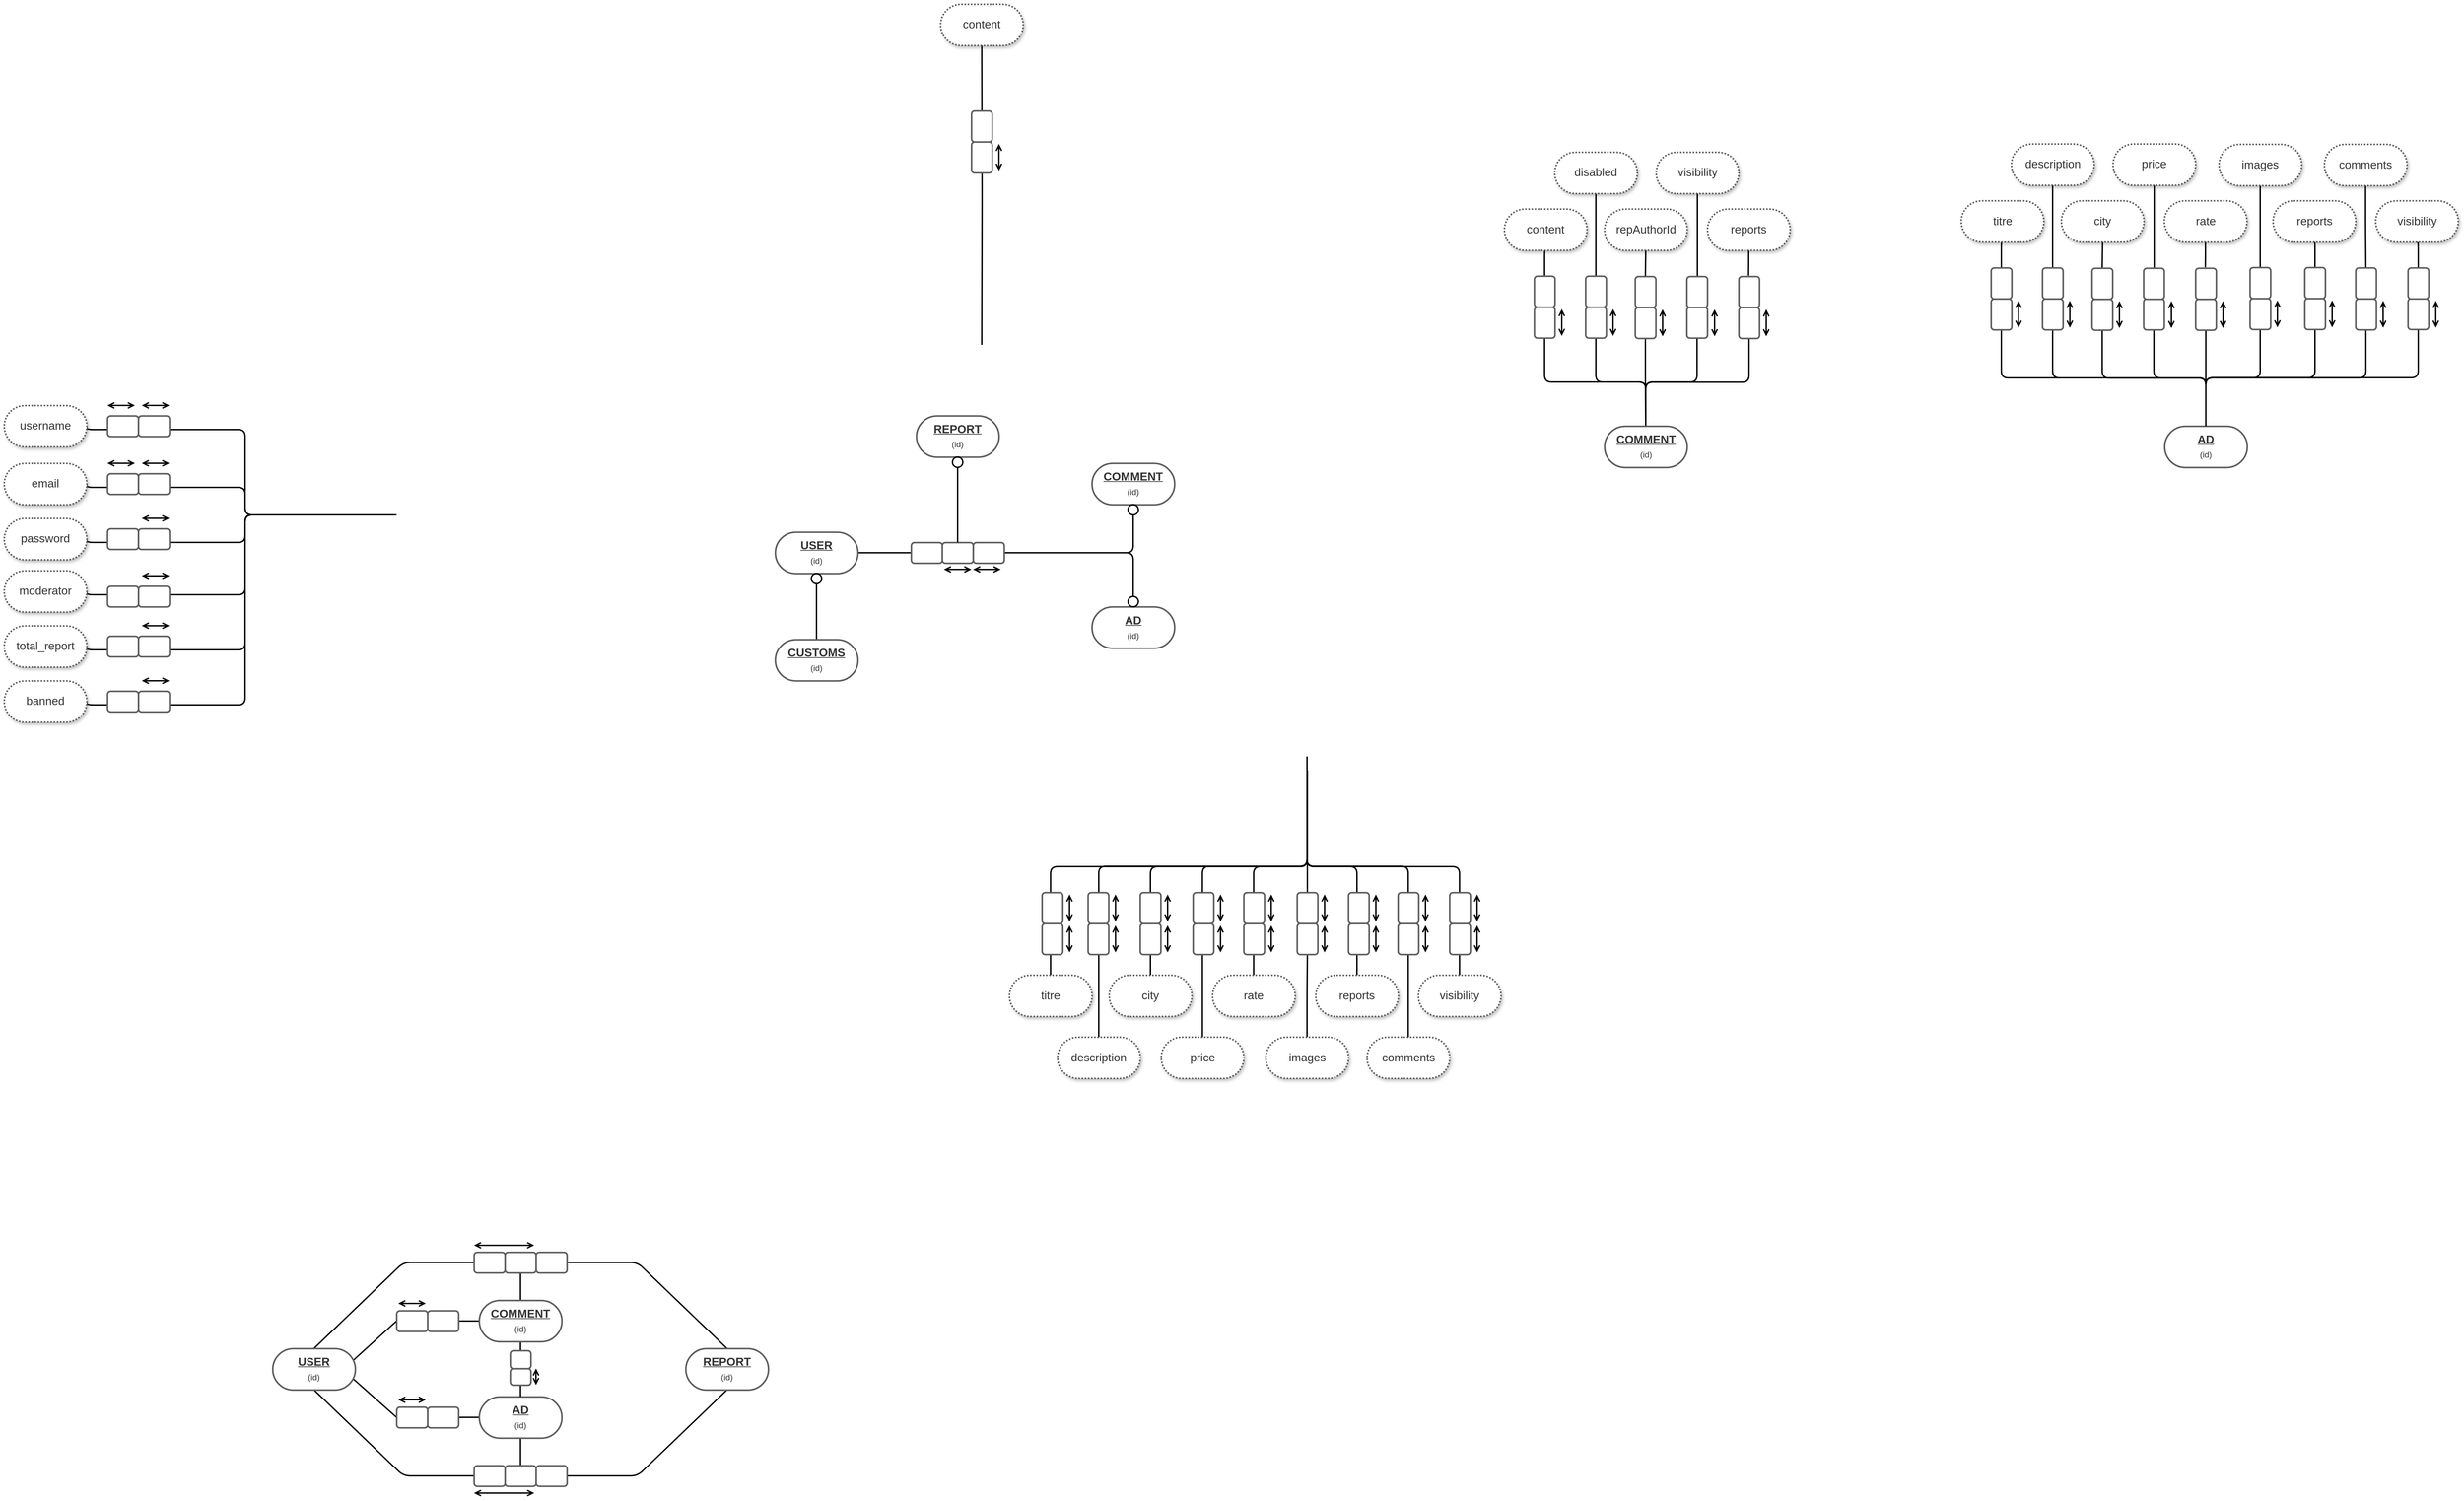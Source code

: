 <mxfile version="20.7.3" type="github" pages="2">
  <diagram id="EFU45zCrBcRfLharjm3L" name="Conceptuel">
    <mxGraphModel dx="3762" dy="2226" grid="1" gridSize="10" guides="1" tooltips="1" connect="1" arrows="1" fold="1" page="1" pageScale="1" pageWidth="1169" pageHeight="827" math="0" shadow="0">
      <root>
        <mxCell id="0" />
        <mxCell id="1" parent="0" />
        <mxCell id="C3EjMfT6K7pHPiDqoNdO-10" style="edgeStyle=orthogonalEdgeStyle;rounded=1;orthogonalLoop=1;jettySize=auto;html=1;exitX=1;exitY=0.5;exitDx=0;exitDy=0;entryX=0.5;entryY=1;entryDx=0;entryDy=0;strokeWidth=2;fontSize=12;startFill=1;endArrow=none;endFill=0;" edge="1" parent="1" source="XVg50m04V7IPDc87U8dQ-113" target="XVg50m04V7IPDc87U8dQ-86">
          <mxGeometry relative="1" as="geometry" />
        </mxCell>
        <mxCell id="D6gaMdaGB33uT7nynRI7-42" style="edgeStyle=orthogonalEdgeStyle;rounded=1;orthogonalLoop=1;jettySize=auto;html=1;entryX=0;entryY=0.5;entryDx=0;entryDy=0;strokeWidth=2;fontSize=12;startFill=1;endArrow=none;endFill=0;" edge="1" parent="1" source="D6gaMdaGB33uT7nynRI7-32" target="D6gaMdaGB33uT7nynRI7-5">
          <mxGeometry relative="1" as="geometry" />
        </mxCell>
        <mxCell id="D6gaMdaGB33uT7nynRI7-51" style="edgeStyle=orthogonalEdgeStyle;rounded=1;orthogonalLoop=1;jettySize=auto;html=1;exitX=1;exitY=0.5;exitDx=0;exitDy=0;entryX=0;entryY=0.5;entryDx=0;entryDy=0;strokeWidth=2;fontSize=12;startFill=1;endArrow=none;endFill=0;" edge="1" parent="1" source="D6gaMdaGB33uT7nynRI7-44" target="D6gaMdaGB33uT7nynRI7-4">
          <mxGeometry relative="1" as="geometry" />
        </mxCell>
        <mxCell id="D6gaMdaGB33uT7nynRI7-26" value="" style="endArrow=none;html=1;rounded=1;strokeWidth=2;fontSize=12;exitX=0.5;exitY=1;exitDx=0;exitDy=0;entryX=1;entryY=0.5;entryDx=0;entryDy=0;" edge="1" parent="1" source="D6gaMdaGB33uT7nynRI7-3" target="D6gaMdaGB33uT7nynRI7-24">
          <mxGeometry x="1" y="-230" width="50" height="50" relative="1" as="geometry">
            <mxPoint x="300" y="1610" as="sourcePoint" />
            <mxPoint x="67.5" y="1765" as="targetPoint" />
            <Array as="points">
              <mxPoint x="170" y="1725" />
            </Array>
            <mxPoint x="227" y="-195" as="offset" />
          </mxGeometry>
        </mxCell>
        <mxCell id="D6gaMdaGB33uT7nynRI7-20" value="" style="endArrow=none;html=1;rounded=1;strokeWidth=2;fontSize=12;exitX=0.5;exitY=0;exitDx=0;exitDy=0;entryX=1;entryY=0.5;entryDx=0;entryDy=0;" edge="1" parent="1" source="D6gaMdaGB33uT7nynRI7-3" target="D6gaMdaGB33uT7nynRI7-14">
          <mxGeometry x="1" y="-230" width="50" height="50" relative="1" as="geometry">
            <mxPoint x="137.5" y="1555" as="sourcePoint" />
            <mxPoint x="370" y="1400" as="targetPoint" />
            <Array as="points">
              <mxPoint x="170" y="1415" />
            </Array>
            <mxPoint x="227" y="-195" as="offset" />
          </mxGeometry>
        </mxCell>
        <mxCell id="D6gaMdaGB33uT7nynRI7-18" value="" style="endArrow=none;html=1;rounded=1;strokeWidth=2;fontSize=12;exitX=0.5;exitY=0;exitDx=0;exitDy=0;entryX=0;entryY=0.5;entryDx=0;entryDy=0;" edge="1" parent="1" source="D6gaMdaGB33uT7nynRI7-1" target="D6gaMdaGB33uT7nynRI7-12">
          <mxGeometry width="50" height="50" relative="1" as="geometry">
            <mxPoint x="-480" y="1420" as="sourcePoint" />
            <mxPoint x="-430" y="1370" as="targetPoint" />
            <Array as="points">
              <mxPoint x="-170" y="1415" />
            </Array>
          </mxGeometry>
        </mxCell>
        <mxCell id="D6gaMdaGB33uT7nynRI7-21" value="" style="endArrow=none;html=1;rounded=1;strokeWidth=2;fontSize=12;exitX=0;exitY=0.5;exitDx=0;exitDy=0;entryX=0.5;entryY=1;entryDx=0;entryDy=0;" edge="1" parent="1" source="D6gaMdaGB33uT7nynRI7-22" target="D6gaMdaGB33uT7nynRI7-1">
          <mxGeometry width="50" height="50" relative="1" as="geometry">
            <mxPoint x="-67.5" y="1765" as="sourcePoint" />
            <mxPoint x="-300" y="1610" as="targetPoint" />
            <Array as="points">
              <mxPoint x="-170" y="1725" />
            </Array>
          </mxGeometry>
        </mxCell>
        <mxCell id="D6gaMdaGB33uT7nynRI7-41" value="" style="endArrow=none;html=1;rounded=1;strokeWidth=2;fontSize=12;exitX=0.583;exitY=1;exitDx=0;exitDy=0;entryX=0;entryY=0.5;entryDx=0;entryDy=0;exitPerimeter=0;" edge="1" parent="1" source="D6gaMdaGB33uT7nynRI7-1" target="D6gaMdaGB33uT7nynRI7-35">
          <mxGeometry width="50" height="50" relative="1" as="geometry">
            <mxPoint x="-190" y="1610" as="sourcePoint" />
            <mxPoint x="-140" y="1560" as="targetPoint" />
          </mxGeometry>
        </mxCell>
        <mxCell id="D6gaMdaGB33uT7nynRI7-50" value="" style="endArrow=none;html=1;rounded=1;strokeWidth=2;fontSize=12;entryX=0;entryY=0.5;entryDx=0;entryDy=0;exitX=0.75;exitY=0.333;exitDx=0;exitDy=0;exitPerimeter=0;" edge="1" parent="1" target="D6gaMdaGB33uT7nynRI7-47" source="D6gaMdaGB33uT7nynRI7-1">
          <mxGeometry width="50" height="50" relative="1" as="geometry">
            <mxPoint x="-240" y="1710" as="sourcePoint" />
            <mxPoint x="-140" y="1700" as="targetPoint" />
          </mxGeometry>
        </mxCell>
        <mxCell id="L_SjfXFwUl33Ctqg6qsq-8" style="edgeStyle=orthogonalEdgeStyle;rounded=0;orthogonalLoop=1;jettySize=auto;html=1;exitX=1;exitY=0.5;exitDx=0;exitDy=0;entryX=0;entryY=0.5;entryDx=0;entryDy=0;strokeWidth=2;endArrow=none;endFill=0;" parent="1" source="uPJ5uowIPc4x0toajx6l-10" target="L_SjfXFwUl33Ctqg6qsq-4" edge="1">
          <mxGeometry relative="1" as="geometry" />
        </mxCell>
        <UserObject label="&lt;div&gt;&lt;u&gt;&lt;b&gt;USER&lt;/b&gt;&lt;/u&gt;&lt;/div&gt;&lt;div&gt;&lt;span style=&quot;font-size: 12px;&quot;&gt;(id)&lt;br&gt;&lt;/span&gt;&lt;/div&gt;" lucidchartObjectId="lu~Z3BZPFLyL" id="uPJ5uowIPc4x0toajx6l-10">
          <mxCell style="html=1;overflow=block;blockSpacing=1;whiteSpace=wrap;rounded=1;arcSize=50;fontSize=16.7;fontColor=#333333;align=center;spacing=3.8;strokeColor=#5e5e5e;strokeOpacity=100;strokeWidth=2.3;" parent="1" vertex="1">
            <mxGeometry x="370" y="354" width="120" height="60" as="geometry" />
          </mxCell>
        </UserObject>
        <mxCell id="uPJ5uowIPc4x0toajx6l-20" style="edgeStyle=orthogonalEdgeStyle;rounded=1;orthogonalLoop=1;jettySize=auto;html=1;exitX=1;exitY=0.5;exitDx=0;exitDy=0;entryX=0;entryY=0.5;entryDx=0;entryDy=0;endArrow=none;endFill=0;strokeWidth=2;" parent="1" source="uPJ5uowIPc4x0toajx6l-12" edge="1">
          <mxGeometry relative="1" as="geometry">
            <Array as="points">
              <mxPoint x="-630" y="205" />
              <mxPoint x="-400" y="205" />
              <mxPoint x="-400" y="329" />
            </Array>
            <mxPoint x="-180" y="329" as="targetPoint" />
          </mxGeometry>
        </mxCell>
        <UserObject label="username" lucidchartObjectId="lu~Z3BZPFLyL" id="uPJ5uowIPc4x0toajx6l-12">
          <mxCell style="html=1;overflow=block;blockSpacing=1;whiteSpace=wrap;rounded=1;arcSize=50;fontSize=16.7;fontColor=#333333;align=center;spacing=3.8;strokeColor=#5e5e5e;strokeOpacity=100;strokeWidth=2.3;dashed=1;dashPattern=1 1;shadow=1;" parent="1" vertex="1">
            <mxGeometry x="-750" y="170" width="120" height="60" as="geometry" />
          </mxCell>
        </UserObject>
        <mxCell id="uPJ5uowIPc4x0toajx6l-23" style="edgeStyle=orthogonalEdgeStyle;rounded=1;orthogonalLoop=1;jettySize=auto;html=1;exitX=1;exitY=0.5;exitDx=0;exitDy=0;entryX=0;entryY=0.5;entryDx=0;entryDy=0;endArrow=none;endFill=0;strokeWidth=2;" parent="1" source="uPJ5uowIPc4x0toajx6l-13" edge="1">
          <mxGeometry relative="1" as="geometry">
            <Array as="points">
              <mxPoint x="-630" y="289" />
              <mxPoint x="-400" y="289" />
              <mxPoint x="-400" y="329" />
            </Array>
            <mxPoint x="-180" y="329" as="targetPoint" />
          </mxGeometry>
        </mxCell>
        <UserObject label="email" lucidchartObjectId="lu~Z3BZPFLyL" id="uPJ5uowIPc4x0toajx6l-13">
          <mxCell style="html=1;overflow=block;blockSpacing=1;whiteSpace=wrap;rounded=1;arcSize=50;fontSize=16.7;fontColor=#333333;align=center;spacing=3.8;strokeColor=#5e5e5e;strokeOpacity=100;strokeWidth=2.3;dashed=1;dashPattern=1 1;shadow=1;" parent="1" vertex="1">
            <mxGeometry x="-750" y="254" width="120" height="60" as="geometry" />
          </mxCell>
        </UserObject>
        <mxCell id="uPJ5uowIPc4x0toajx6l-24" style="edgeStyle=orthogonalEdgeStyle;rounded=1;orthogonalLoop=1;jettySize=auto;html=1;exitX=1;exitY=0.5;exitDx=0;exitDy=0;entryX=0;entryY=0.5;entryDx=0;entryDy=0;endArrow=none;endFill=0;strokeWidth=2;" parent="1" source="uPJ5uowIPc4x0toajx6l-14" edge="1">
          <mxGeometry relative="1" as="geometry">
            <Array as="points">
              <mxPoint x="-630" y="369" />
              <mxPoint x="-400" y="369" />
              <mxPoint x="-400" y="329" />
            </Array>
            <mxPoint x="-180" y="329" as="targetPoint" />
          </mxGeometry>
        </mxCell>
        <UserObject label="password" lucidchartObjectId="lu~Z3BZPFLyL" id="uPJ5uowIPc4x0toajx6l-14">
          <mxCell style="html=1;overflow=block;blockSpacing=1;whiteSpace=wrap;rounded=1;arcSize=50;fontSize=16.7;fontColor=#333333;align=center;spacing=3.8;strokeColor=#5e5e5e;strokeOpacity=100;strokeWidth=2.3;dashed=1;dashPattern=1 1;shadow=1;" parent="1" vertex="1">
            <mxGeometry x="-750" y="334" width="120" height="60" as="geometry" />
          </mxCell>
        </UserObject>
        <mxCell id="uPJ5uowIPc4x0toajx6l-25" style="edgeStyle=orthogonalEdgeStyle;rounded=1;orthogonalLoop=1;jettySize=auto;html=1;exitX=1;exitY=0.5;exitDx=0;exitDy=0;entryX=0;entryY=0.5;entryDx=0;entryDy=0;endArrow=none;endFill=0;strokeWidth=2;" parent="1" source="uPJ5uowIPc4x0toajx6l-15" edge="1">
          <mxGeometry relative="1" as="geometry">
            <Array as="points">
              <mxPoint x="-630" y="445" />
              <mxPoint x="-400" y="445" />
              <mxPoint x="-400" y="329" />
            </Array>
            <mxPoint x="-180" y="329" as="targetPoint" />
          </mxGeometry>
        </mxCell>
        <UserObject label="moderator" lucidchartObjectId="lu~Z3BZPFLyL" id="uPJ5uowIPc4x0toajx6l-15">
          <mxCell style="html=1;overflow=block;blockSpacing=1;whiteSpace=wrap;rounded=1;arcSize=50;fontSize=16.7;fontColor=#333333;align=center;spacing=3.8;strokeColor=#5e5e5e;strokeOpacity=100;strokeWidth=2.3;dashed=1;dashPattern=1 1;shadow=1;" parent="1" vertex="1">
            <mxGeometry x="-750" y="410" width="120" height="60" as="geometry" />
          </mxCell>
        </UserObject>
        <mxCell id="uPJ5uowIPc4x0toajx6l-26" style="edgeStyle=orthogonalEdgeStyle;rounded=1;orthogonalLoop=1;jettySize=auto;html=1;exitX=1;exitY=0.5;exitDx=0;exitDy=0;entryX=0;entryY=0.5;entryDx=0;entryDy=0;endArrow=none;endFill=0;strokeWidth=2;" parent="1" source="uPJ5uowIPc4x0toajx6l-16" edge="1">
          <mxGeometry relative="1" as="geometry">
            <Array as="points">
              <mxPoint x="-630" y="525" />
              <mxPoint x="-400" y="525" />
              <mxPoint x="-400" y="329" />
            </Array>
            <mxPoint x="-180" y="329" as="targetPoint" />
          </mxGeometry>
        </mxCell>
        <UserObject label="total_report" lucidchartObjectId="lu~Z3BZPFLyL" id="uPJ5uowIPc4x0toajx6l-16">
          <mxCell style="html=1;overflow=block;blockSpacing=1;whiteSpace=wrap;rounded=1;arcSize=50;fontSize=16.7;fontColor=#333333;align=center;spacing=3.8;strokeColor=#5e5e5e;strokeOpacity=100;strokeWidth=2.3;dashed=1;dashPattern=1 1;shadow=1;" parent="1" vertex="1">
            <mxGeometry x="-750" y="490" width="120" height="60" as="geometry" />
          </mxCell>
        </UserObject>
        <mxCell id="uPJ5uowIPc4x0toajx6l-27" style="edgeStyle=orthogonalEdgeStyle;rounded=1;orthogonalLoop=1;jettySize=auto;html=1;exitX=1;exitY=0.5;exitDx=0;exitDy=0;entryX=0;entryY=0.5;entryDx=0;entryDy=0;endArrow=none;endFill=0;strokeWidth=2;" parent="1" source="uPJ5uowIPc4x0toajx6l-17" edge="1">
          <mxGeometry relative="1" as="geometry">
            <Array as="points">
              <mxPoint x="-630" y="605" />
              <mxPoint x="-400" y="605" />
              <mxPoint x="-400" y="329" />
            </Array>
            <mxPoint x="-180" y="329" as="targetPoint" />
          </mxGeometry>
        </mxCell>
        <UserObject label="banned" lucidchartObjectId="lu~Z3BZPFLyL" id="uPJ5uowIPc4x0toajx6l-17">
          <mxCell style="html=1;overflow=block;blockSpacing=1;whiteSpace=wrap;rounded=1;arcSize=50;fontSize=16.7;fontColor=#333333;align=center;spacing=3.8;strokeColor=#5e5e5e;strokeOpacity=100;strokeWidth=2.3;dashed=1;dashPattern=1 1;shadow=1;" parent="1" vertex="1">
            <mxGeometry x="-750" y="570" width="120" height="60" as="geometry" />
          </mxCell>
        </UserObject>
        <mxCell id="uPJ5uowIPc4x0toajx6l-33" value="" style="orthogonalLoop=1;jettySize=auto;html=1;exitX=0;exitY=0.5;exitDx=0;exitDy=0;entryX=1;entryY=0.5;entryDx=0;entryDy=0;rounded=1;edgeStyle=orthogonalEdgeStyle;endArrow=none;endFill=0;strokeWidth=2;startArrow=none;" parent="1" edge="1">
          <mxGeometry relative="1" as="geometry">
            <mxPoint x="-555" y="200" as="sourcePoint" />
            <mxPoint x="-555" y="200" as="targetPoint" />
            <Array as="points" />
          </mxGeometry>
        </mxCell>
        <mxCell id="uPJ5uowIPc4x0toajx6l-36" value="" style="orthogonalLoop=1;jettySize=auto;html=1;exitX=0;exitY=0.5;exitDx=0;exitDy=0;entryX=1;entryY=0.5;entryDx=0;entryDy=0;rounded=1;edgeStyle=orthogonalEdgeStyle;endArrow=none;endFill=0;strokeWidth=2;startArrow=none;" parent="1" edge="1">
          <mxGeometry relative="1" as="geometry">
            <mxPoint x="-555" y="284" as="sourcePoint" />
            <mxPoint x="-555" y="284" as="targetPoint" />
            <Array as="points" />
          </mxGeometry>
        </mxCell>
        <mxCell id="uPJ5uowIPc4x0toajx6l-39" value="" style="orthogonalLoop=1;jettySize=auto;html=1;exitX=0;exitY=0.5;exitDx=0;exitDy=0;entryX=1;entryY=0.5;entryDx=0;entryDy=0;rounded=1;edgeStyle=orthogonalEdgeStyle;endArrow=none;endFill=0;strokeWidth=2;startArrow=none;" parent="1" edge="1">
          <mxGeometry relative="1" as="geometry">
            <mxPoint x="-555" y="364" as="sourcePoint" />
            <mxPoint x="-555" y="364" as="targetPoint" />
            <Array as="points" />
          </mxGeometry>
        </mxCell>
        <mxCell id="uPJ5uowIPc4x0toajx6l-42" value="" style="orthogonalLoop=1;jettySize=auto;html=1;exitX=0;exitY=0.5;exitDx=0;exitDy=0;entryX=1;entryY=0.5;entryDx=0;entryDy=0;rounded=1;edgeStyle=orthogonalEdgeStyle;endArrow=none;endFill=0;strokeWidth=2;startArrow=none;" parent="1" edge="1">
          <mxGeometry relative="1" as="geometry">
            <mxPoint x="-555" y="440" as="sourcePoint" />
            <mxPoint x="-555" y="440" as="targetPoint" />
            <Array as="points" />
          </mxGeometry>
        </mxCell>
        <mxCell id="uPJ5uowIPc4x0toajx6l-45" value="" style="orthogonalLoop=1;jettySize=auto;html=1;exitX=0;exitY=0.5;exitDx=0;exitDy=0;entryX=1;entryY=0.5;entryDx=0;entryDy=0;rounded=1;edgeStyle=orthogonalEdgeStyle;endArrow=none;endFill=0;strokeWidth=2;startArrow=none;" parent="1" edge="1">
          <mxGeometry relative="1" as="geometry">
            <mxPoint x="-555" y="520" as="sourcePoint" />
            <mxPoint x="-555" y="520" as="targetPoint" />
            <Array as="points" />
          </mxGeometry>
        </mxCell>
        <mxCell id="uPJ5uowIPc4x0toajx6l-48" value="" style="orthogonalLoop=1;jettySize=auto;html=1;exitX=0;exitY=0.5;exitDx=0;exitDy=0;entryX=1;entryY=0.5;entryDx=0;entryDy=0;rounded=1;edgeStyle=orthogonalEdgeStyle;endArrow=none;endFill=0;strokeWidth=2;startArrow=none;" parent="1" edge="1">
          <mxGeometry relative="1" as="geometry">
            <mxPoint x="-555" y="600" as="sourcePoint" />
            <mxPoint x="-555" y="600" as="targetPoint" />
            <Array as="points" />
          </mxGeometry>
        </mxCell>
        <UserObject label=" " lucidchartObjectId="0ZP0.2TleyX3" id="uPJ5uowIPc4x0toajx6l-54">
          <mxCell style="html=1;overflow=block;blockSpacing=1;whiteSpace=wrap;fontSize=16.7;fontColor=#333333;align=center;spacing=9;strokeColor=#5e5e5e;strokeOpacity=100;rounded=1;absoluteArcSize=1;arcSize=9;strokeWidth=2.3;" parent="1" vertex="1">
            <mxGeometry x="-600" y="185" width="45" height="30" as="geometry" />
          </mxCell>
        </UserObject>
        <mxCell id="uPJ5uowIPc4x0toajx6l-55" value="" style="orthogonalLoop=1;jettySize=auto;html=1;exitX=0;exitY=0.5;exitDx=0;exitDy=0;entryX=1;entryY=0.5;entryDx=0;entryDy=0;rounded=1;edgeStyle=orthogonalEdgeStyle;endArrow=none;endFill=0;strokeWidth=2;startArrow=none;" parent="1" source="uPJ5uowIPc4x0toajx6l-56" target="uPJ5uowIPc4x0toajx6l-54" edge="1">
          <mxGeometry relative="1" as="geometry">
            <mxPoint x="-410" y="404" as="sourcePoint" />
            <mxPoint x="-630" y="200" as="targetPoint" />
            <Array as="points" />
          </mxGeometry>
        </mxCell>
        <UserObject label=" " lucidchartObjectId="0ZP0.2TleyX3" id="uPJ5uowIPc4x0toajx6l-56">
          <mxCell style="html=1;overflow=block;blockSpacing=1;whiteSpace=wrap;fontSize=16.7;fontColor=#333333;align=center;spacing=9;strokeColor=#5e5e5e;strokeOpacity=100;rounded=1;absoluteArcSize=1;arcSize=9;strokeWidth=2.3;" parent="1" vertex="1">
            <mxGeometry x="-555" y="185" width="45" height="30" as="geometry" />
          </mxCell>
        </UserObject>
        <mxCell id="uPJ5uowIPc4x0toajx6l-57" value="" style="endArrow=open;html=1;rounded=1;strokeWidth=2;startArrow=open;startFill=0;endFill=0;" parent="1" edge="1">
          <mxGeometry width="50" height="50" relative="1" as="geometry">
            <mxPoint x="-600" y="170.0" as="sourcePoint" />
            <mxPoint x="-560" y="170.0" as="targetPoint" />
          </mxGeometry>
        </mxCell>
        <mxCell id="uPJ5uowIPc4x0toajx6l-58" value="" style="endArrow=open;html=1;rounded=1;strokeWidth=2;startArrow=open;startFill=0;endFill=0;" parent="1" edge="1">
          <mxGeometry width="50" height="50" relative="1" as="geometry">
            <mxPoint x="-550" y="170.0" as="sourcePoint" />
            <mxPoint x="-510" y="170.0" as="targetPoint" />
          </mxGeometry>
        </mxCell>
        <UserObject label=" " lucidchartObjectId="0ZP0.2TleyX3" id="uPJ5uowIPc4x0toajx6l-59">
          <mxCell style="html=1;overflow=block;blockSpacing=1;whiteSpace=wrap;fontSize=16.7;fontColor=#333333;align=center;spacing=9;strokeColor=#5e5e5e;strokeOpacity=100;rounded=1;absoluteArcSize=1;arcSize=9;strokeWidth=2.3;" parent="1" vertex="1">
            <mxGeometry x="-600" y="269" width="45" height="30" as="geometry" />
          </mxCell>
        </UserObject>
        <mxCell id="uPJ5uowIPc4x0toajx6l-60" value="" style="orthogonalLoop=1;jettySize=auto;html=1;exitX=0;exitY=0.5;exitDx=0;exitDy=0;entryX=1;entryY=0.5;entryDx=0;entryDy=0;rounded=1;edgeStyle=orthogonalEdgeStyle;endArrow=none;endFill=0;strokeWidth=2;startArrow=none;" parent="1" source="uPJ5uowIPc4x0toajx6l-61" target="uPJ5uowIPc4x0toajx6l-59" edge="1">
          <mxGeometry relative="1" as="geometry">
            <mxPoint x="-410" y="488" as="sourcePoint" />
            <mxPoint x="-630" y="284" as="targetPoint" />
            <Array as="points" />
          </mxGeometry>
        </mxCell>
        <UserObject label=" " lucidchartObjectId="0ZP0.2TleyX3" id="uPJ5uowIPc4x0toajx6l-61">
          <mxCell style="html=1;overflow=block;blockSpacing=1;whiteSpace=wrap;fontSize=16.7;fontColor=#333333;align=center;spacing=9;strokeColor=#5e5e5e;strokeOpacity=100;rounded=1;absoluteArcSize=1;arcSize=9;strokeWidth=2.3;" parent="1" vertex="1">
            <mxGeometry x="-555" y="269" width="45" height="30" as="geometry" />
          </mxCell>
        </UserObject>
        <mxCell id="uPJ5uowIPc4x0toajx6l-62" value="" style="endArrow=open;html=1;rounded=1;strokeWidth=2;startArrow=open;startFill=0;endFill=0;" parent="1" edge="1">
          <mxGeometry width="50" height="50" relative="1" as="geometry">
            <mxPoint x="-600" y="254.0" as="sourcePoint" />
            <mxPoint x="-560" y="254.0" as="targetPoint" />
          </mxGeometry>
        </mxCell>
        <mxCell id="uPJ5uowIPc4x0toajx6l-63" value="" style="endArrow=open;html=1;rounded=1;strokeWidth=2;startArrow=open;startFill=0;endFill=0;" parent="1" edge="1">
          <mxGeometry width="50" height="50" relative="1" as="geometry">
            <mxPoint x="-550" y="254.0" as="sourcePoint" />
            <mxPoint x="-510" y="254.0" as="targetPoint" />
          </mxGeometry>
        </mxCell>
        <UserObject label=" " lucidchartObjectId="0ZP0.2TleyX3" id="uPJ5uowIPc4x0toajx6l-64">
          <mxCell style="html=1;overflow=block;blockSpacing=1;whiteSpace=wrap;fontSize=16.7;fontColor=#333333;align=center;spacing=9;strokeColor=#5e5e5e;strokeOpacity=100;rounded=1;absoluteArcSize=1;arcSize=9;strokeWidth=2.3;" parent="1" vertex="1">
            <mxGeometry x="-600" y="349" width="45" height="30" as="geometry" />
          </mxCell>
        </UserObject>
        <mxCell id="uPJ5uowIPc4x0toajx6l-65" value="" style="orthogonalLoop=1;jettySize=auto;html=1;exitX=0;exitY=0.5;exitDx=0;exitDy=0;entryX=1;entryY=0.5;entryDx=0;entryDy=0;rounded=1;edgeStyle=orthogonalEdgeStyle;endArrow=none;endFill=0;strokeWidth=2;startArrow=none;" parent="1" source="uPJ5uowIPc4x0toajx6l-66" target="uPJ5uowIPc4x0toajx6l-64" edge="1">
          <mxGeometry relative="1" as="geometry">
            <mxPoint x="-410" y="568" as="sourcePoint" />
            <mxPoint x="-630" y="364" as="targetPoint" />
            <Array as="points" />
          </mxGeometry>
        </mxCell>
        <UserObject label=" " lucidchartObjectId="0ZP0.2TleyX3" id="uPJ5uowIPc4x0toajx6l-66">
          <mxCell style="html=1;overflow=block;blockSpacing=1;whiteSpace=wrap;fontSize=16.7;fontColor=#333333;align=center;spacing=9;strokeColor=#5e5e5e;strokeOpacity=100;rounded=1;absoluteArcSize=1;arcSize=9;strokeWidth=2.3;" parent="1" vertex="1">
            <mxGeometry x="-555" y="349" width="45" height="30" as="geometry" />
          </mxCell>
        </UserObject>
        <mxCell id="uPJ5uowIPc4x0toajx6l-68" value="" style="endArrow=open;html=1;rounded=1;strokeWidth=2;startArrow=open;startFill=0;endFill=0;" parent="1" edge="1">
          <mxGeometry width="50" height="50" relative="1" as="geometry">
            <mxPoint x="-550" y="334" as="sourcePoint" />
            <mxPoint x="-510" y="334" as="targetPoint" />
          </mxGeometry>
        </mxCell>
        <mxCell id="uPJ5uowIPc4x0toajx6l-70" value="" style="orthogonalLoop=1;jettySize=auto;html=1;exitX=0;exitY=0.5;exitDx=0;exitDy=0;entryX=1;entryY=0.5;entryDx=0;entryDy=0;rounded=1;edgeStyle=orthogonalEdgeStyle;endArrow=none;endFill=0;strokeWidth=2;startArrow=none;" parent="1" source="uPJ5uowIPc4x0toajx6l-71" edge="1">
          <mxGeometry relative="1" as="geometry">
            <mxPoint x="-410" y="651.5" as="sourcePoint" />
            <mxPoint x="-555" y="447.5" as="targetPoint" />
            <Array as="points" />
          </mxGeometry>
        </mxCell>
        <UserObject label=" " lucidchartObjectId="0ZP0.2TleyX3" id="uPJ5uowIPc4x0toajx6l-71">
          <mxCell style="html=1;overflow=block;blockSpacing=1;whiteSpace=wrap;fontSize=16.7;fontColor=#333333;align=center;spacing=9;strokeColor=#5e5e5e;strokeOpacity=100;rounded=1;absoluteArcSize=1;arcSize=9;strokeWidth=2.3;" parent="1" vertex="1">
            <mxGeometry x="-555" y="432.5" width="45" height="30" as="geometry" />
          </mxCell>
        </UserObject>
        <mxCell id="uPJ5uowIPc4x0toajx6l-73" value="" style="endArrow=open;html=1;rounded=1;strokeWidth=2;startArrow=open;startFill=0;endFill=0;" parent="1" edge="1">
          <mxGeometry width="50" height="50" relative="1" as="geometry">
            <mxPoint x="-550" y="417.5" as="sourcePoint" />
            <mxPoint x="-510" y="417.5" as="targetPoint" />
          </mxGeometry>
        </mxCell>
        <mxCell id="uPJ5uowIPc4x0toajx6l-75" value="" style="orthogonalLoop=1;jettySize=auto;html=1;exitX=0;exitY=0.5;exitDx=0;exitDy=0;entryX=1;entryY=0.5;entryDx=0;entryDy=0;rounded=1;edgeStyle=orthogonalEdgeStyle;endArrow=none;endFill=0;strokeWidth=2;startArrow=none;" parent="1" source="uPJ5uowIPc4x0toajx6l-76" edge="1">
          <mxGeometry relative="1" as="geometry">
            <mxPoint x="-410" y="724" as="sourcePoint" />
            <mxPoint x="-555" y="520" as="targetPoint" />
            <Array as="points" />
          </mxGeometry>
        </mxCell>
        <UserObject label=" " lucidchartObjectId="0ZP0.2TleyX3" id="uPJ5uowIPc4x0toajx6l-76">
          <mxCell style="html=1;overflow=block;blockSpacing=1;whiteSpace=wrap;fontSize=16.7;fontColor=#333333;align=center;spacing=9;strokeColor=#5e5e5e;strokeOpacity=100;rounded=1;absoluteArcSize=1;arcSize=9;strokeWidth=2.3;" parent="1" vertex="1">
            <mxGeometry x="-555" y="505" width="45" height="30" as="geometry" />
          </mxCell>
        </UserObject>
        <mxCell id="uPJ5uowIPc4x0toajx6l-78" value="" style="endArrow=open;html=1;rounded=1;strokeWidth=2;startArrow=open;startFill=0;endFill=0;" parent="1" edge="1">
          <mxGeometry width="50" height="50" relative="1" as="geometry">
            <mxPoint x="-550" y="490" as="sourcePoint" />
            <mxPoint x="-510" y="490" as="targetPoint" />
          </mxGeometry>
        </mxCell>
        <mxCell id="uPJ5uowIPc4x0toajx6l-80" value="" style="orthogonalLoop=1;jettySize=auto;html=1;exitX=0;exitY=0.5;exitDx=0;exitDy=0;entryX=1;entryY=0.5;entryDx=0;entryDy=0;rounded=1;edgeStyle=orthogonalEdgeStyle;endArrow=none;endFill=0;strokeWidth=2;startArrow=none;" parent="1" source="uPJ5uowIPc4x0toajx6l-81" edge="1">
          <mxGeometry relative="1" as="geometry">
            <mxPoint x="-410" y="804" as="sourcePoint" />
            <mxPoint x="-555" y="600" as="targetPoint" />
            <Array as="points" />
          </mxGeometry>
        </mxCell>
        <UserObject label=" " lucidchartObjectId="0ZP0.2TleyX3" id="uPJ5uowIPc4x0toajx6l-81">
          <mxCell style="html=1;overflow=block;blockSpacing=1;whiteSpace=wrap;fontSize=16.7;fontColor=#333333;align=center;spacing=9;strokeColor=#5e5e5e;strokeOpacity=100;rounded=1;absoluteArcSize=1;arcSize=9;strokeWidth=2.3;" parent="1" vertex="1">
            <mxGeometry x="-555" y="585" width="45" height="30" as="geometry" />
          </mxCell>
        </UserObject>
        <mxCell id="uPJ5uowIPc4x0toajx6l-83" value="" style="endArrow=open;html=1;rounded=1;strokeWidth=2;startArrow=open;startFill=0;endFill=0;" parent="1" edge="1">
          <mxGeometry width="50" height="50" relative="1" as="geometry">
            <mxPoint x="-550" y="570" as="sourcePoint" />
            <mxPoint x="-510" y="570" as="targetPoint" />
          </mxGeometry>
        </mxCell>
        <mxCell id="D0SpKXZhgsTwfj6XyVtu-55" style="edgeStyle=orthogonalEdgeStyle;rounded=1;orthogonalLoop=1;jettySize=auto;html=1;exitX=0.5;exitY=1;exitDx=0;exitDy=0;entryX=0.5;entryY=0;entryDx=0;entryDy=0;strokeWidth=2;endArrow=none;endFill=0;" parent="1" target="D0SpKXZhgsTwfj6XyVtu-41" edge="1">
          <mxGeometry relative="1" as="geometry">
            <mxPoint x="1142.5" y="680" as="sourcePoint" />
            <Array as="points">
              <mxPoint x="1143" y="840" />
              <mxPoint x="1215" y="840" />
            </Array>
          </mxGeometry>
        </mxCell>
        <mxCell id="D0SpKXZhgsTwfj6XyVtu-56" style="edgeStyle=orthogonalEdgeStyle;rounded=1;orthogonalLoop=1;jettySize=auto;html=1;exitX=0.5;exitY=1;exitDx=0;exitDy=0;entryX=0.5;entryY=0;entryDx=0;entryDy=0;strokeWidth=2;endArrow=none;endFill=0;" parent="1" target="D0SpKXZhgsTwfj6XyVtu-40" edge="1">
          <mxGeometry relative="1" as="geometry">
            <mxPoint x="1142.5" y="680" as="sourcePoint" />
            <Array as="points">
              <mxPoint x="1143" y="840" />
              <mxPoint x="1065" y="840" />
            </Array>
          </mxGeometry>
        </mxCell>
        <mxCell id="D0SpKXZhgsTwfj6XyVtu-57" style="edgeStyle=orthogonalEdgeStyle;rounded=1;orthogonalLoop=1;jettySize=auto;html=1;exitX=0.5;exitY=1;exitDx=0;exitDy=0;entryX=0.5;entryY=0;entryDx=0;entryDy=0;strokeWidth=2;endArrow=none;endFill=0;" parent="1" target="D0SpKXZhgsTwfj6XyVtu-42" edge="1">
          <mxGeometry relative="1" as="geometry">
            <mxPoint x="1142.5" y="680" as="sourcePoint" />
            <Array as="points">
              <mxPoint x="1143" y="840" />
              <mxPoint x="915" y="840" />
            </Array>
          </mxGeometry>
        </mxCell>
        <mxCell id="D0SpKXZhgsTwfj6XyVtu-58" style="edgeStyle=orthogonalEdgeStyle;rounded=1;orthogonalLoop=1;jettySize=auto;html=1;exitX=0.5;exitY=1;exitDx=0;exitDy=0;entryX=0.5;entryY=0;entryDx=0;entryDy=0;strokeWidth=2;endArrow=none;endFill=0;" parent="1" target="D0SpKXZhgsTwfj6XyVtu-48" edge="1">
          <mxGeometry relative="1" as="geometry">
            <mxPoint x="1142.5" y="680" as="sourcePoint" />
            <Array as="points">
              <mxPoint x="1143" y="840" />
              <mxPoint x="770" y="840" />
            </Array>
          </mxGeometry>
        </mxCell>
        <mxCell id="D0SpKXZhgsTwfj6XyVtu-59" style="edgeStyle=orthogonalEdgeStyle;rounded=1;orthogonalLoop=1;jettySize=auto;html=1;exitX=0.5;exitY=1;exitDx=0;exitDy=0;entryX=0.5;entryY=0;entryDx=0;entryDy=0;strokeWidth=2;endArrow=none;endFill=0;" parent="1" target="D0SpKXZhgsTwfj6XyVtu-43" edge="1">
          <mxGeometry relative="1" as="geometry">
            <mxPoint x="1142.5" y="680" as="sourcePoint" />
            <Array as="points">
              <mxPoint x="1143" y="840" />
              <mxPoint x="1364" y="840" />
            </Array>
          </mxGeometry>
        </mxCell>
        <mxCell id="D0SpKXZhgsTwfj6XyVtu-62" style="edgeStyle=orthogonalEdgeStyle;rounded=1;orthogonalLoop=1;jettySize=auto;html=1;exitX=0.5;exitY=1;exitDx=0;exitDy=0;entryX=0.5;entryY=0;entryDx=0;entryDy=0;strokeWidth=2;endArrow=none;endFill=0;" parent="1" edge="1">
          <mxGeometry relative="1" as="geometry">
            <Array as="points">
              <mxPoint x="1142.5" y="839.5" />
              <mxPoint x="990.5" y="839.5" />
            </Array>
            <mxPoint x="1142.5" y="682" as="sourcePoint" />
            <mxPoint x="990.5" y="1089.5" as="targetPoint" />
          </mxGeometry>
        </mxCell>
        <mxCell id="D0SpKXZhgsTwfj6XyVtu-63" style="edgeStyle=orthogonalEdgeStyle;rounded=1;orthogonalLoop=1;jettySize=auto;html=1;exitX=0.5;exitY=1;exitDx=0;exitDy=0;entryX=0.5;entryY=0;entryDx=0;entryDy=0;strokeWidth=2;endArrow=none;endFill=0;" parent="1" edge="1">
          <mxGeometry relative="1" as="geometry">
            <Array as="points">
              <mxPoint x="1142.5" y="839.5" />
              <mxPoint x="840.5" y="839.5" />
            </Array>
            <mxPoint x="1142.5" y="682" as="sourcePoint" />
            <mxPoint x="840" y="1089.5" as="targetPoint" />
          </mxGeometry>
        </mxCell>
        <mxCell id="D0SpKXZhgsTwfj6XyVtu-64" style="edgeStyle=orthogonalEdgeStyle;rounded=1;orthogonalLoop=1;jettySize=auto;html=1;exitX=0.5;exitY=1;exitDx=0;exitDy=0;entryX=0.5;entryY=0;entryDx=0;entryDy=0;strokeWidth=2;endArrow=none;endFill=0;" parent="1" edge="1">
          <mxGeometry relative="1" as="geometry">
            <Array as="points">
              <mxPoint x="1142.5" y="839.5" />
              <mxPoint x="1289.5" y="839.5" />
            </Array>
            <mxPoint x="1142.5" y="682" as="sourcePoint" />
            <mxPoint x="1289.5" y="1089.5" as="targetPoint" />
          </mxGeometry>
        </mxCell>
        <UserObject label="&lt;div&gt;&lt;u&gt;&lt;b&gt;AD&lt;/b&gt;&lt;/u&gt;&lt;/div&gt;&lt;div&gt;&lt;span style=&quot;font-size: 12px;&quot;&gt;(id)&lt;/span&gt;&lt;u&gt;&lt;b&gt;&lt;/b&gt;&lt;/u&gt;&lt;/div&gt;" lucidchartObjectId="lu~Z3BZPFLyL" id="L_SjfXFwUl33Ctqg6qsq-1">
          <mxCell style="html=1;overflow=block;blockSpacing=1;whiteSpace=wrap;rounded=1;arcSize=50;fontSize=16.7;fontColor=#333333;align=center;spacing=3.8;strokeColor=#5e5e5e;strokeOpacity=100;strokeWidth=2.3;" parent="1" vertex="1">
            <mxGeometry x="830" y="462.5" width="120" height="60" as="geometry" />
          </mxCell>
        </UserObject>
        <UserObject label="&lt;div&gt;&lt;u&gt;&lt;b&gt;COMMENT&lt;/b&gt;&lt;/u&gt;&lt;/div&gt;&lt;div&gt;&lt;span style=&quot;font-size: 12px;&quot;&gt;(id)&lt;/span&gt;&lt;u&gt;&lt;b&gt;&lt;/b&gt;&lt;/u&gt;&lt;/div&gt;" lucidchartObjectId="lu~Z3BZPFLyL" id="L_SjfXFwUl33Ctqg6qsq-2">
          <mxCell style="html=1;overflow=block;blockSpacing=1;whiteSpace=wrap;rounded=1;arcSize=50;fontSize=16.7;fontColor=#333333;align=center;spacing=3.8;strokeColor=#5e5e5e;strokeOpacity=100;strokeWidth=2.3;" parent="1" vertex="1">
            <mxGeometry x="830" y="254" width="120" height="60" as="geometry" />
          </mxCell>
        </UserObject>
        <mxCell id="D0SpKXZhgsTwfj6XyVtu-30" style="edgeStyle=orthogonalEdgeStyle;rounded=1;orthogonalLoop=1;jettySize=auto;html=1;exitX=0.5;exitY=0;exitDx=0;exitDy=0;entryX=0.5;entryY=1;entryDx=0;entryDy=0;strokeWidth=2;endArrow=none;endFill=0;" parent="1" target="D0SpKXZhgsTwfj6XyVtu-14" edge="1">
          <mxGeometry relative="1" as="geometry">
            <mxPoint x="670" y="82" as="sourcePoint" />
          </mxGeometry>
        </mxCell>
        <UserObject label="&lt;div&gt;&lt;u&gt;&lt;b&gt;REPORT&lt;/b&gt;&lt;/u&gt;&lt;/div&gt;&lt;div&gt;&lt;span style=&quot;font-size: 12px;&quot;&gt;(id)&lt;/span&gt;&lt;u&gt;&lt;b&gt;&lt;/b&gt;&lt;/u&gt;&lt;/div&gt;" lucidchartObjectId="lu~Z3BZPFLyL" id="L_SjfXFwUl33Ctqg6qsq-3">
          <mxCell style="html=1;overflow=block;blockSpacing=1;whiteSpace=wrap;rounded=1;arcSize=50;fontSize=16.7;fontColor=#333333;align=center;spacing=3.8;strokeColor=#5e5e5e;strokeOpacity=100;strokeWidth=2.3;" parent="1" vertex="1">
            <mxGeometry x="575" y="185" width="120" height="60" as="geometry" />
          </mxCell>
        </UserObject>
        <UserObject label=" " lucidchartObjectId="0ZP0.2TleyX3" id="L_SjfXFwUl33Ctqg6qsq-4">
          <mxCell style="html=1;overflow=block;blockSpacing=1;whiteSpace=wrap;fontSize=16.7;fontColor=#333333;align=center;spacing=9;strokeColor=#5e5e5e;strokeOpacity=100;rounded=1;absoluteArcSize=1;arcSize=9;strokeWidth=2.3;" parent="1" vertex="1">
            <mxGeometry x="567.5" y="369" width="45" height="30" as="geometry" />
          </mxCell>
        </UserObject>
        <mxCell id="L_SjfXFwUl33Ctqg6qsq-7" style="edgeStyle=orthogonalEdgeStyle;rounded=0;orthogonalLoop=1;jettySize=auto;html=1;exitX=0.5;exitY=0;exitDx=0;exitDy=0;entryX=0.5;entryY=1;entryDx=0;entryDy=0;strokeWidth=2;endArrow=none;endFill=0;startArrow=none;" parent="1" source="XVg50m04V7IPDc87U8dQ-4" target="L_SjfXFwUl33Ctqg6qsq-3" edge="1">
          <mxGeometry relative="1" as="geometry" />
        </mxCell>
        <UserObject label=" " lucidchartObjectId="0ZP0.2TleyX3" id="L_SjfXFwUl33Ctqg6qsq-5">
          <mxCell style="html=1;overflow=block;blockSpacing=1;whiteSpace=wrap;fontSize=16.7;fontColor=#333333;align=center;spacing=9;strokeColor=#5e5e5e;strokeOpacity=100;rounded=1;absoluteArcSize=1;arcSize=9;strokeWidth=2.3;" parent="1" vertex="1">
            <mxGeometry x="612.5" y="369" width="45" height="30" as="geometry" />
          </mxCell>
        </UserObject>
        <mxCell id="XVg50m04V7IPDc87U8dQ-13" style="edgeStyle=orthogonalEdgeStyle;rounded=1;orthogonalLoop=1;jettySize=auto;html=1;entryX=0.5;entryY=1;entryDx=0;entryDy=0;strokeWidth=2;endArrow=none;endFill=0;" parent="1" source="L_SjfXFwUl33Ctqg6qsq-6" target="XVg50m04V7IPDc87U8dQ-7" edge="1">
          <mxGeometry relative="1" as="geometry" />
        </mxCell>
        <mxCell id="XVg50m04V7IPDc87U8dQ-17" style="edgeStyle=orthogonalEdgeStyle;rounded=1;orthogonalLoop=1;jettySize=auto;html=1;entryX=0.5;entryY=0;entryDx=0;entryDy=0;strokeWidth=2;endArrow=none;endFill=0;" parent="1" source="L_SjfXFwUl33Ctqg6qsq-6" target="XVg50m04V7IPDc87U8dQ-14" edge="1">
          <mxGeometry relative="1" as="geometry" />
        </mxCell>
        <UserObject label=" " lucidchartObjectId="0ZP0.2TleyX3" id="L_SjfXFwUl33Ctqg6qsq-6">
          <mxCell style="html=1;overflow=block;blockSpacing=1;whiteSpace=wrap;fontSize=16.7;fontColor=#333333;align=center;spacing=9;strokeColor=#5e5e5e;strokeOpacity=100;rounded=1;absoluteArcSize=1;arcSize=9;strokeWidth=2.3;" parent="1" vertex="1">
            <mxGeometry x="657.5" y="369" width="45" height="30" as="geometry" />
          </mxCell>
        </UserObject>
        <mxCell id="L_SjfXFwUl33Ctqg6qsq-12" value="" style="endArrow=open;html=1;rounded=1;strokeWidth=2;startArrow=open;startFill=0;endFill=0;" parent="1" edge="1">
          <mxGeometry width="50" height="50" relative="1" as="geometry">
            <mxPoint x="657.5" y="408.17" as="sourcePoint" />
            <mxPoint x="697.5" y="408.17" as="targetPoint" />
          </mxGeometry>
        </mxCell>
        <mxCell id="L_SjfXFwUl33Ctqg6qsq-14" value="" style="orthogonalLoop=1;jettySize=auto;html=1;exitX=0;exitY=0.5;exitDx=0;exitDy=0;entryX=1;entryY=0.5;entryDx=0;entryDy=0;rounded=1;edgeStyle=orthogonalEdgeStyle;endArrow=none;endFill=0;strokeWidth=2;startArrow=none;" parent="1" edge="1">
          <mxGeometry relative="1" as="geometry">
            <mxPoint x="-555" y="447.5" as="sourcePoint" />
            <mxPoint x="-555" y="447.5" as="targetPoint" />
            <Array as="points" />
          </mxGeometry>
        </mxCell>
        <UserObject label=" " lucidchartObjectId="0ZP0.2TleyX3" id="L_SjfXFwUl33Ctqg6qsq-15">
          <mxCell style="html=1;overflow=block;blockSpacing=1;whiteSpace=wrap;fontSize=16.7;fontColor=#333333;align=center;spacing=9;strokeColor=#5e5e5e;strokeOpacity=100;rounded=1;absoluteArcSize=1;arcSize=9;strokeWidth=2.3;" parent="1" vertex="1">
            <mxGeometry x="-600" y="432.5" width="45" height="30" as="geometry" />
          </mxCell>
        </UserObject>
        <mxCell id="L_SjfXFwUl33Ctqg6qsq-16" value="" style="orthogonalLoop=1;jettySize=auto;html=1;exitX=0;exitY=0.5;exitDx=0;exitDy=0;entryX=1;entryY=0.5;entryDx=0;entryDy=0;rounded=1;edgeStyle=orthogonalEdgeStyle;endArrow=none;endFill=0;strokeWidth=2;startArrow=none;" parent="1" target="L_SjfXFwUl33Ctqg6qsq-15" edge="1">
          <mxGeometry relative="1" as="geometry">
            <mxPoint x="-555" y="447.5" as="sourcePoint" />
            <mxPoint x="-630" y="447.5" as="targetPoint" />
            <Array as="points" />
          </mxGeometry>
        </mxCell>
        <mxCell id="L_SjfXFwUl33Ctqg6qsq-18" value="" style="orthogonalLoop=1;jettySize=auto;html=1;exitX=0;exitY=0.5;exitDx=0;exitDy=0;entryX=1;entryY=0.5;entryDx=0;entryDy=0;rounded=1;edgeStyle=orthogonalEdgeStyle;endArrow=none;endFill=0;strokeWidth=2;startArrow=none;" parent="1" edge="1">
          <mxGeometry relative="1" as="geometry">
            <mxPoint x="-555" y="520" as="sourcePoint" />
            <mxPoint x="-555" y="520" as="targetPoint" />
            <Array as="points" />
          </mxGeometry>
        </mxCell>
        <UserObject label=" " lucidchartObjectId="0ZP0.2TleyX3" id="L_SjfXFwUl33Ctqg6qsq-19">
          <mxCell style="html=1;overflow=block;blockSpacing=1;whiteSpace=wrap;fontSize=16.7;fontColor=#333333;align=center;spacing=9;strokeColor=#5e5e5e;strokeOpacity=100;rounded=1;absoluteArcSize=1;arcSize=9;strokeWidth=2.3;" parent="1" vertex="1">
            <mxGeometry x="-600" y="505" width="45" height="30" as="geometry" />
          </mxCell>
        </UserObject>
        <mxCell id="L_SjfXFwUl33Ctqg6qsq-20" value="" style="orthogonalLoop=1;jettySize=auto;html=1;exitX=0;exitY=0.5;exitDx=0;exitDy=0;entryX=1;entryY=0.5;entryDx=0;entryDy=0;rounded=1;edgeStyle=orthogonalEdgeStyle;endArrow=none;endFill=0;strokeWidth=2;startArrow=none;" parent="1" target="L_SjfXFwUl33Ctqg6qsq-19" edge="1">
          <mxGeometry relative="1" as="geometry">
            <mxPoint x="-555" y="520" as="sourcePoint" />
            <mxPoint x="-630" y="520" as="targetPoint" />
            <Array as="points" />
          </mxGeometry>
        </mxCell>
        <mxCell id="L_SjfXFwUl33Ctqg6qsq-22" value="" style="orthogonalLoop=1;jettySize=auto;html=1;exitX=0;exitY=0.5;exitDx=0;exitDy=0;entryX=1;entryY=0.5;entryDx=0;entryDy=0;rounded=1;edgeStyle=orthogonalEdgeStyle;endArrow=none;endFill=0;strokeWidth=2;startArrow=none;" parent="1" edge="1">
          <mxGeometry relative="1" as="geometry">
            <mxPoint x="-555" y="600" as="sourcePoint" />
            <mxPoint x="-555" y="600" as="targetPoint" />
            <Array as="points" />
          </mxGeometry>
        </mxCell>
        <UserObject label=" " lucidchartObjectId="0ZP0.2TleyX3" id="L_SjfXFwUl33Ctqg6qsq-23">
          <mxCell style="html=1;overflow=block;blockSpacing=1;whiteSpace=wrap;fontSize=16.7;fontColor=#333333;align=center;spacing=9;strokeColor=#5e5e5e;strokeOpacity=100;rounded=1;absoluteArcSize=1;arcSize=9;strokeWidth=2.3;" parent="1" vertex="1">
            <mxGeometry x="-600" y="585" width="45" height="30" as="geometry" />
          </mxCell>
        </UserObject>
        <mxCell id="L_SjfXFwUl33Ctqg6qsq-24" value="" style="orthogonalLoop=1;jettySize=auto;html=1;exitX=0;exitY=0.5;exitDx=0;exitDy=0;entryX=1;entryY=0.5;entryDx=0;entryDy=0;rounded=1;edgeStyle=orthogonalEdgeStyle;endArrow=none;endFill=0;strokeWidth=2;startArrow=none;" parent="1" target="L_SjfXFwUl33Ctqg6qsq-23" edge="1">
          <mxGeometry relative="1" as="geometry">
            <mxPoint x="-555" y="600" as="sourcePoint" />
            <mxPoint x="-630" y="600" as="targetPoint" />
            <Array as="points" />
          </mxGeometry>
        </mxCell>
        <mxCell id="L_SjfXFwUl33Ctqg6qsq-27" value="" style="orthogonalLoop=1;jettySize=auto;html=1;exitX=0;exitY=0.5;exitDx=0;exitDy=0;entryX=1;entryY=0.5;entryDx=0;entryDy=0;rounded=1;edgeStyle=orthogonalEdgeStyle;endArrow=none;endFill=0;strokeWidth=2;startArrow=none;" parent="1" edge="1">
          <mxGeometry relative="1" as="geometry">
            <mxPoint x="-515" y="404" as="sourcePoint" />
            <mxPoint x="-515" y="404" as="targetPoint" />
            <Array as="points" />
          </mxGeometry>
        </mxCell>
        <mxCell id="L_SjfXFwUl33Ctqg6qsq-29" value="" style="orthogonalLoop=1;jettySize=auto;html=1;exitX=0;exitY=0.5;exitDx=0;exitDy=0;entryX=1;entryY=0.5;entryDx=0;entryDy=0;rounded=1;edgeStyle=orthogonalEdgeStyle;endArrow=none;endFill=0;strokeWidth=2;startArrow=none;" parent="1" edge="1">
          <mxGeometry relative="1" as="geometry">
            <mxPoint x="-515" y="404" as="sourcePoint" />
            <mxPoint x="-515" y="404" as="targetPoint" />
            <Array as="points" />
          </mxGeometry>
        </mxCell>
        <mxCell id="L_SjfXFwUl33Ctqg6qsq-30" value="" style="endArrow=open;html=1;rounded=1;strokeWidth=2;startArrow=open;startFill=0;endFill=0;" parent="1" edge="1">
          <mxGeometry width="50" height="50" relative="1" as="geometry">
            <mxPoint x="615" y="408.17" as="sourcePoint" />
            <mxPoint x="655" y="408.17" as="targetPoint" />
          </mxGeometry>
        </mxCell>
        <UserObject label="content" lucidchartObjectId="lu~Z3BZPFLyL" id="D0SpKXZhgsTwfj6XyVtu-14">
          <mxCell style="html=1;overflow=block;blockSpacing=1;whiteSpace=wrap;rounded=1;arcSize=50;fontSize=16.7;fontColor=#333333;align=center;spacing=3.8;strokeColor=#5e5e5e;strokeOpacity=100;strokeWidth=2.3;dashed=1;dashPattern=1 1;shadow=1;" parent="1" vertex="1">
            <mxGeometry x="610" y="-413" width="120" height="60" as="geometry" />
          </mxCell>
        </UserObject>
        <UserObject label=" " lucidchartObjectId="0ZP0.2TleyX3" id="D0SpKXZhgsTwfj6XyVtu-31">
          <mxCell style="html=1;overflow=block;blockSpacing=1;whiteSpace=wrap;fontSize=16.7;fontColor=#333333;align=center;spacing=9;strokeColor=#5e5e5e;strokeOpacity=100;rounded=1;absoluteArcSize=1;arcSize=9;strokeWidth=2.3;direction=north;flipV=0;flipH=1;" parent="1" vertex="1">
            <mxGeometry x="655" y="-213" width="30" height="45" as="geometry" />
          </mxCell>
        </UserObject>
        <UserObject label=" " lucidchartObjectId="0ZP0.2TleyX3" id="D0SpKXZhgsTwfj6XyVtu-32">
          <mxCell style="html=1;overflow=block;blockSpacing=1;whiteSpace=wrap;fontSize=16.7;fontColor=#333333;align=center;spacing=9;strokeColor=#5e5e5e;strokeOpacity=100;rounded=1;absoluteArcSize=1;arcSize=9;strokeWidth=2.3;direction=north;flipV=0;flipH=1;" parent="1" vertex="1">
            <mxGeometry x="655" y="-258" width="30" height="45" as="geometry" />
          </mxCell>
        </UserObject>
        <UserObject label="rate" lucidchartObjectId="lu~Z3BZPFLyL" id="D0SpKXZhgsTwfj6XyVtu-40">
          <mxCell style="html=1;overflow=block;blockSpacing=1;whiteSpace=wrap;rounded=1;arcSize=50;fontSize=16.7;fontColor=#333333;align=center;spacing=3.8;strokeColor=#5e5e5e;strokeOpacity=100;strokeWidth=2.3;dashed=1;dashPattern=1 1;shadow=1;" parent="1" vertex="1">
            <mxGeometry x="1005" y="997.5" width="120" height="60" as="geometry" />
          </mxCell>
        </UserObject>
        <UserObject label="reports" lucidchartObjectId="lu~Z3BZPFLyL" id="D0SpKXZhgsTwfj6XyVtu-41">
          <mxCell style="html=1;overflow=block;blockSpacing=1;whiteSpace=wrap;rounded=1;arcSize=50;fontSize=16.7;fontColor=#333333;align=center;spacing=3.8;strokeColor=#5e5e5e;strokeOpacity=100;strokeWidth=2.3;dashed=1;dashPattern=1 1;shadow=1;" parent="1" vertex="1">
            <mxGeometry x="1155" y="997.5" width="120" height="60" as="geometry" />
          </mxCell>
        </UserObject>
        <UserObject label="city" lucidchartObjectId="lu~Z3BZPFLyL" id="D0SpKXZhgsTwfj6XyVtu-42">
          <mxCell style="html=1;overflow=block;blockSpacing=1;whiteSpace=wrap;rounded=1;arcSize=50;fontSize=16.7;fontColor=#333333;align=center;spacing=3.8;strokeColor=#5e5e5e;strokeOpacity=100;strokeWidth=2.3;dashed=1;dashPattern=1 1;shadow=1;" parent="1" vertex="1">
            <mxGeometry x="855" y="997.5" width="120" height="60" as="geometry" />
          </mxCell>
        </UserObject>
        <UserObject label="visibility" lucidchartObjectId="lu~Z3BZPFLyL" id="D0SpKXZhgsTwfj6XyVtu-43">
          <mxCell style="html=1;overflow=block;blockSpacing=1;whiteSpace=wrap;rounded=1;arcSize=50;fontSize=16.7;fontColor=#333333;align=center;spacing=3.8;strokeColor=#5e5e5e;strokeOpacity=100;strokeWidth=2.3;dashed=1;dashPattern=1 1;shadow=1;" parent="1" vertex="1">
            <mxGeometry x="1304" y="997.5" width="120" height="60" as="geometry" />
          </mxCell>
        </UserObject>
        <UserObject label="price" lucidchartObjectId="lu~Z3BZPFLyL" id="D0SpKXZhgsTwfj6XyVtu-44">
          <mxCell style="html=1;overflow=block;blockSpacing=1;whiteSpace=wrap;rounded=1;arcSize=50;fontSize=16.7;fontColor=#333333;align=center;spacing=3.8;strokeColor=#5e5e5e;strokeOpacity=100;strokeWidth=2.3;dashed=1;dashPattern=1 1;shadow=1;" parent="1" vertex="1">
            <mxGeometry x="930.5" y="1087.5" width="120" height="60" as="geometry" />
          </mxCell>
        </UserObject>
        <UserObject label="comments" lucidchartObjectId="lu~Z3BZPFLyL" id="D0SpKXZhgsTwfj6XyVtu-47">
          <mxCell style="html=1;overflow=block;blockSpacing=1;whiteSpace=wrap;rounded=1;arcSize=50;fontSize=16.7;fontColor=#333333;align=center;spacing=3.8;strokeColor=#5e5e5e;strokeOpacity=100;strokeWidth=2.3;dashed=1;dashPattern=1 1;shadow=1;" parent="1" vertex="1">
            <mxGeometry x="1229.5" y="1087.5" width="120" height="60" as="geometry" />
          </mxCell>
        </UserObject>
        <UserObject label="titre" lucidchartObjectId="lu~Z3BZPFLyL" id="D0SpKXZhgsTwfj6XyVtu-48">
          <mxCell style="html=1;overflow=block;blockSpacing=1;whiteSpace=wrap;rounded=1;arcSize=50;fontSize=16.7;fontColor=#333333;align=center;spacing=3.8;strokeColor=#5e5e5e;strokeOpacity=100;strokeWidth=2.3;dashed=1;dashPattern=1 1;shadow=1;" parent="1" vertex="1">
            <mxGeometry x="710" y="997.5" width="120" height="60" as="geometry" />
          </mxCell>
        </UserObject>
        <mxCell id="FU3BZyBMG28V7SUaufcj-1" style="edgeStyle=orthogonalEdgeStyle;rounded=1;orthogonalLoop=1;jettySize=auto;html=1;entryX=0;entryY=0.5;entryDx=0;entryDy=0;strokeWidth=2;fontSize=12;startFill=1;endArrow=none;endFill=0;" edge="1" parent="1" source="D0SpKXZhgsTwfj6XyVtu-49" target="D0SpKXZhgsTwfj6XyVtu-111">
          <mxGeometry relative="1" as="geometry" />
        </mxCell>
        <UserObject label="images" lucidchartObjectId="lu~Z3BZPFLyL" id="D0SpKXZhgsTwfj6XyVtu-49">
          <mxCell style="html=1;overflow=block;blockSpacing=1;whiteSpace=wrap;rounded=1;arcSize=50;fontSize=16.7;fontColor=#333333;align=center;spacing=3.8;strokeColor=#5e5e5e;strokeOpacity=100;strokeWidth=2.3;dashed=1;dashPattern=1 1;shadow=1;" parent="1" vertex="1">
            <mxGeometry x="1082.5" y="1087.5" width="120" height="60" as="geometry" />
          </mxCell>
        </UserObject>
        <UserObject label="description" lucidchartObjectId="lu~Z3BZPFLyL" id="D0SpKXZhgsTwfj6XyVtu-50">
          <mxCell style="html=1;overflow=block;blockSpacing=1;whiteSpace=wrap;rounded=1;arcSize=50;fontSize=16.7;fontColor=#333333;align=center;spacing=3.8;strokeColor=#5e5e5e;strokeOpacity=100;strokeWidth=2.3;dashed=1;dashPattern=1 1;shadow=1;" parent="1" vertex="1">
            <mxGeometry x="780" y="1087.5" width="120" height="60" as="geometry" />
          </mxCell>
        </UserObject>
        <UserObject label=" " lucidchartObjectId="0ZP0.2TleyX3" id="D0SpKXZhgsTwfj6XyVtu-71">
          <mxCell style="html=1;overflow=block;blockSpacing=1;whiteSpace=wrap;fontSize=16.7;fontColor=#333333;align=center;spacing=9;strokeColor=#5e5e5e;strokeOpacity=100;rounded=1;absoluteArcSize=1;arcSize=9;strokeWidth=2.3;direction=north;flipV=0;flipH=1;" parent="1" vertex="1">
            <mxGeometry x="757.5" y="922.5" width="30" height="45" as="geometry" />
          </mxCell>
        </UserObject>
        <UserObject label=" " lucidchartObjectId="0ZP0.2TleyX3" id="D0SpKXZhgsTwfj6XyVtu-72">
          <mxCell style="html=1;overflow=block;blockSpacing=1;whiteSpace=wrap;fontSize=16.7;fontColor=#333333;align=center;spacing=9;strokeColor=#5e5e5e;strokeOpacity=100;rounded=1;absoluteArcSize=1;arcSize=9;strokeWidth=2.3;direction=north;flipV=0;flipH=1;" parent="1" vertex="1">
            <mxGeometry x="757.5" y="877.5" width="30" height="45" as="geometry" />
          </mxCell>
        </UserObject>
        <mxCell id="D0SpKXZhgsTwfj6XyVtu-73" value="" style="endArrow=open;html=1;rounded=1;strokeWidth=2;startArrow=open;startFill=0;endFill=0;" parent="1" edge="1">
          <mxGeometry width="50" height="50" relative="1" as="geometry">
            <mxPoint x="797.5" y="880.413" as="sourcePoint" />
            <mxPoint x="797.5" y="919.58" as="targetPoint" />
          </mxGeometry>
        </mxCell>
        <mxCell id="D0SpKXZhgsTwfj6XyVtu-74" value="" style="endArrow=open;html=1;rounded=1;strokeWidth=2;startArrow=open;startFill=0;endFill=0;" parent="1" edge="1">
          <mxGeometry width="50" height="50" relative="1" as="geometry">
            <mxPoint x="797.5" y="925.413" as="sourcePoint" />
            <mxPoint x="797.5" y="964.58" as="targetPoint" />
          </mxGeometry>
        </mxCell>
        <UserObject label=" " lucidchartObjectId="0ZP0.2TleyX3" id="D0SpKXZhgsTwfj6XyVtu-75">
          <mxCell style="html=1;overflow=block;blockSpacing=1;whiteSpace=wrap;fontSize=16.7;fontColor=#333333;align=center;spacing=9;strokeColor=#5e5e5e;strokeOpacity=100;rounded=1;absoluteArcSize=1;arcSize=9;strokeWidth=2.3;direction=north;flipV=0;flipH=1;" parent="1" vertex="1">
            <mxGeometry x="824.31" y="922.5" width="30" height="45" as="geometry" />
          </mxCell>
        </UserObject>
        <UserObject label=" " lucidchartObjectId="0ZP0.2TleyX3" id="D0SpKXZhgsTwfj6XyVtu-76">
          <mxCell style="html=1;overflow=block;blockSpacing=1;whiteSpace=wrap;fontSize=16.7;fontColor=#333333;align=center;spacing=9;strokeColor=#5e5e5e;strokeOpacity=100;rounded=1;absoluteArcSize=1;arcSize=9;strokeWidth=2.3;direction=north;flipV=0;flipH=1;" parent="1" vertex="1">
            <mxGeometry x="824.31" y="877.5" width="30" height="45" as="geometry" />
          </mxCell>
        </UserObject>
        <mxCell id="D0SpKXZhgsTwfj6XyVtu-77" value="" style="endArrow=open;html=1;rounded=1;strokeWidth=2;startArrow=open;startFill=0;endFill=0;" parent="1" edge="1">
          <mxGeometry width="50" height="50" relative="1" as="geometry">
            <mxPoint x="864.31" y="880.413" as="sourcePoint" />
            <mxPoint x="864.31" y="919.58" as="targetPoint" />
          </mxGeometry>
        </mxCell>
        <mxCell id="D0SpKXZhgsTwfj6XyVtu-78" value="" style="endArrow=open;html=1;rounded=1;strokeWidth=2;startArrow=open;startFill=0;endFill=0;" parent="1" edge="1">
          <mxGeometry width="50" height="50" relative="1" as="geometry">
            <mxPoint x="864.31" y="925.413" as="sourcePoint" />
            <mxPoint x="864.31" y="964.58" as="targetPoint" />
          </mxGeometry>
        </mxCell>
        <UserObject label=" " lucidchartObjectId="0ZP0.2TleyX3" id="D0SpKXZhgsTwfj6XyVtu-79">
          <mxCell style="html=1;overflow=block;blockSpacing=1;whiteSpace=wrap;fontSize=16.7;fontColor=#333333;align=center;spacing=9;strokeColor=#5e5e5e;strokeOpacity=100;rounded=1;absoluteArcSize=1;arcSize=9;strokeWidth=2.3;direction=north;flipV=0;flipH=1;" parent="1" vertex="1">
            <mxGeometry x="900" y="922.5" width="30" height="45" as="geometry" />
          </mxCell>
        </UserObject>
        <UserObject label=" " lucidchartObjectId="0ZP0.2TleyX3" id="D0SpKXZhgsTwfj6XyVtu-80">
          <mxCell style="html=1;overflow=block;blockSpacing=1;whiteSpace=wrap;fontSize=16.7;fontColor=#333333;align=center;spacing=9;strokeColor=#5e5e5e;strokeOpacity=100;rounded=1;absoluteArcSize=1;arcSize=9;strokeWidth=2.3;direction=north;flipV=0;flipH=1;" parent="1" vertex="1">
            <mxGeometry x="900" y="877.5" width="30" height="45" as="geometry" />
          </mxCell>
        </UserObject>
        <mxCell id="D0SpKXZhgsTwfj6XyVtu-81" value="" style="endArrow=open;html=1;rounded=1;strokeWidth=2;startArrow=open;startFill=0;endFill=0;" parent="1" edge="1">
          <mxGeometry width="50" height="50" relative="1" as="geometry">
            <mxPoint x="940" y="880.413" as="sourcePoint" />
            <mxPoint x="940" y="919.58" as="targetPoint" />
          </mxGeometry>
        </mxCell>
        <mxCell id="D0SpKXZhgsTwfj6XyVtu-82" value="" style="endArrow=open;html=1;rounded=1;strokeWidth=2;startArrow=open;startFill=0;endFill=0;" parent="1" edge="1">
          <mxGeometry width="50" height="50" relative="1" as="geometry">
            <mxPoint x="940" y="925.413" as="sourcePoint" />
            <mxPoint x="940" y="964.58" as="targetPoint" />
          </mxGeometry>
        </mxCell>
        <UserObject label=" " lucidchartObjectId="0ZP0.2TleyX3" id="D0SpKXZhgsTwfj6XyVtu-83">
          <mxCell style="html=1;overflow=block;blockSpacing=1;whiteSpace=wrap;fontSize=16.7;fontColor=#333333;align=center;spacing=9;strokeColor=#5e5e5e;strokeOpacity=100;rounded=1;absoluteArcSize=1;arcSize=9;strokeWidth=2.3;direction=north;flipV=0;flipH=1;" parent="1" vertex="1">
            <mxGeometry x="976.81" y="922.5" width="30" height="45" as="geometry" />
          </mxCell>
        </UserObject>
        <UserObject label=" " lucidchartObjectId="0ZP0.2TleyX3" id="D0SpKXZhgsTwfj6XyVtu-84">
          <mxCell style="html=1;overflow=block;blockSpacing=1;whiteSpace=wrap;fontSize=16.7;fontColor=#333333;align=center;spacing=9;strokeColor=#5e5e5e;strokeOpacity=100;rounded=1;absoluteArcSize=1;arcSize=9;strokeWidth=2.3;direction=north;flipV=0;flipH=1;" parent="1" vertex="1">
            <mxGeometry x="976.81" y="877.5" width="30" height="45" as="geometry" />
          </mxCell>
        </UserObject>
        <mxCell id="D0SpKXZhgsTwfj6XyVtu-85" value="" style="endArrow=open;html=1;rounded=1;strokeWidth=2;startArrow=open;startFill=0;endFill=0;" parent="1" edge="1">
          <mxGeometry width="50" height="50" relative="1" as="geometry">
            <mxPoint x="1016.81" y="880.413" as="sourcePoint" />
            <mxPoint x="1016.81" y="919.58" as="targetPoint" />
          </mxGeometry>
        </mxCell>
        <mxCell id="D0SpKXZhgsTwfj6XyVtu-86" value="" style="endArrow=open;html=1;rounded=1;strokeWidth=2;startArrow=open;startFill=0;endFill=0;" parent="1" edge="1">
          <mxGeometry width="50" height="50" relative="1" as="geometry">
            <mxPoint x="1016.81" y="925.413" as="sourcePoint" />
            <mxPoint x="1016.81" y="964.58" as="targetPoint" />
          </mxGeometry>
        </mxCell>
        <UserObject label=" " lucidchartObjectId="0ZP0.2TleyX3" id="D0SpKXZhgsTwfj6XyVtu-87">
          <mxCell style="html=1;overflow=block;blockSpacing=1;whiteSpace=wrap;fontSize=16.7;fontColor=#333333;align=center;spacing=9;strokeColor=#5e5e5e;strokeOpacity=100;rounded=1;absoluteArcSize=1;arcSize=9;strokeWidth=2.3;direction=north;flipV=0;flipH=1;" parent="1" vertex="1">
            <mxGeometry x="1050.5" y="922.5" width="30" height="45" as="geometry" />
          </mxCell>
        </UserObject>
        <UserObject label=" " lucidchartObjectId="0ZP0.2TleyX3" id="D0SpKXZhgsTwfj6XyVtu-88">
          <mxCell style="html=1;overflow=block;blockSpacing=1;whiteSpace=wrap;fontSize=16.7;fontColor=#333333;align=center;spacing=9;strokeColor=#5e5e5e;strokeOpacity=100;rounded=1;absoluteArcSize=1;arcSize=9;strokeWidth=2.3;direction=north;flipV=0;flipH=1;" parent="1" vertex="1">
            <mxGeometry x="1050.5" y="877.5" width="30" height="45" as="geometry" />
          </mxCell>
        </UserObject>
        <mxCell id="D0SpKXZhgsTwfj6XyVtu-89" value="" style="endArrow=open;html=1;rounded=1;strokeWidth=2;startArrow=open;startFill=0;endFill=0;" parent="1" edge="1">
          <mxGeometry width="50" height="50" relative="1" as="geometry">
            <mxPoint x="1090.5" y="880.413" as="sourcePoint" />
            <mxPoint x="1090.5" y="919.58" as="targetPoint" />
          </mxGeometry>
        </mxCell>
        <mxCell id="D0SpKXZhgsTwfj6XyVtu-90" value="" style="endArrow=open;html=1;rounded=1;strokeWidth=2;startArrow=open;startFill=0;endFill=0;" parent="1" edge="1">
          <mxGeometry width="50" height="50" relative="1" as="geometry">
            <mxPoint x="1090.5" y="925.413" as="sourcePoint" />
            <mxPoint x="1090.5" y="964.58" as="targetPoint" />
          </mxGeometry>
        </mxCell>
        <UserObject label=" " lucidchartObjectId="0ZP0.2TleyX3" id="D0SpKXZhgsTwfj6XyVtu-95">
          <mxCell style="html=1;overflow=block;blockSpacing=1;whiteSpace=wrap;fontSize=16.7;fontColor=#333333;align=center;spacing=9;strokeColor=#5e5e5e;strokeOpacity=100;rounded=1;absoluteArcSize=1;arcSize=9;strokeWidth=2.3;direction=north;flipV=0;flipH=1;" parent="1" vertex="1">
            <mxGeometry x="1202.5" y="922.5" width="30" height="45" as="geometry" />
          </mxCell>
        </UserObject>
        <UserObject label=" " lucidchartObjectId="0ZP0.2TleyX3" id="D0SpKXZhgsTwfj6XyVtu-96">
          <mxCell style="html=1;overflow=block;blockSpacing=1;whiteSpace=wrap;fontSize=16.7;fontColor=#333333;align=center;spacing=9;strokeColor=#5e5e5e;strokeOpacity=100;rounded=1;absoluteArcSize=1;arcSize=9;strokeWidth=2.3;direction=north;flipV=0;flipH=1;" parent="1" vertex="1">
            <mxGeometry x="1202.5" y="877.5" width="30" height="45" as="geometry" />
          </mxCell>
        </UserObject>
        <mxCell id="D0SpKXZhgsTwfj6XyVtu-97" value="" style="endArrow=open;html=1;rounded=1;strokeWidth=2;startArrow=open;startFill=0;endFill=0;" parent="1" edge="1">
          <mxGeometry width="50" height="50" relative="1" as="geometry">
            <mxPoint x="1242.5" y="880.413" as="sourcePoint" />
            <mxPoint x="1242.5" y="919.58" as="targetPoint" />
          </mxGeometry>
        </mxCell>
        <mxCell id="D0SpKXZhgsTwfj6XyVtu-98" value="" style="endArrow=open;html=1;rounded=1;strokeWidth=2;startArrow=open;startFill=0;endFill=0;" parent="1" edge="1">
          <mxGeometry width="50" height="50" relative="1" as="geometry">
            <mxPoint x="1242.5" y="925.413" as="sourcePoint" />
            <mxPoint x="1242.5" y="964.58" as="targetPoint" />
          </mxGeometry>
        </mxCell>
        <UserObject label=" " lucidchartObjectId="0ZP0.2TleyX3" id="D0SpKXZhgsTwfj6XyVtu-99">
          <mxCell style="html=1;overflow=block;blockSpacing=1;whiteSpace=wrap;fontSize=16.7;fontColor=#333333;align=center;spacing=9;strokeColor=#5e5e5e;strokeOpacity=100;rounded=1;absoluteArcSize=1;arcSize=9;strokeWidth=2.3;direction=north;flipV=0;flipH=1;" parent="1" vertex="1">
            <mxGeometry x="1274.5" y="922.5" width="30" height="45" as="geometry" />
          </mxCell>
        </UserObject>
        <UserObject label=" " lucidchartObjectId="0ZP0.2TleyX3" id="D0SpKXZhgsTwfj6XyVtu-100">
          <mxCell style="html=1;overflow=block;blockSpacing=1;whiteSpace=wrap;fontSize=16.7;fontColor=#333333;align=center;spacing=9;strokeColor=#5e5e5e;strokeOpacity=100;rounded=1;absoluteArcSize=1;arcSize=9;strokeWidth=2.3;direction=north;flipV=0;flipH=1;" parent="1" vertex="1">
            <mxGeometry x="1274.5" y="877.5" width="30" height="45" as="geometry" />
          </mxCell>
        </UserObject>
        <mxCell id="D0SpKXZhgsTwfj6XyVtu-101" value="" style="endArrow=open;html=1;rounded=1;strokeWidth=2;startArrow=open;startFill=0;endFill=0;" parent="1" edge="1">
          <mxGeometry width="50" height="50" relative="1" as="geometry">
            <mxPoint x="1314.5" y="880.413" as="sourcePoint" />
            <mxPoint x="1314.5" y="919.58" as="targetPoint" />
          </mxGeometry>
        </mxCell>
        <mxCell id="D0SpKXZhgsTwfj6XyVtu-102" value="" style="endArrow=open;html=1;rounded=1;strokeWidth=2;startArrow=open;startFill=0;endFill=0;" parent="1" edge="1">
          <mxGeometry width="50" height="50" relative="1" as="geometry">
            <mxPoint x="1314.5" y="925.413" as="sourcePoint" />
            <mxPoint x="1314.5" y="964.58" as="targetPoint" />
          </mxGeometry>
        </mxCell>
        <UserObject label=" " lucidchartObjectId="0ZP0.2TleyX3" id="D0SpKXZhgsTwfj6XyVtu-103">
          <mxCell style="html=1;overflow=block;blockSpacing=1;whiteSpace=wrap;fontSize=16.7;fontColor=#333333;align=center;spacing=9;strokeColor=#5e5e5e;strokeOpacity=100;rounded=1;absoluteArcSize=1;arcSize=9;strokeWidth=2.3;direction=north;flipV=0;flipH=1;" parent="1" vertex="1">
            <mxGeometry x="1349.5" y="922.5" width="30" height="45" as="geometry" />
          </mxCell>
        </UserObject>
        <UserObject label=" " lucidchartObjectId="0ZP0.2TleyX3" id="D0SpKXZhgsTwfj6XyVtu-104">
          <mxCell style="html=1;overflow=block;blockSpacing=1;whiteSpace=wrap;fontSize=16.7;fontColor=#333333;align=center;spacing=9;strokeColor=#5e5e5e;strokeOpacity=100;rounded=1;absoluteArcSize=1;arcSize=9;strokeWidth=2.3;direction=north;flipV=0;flipH=1;" parent="1" vertex="1">
            <mxGeometry x="1349.5" y="877.5" width="30" height="45" as="geometry" />
          </mxCell>
        </UserObject>
        <mxCell id="D0SpKXZhgsTwfj6XyVtu-105" value="" style="endArrow=open;html=1;rounded=1;strokeWidth=2;startArrow=open;startFill=0;endFill=0;" parent="1" edge="1">
          <mxGeometry width="50" height="50" relative="1" as="geometry">
            <mxPoint x="1389.5" y="880.413" as="sourcePoint" />
            <mxPoint x="1389.5" y="919.58" as="targetPoint" />
          </mxGeometry>
        </mxCell>
        <mxCell id="D0SpKXZhgsTwfj6XyVtu-106" value="" style="endArrow=open;html=1;rounded=1;strokeWidth=2;startArrow=open;startFill=0;endFill=0;" parent="1" edge="1">
          <mxGeometry width="50" height="50" relative="1" as="geometry">
            <mxPoint x="1389.5" y="925.413" as="sourcePoint" />
            <mxPoint x="1389.5" y="964.58" as="targetPoint" />
          </mxGeometry>
        </mxCell>
        <UserObject label=" " lucidchartObjectId="0ZP0.2TleyX3" id="D0SpKXZhgsTwfj6XyVtu-111">
          <mxCell style="html=1;overflow=block;blockSpacing=1;whiteSpace=wrap;fontSize=16.7;fontColor=#333333;align=center;spacing=9;strokeColor=#5e5e5e;strokeOpacity=100;rounded=1;absoluteArcSize=1;arcSize=9;strokeWidth=2.3;direction=north;flipV=0;flipH=1;" parent="1" vertex="1">
            <mxGeometry x="1128.0" y="922.5" width="30" height="45" as="geometry" />
          </mxCell>
        </UserObject>
        <mxCell id="FU3BZyBMG28V7SUaufcj-3" style="edgeStyle=orthogonalEdgeStyle;rounded=1;orthogonalLoop=1;jettySize=auto;html=1;exitX=1;exitY=0.5;exitDx=0;exitDy=0;strokeWidth=2;fontSize=12;startFill=1;endArrow=none;endFill=0;" edge="1" parent="1" source="D0SpKXZhgsTwfj6XyVtu-112">
          <mxGeometry relative="1" as="geometry">
            <mxPoint x="1143.069" y="700" as="targetPoint" />
          </mxGeometry>
        </mxCell>
        <UserObject label=" " lucidchartObjectId="0ZP0.2TleyX3" id="D0SpKXZhgsTwfj6XyVtu-112">
          <mxCell style="html=1;overflow=block;blockSpacing=1;whiteSpace=wrap;fontSize=16.7;fontColor=#333333;align=center;spacing=9;strokeColor=#5e5e5e;strokeOpacity=100;rounded=1;absoluteArcSize=1;arcSize=9;strokeWidth=2.3;direction=north;flipV=0;flipH=1;" parent="1" vertex="1">
            <mxGeometry x="1128.0" y="877.5" width="30" height="45" as="geometry" />
          </mxCell>
        </UserObject>
        <mxCell id="D0SpKXZhgsTwfj6XyVtu-113" value="" style="endArrow=open;html=1;rounded=1;strokeWidth=2;startArrow=open;startFill=0;endFill=0;" parent="1" edge="1">
          <mxGeometry width="50" height="50" relative="1" as="geometry">
            <mxPoint x="1168.0" y="880.413" as="sourcePoint" />
            <mxPoint x="1168.0" y="919.58" as="targetPoint" />
          </mxGeometry>
        </mxCell>
        <mxCell id="D0SpKXZhgsTwfj6XyVtu-114" value="" style="endArrow=open;html=1;rounded=1;strokeWidth=2;startArrow=open;startFill=0;endFill=0;" parent="1" edge="1">
          <mxGeometry width="50" height="50" relative="1" as="geometry">
            <mxPoint x="1168.0" y="925.413" as="sourcePoint" />
            <mxPoint x="1168.0" y="964.58" as="targetPoint" />
          </mxGeometry>
        </mxCell>
        <mxCell id="XVg50m04V7IPDc87U8dQ-19" style="edgeStyle=orthogonalEdgeStyle;rounded=1;orthogonalLoop=1;jettySize=auto;html=1;entryX=0.5;entryY=1;entryDx=0;entryDy=0;strokeWidth=2;endArrow=none;endFill=0;" parent="1" source="XVg50m04V7IPDc87U8dQ-1" target="XVg50m04V7IPDc87U8dQ-18" edge="1">
          <mxGeometry relative="1" as="geometry" />
        </mxCell>
        <UserObject label="&lt;div&gt;&lt;u&gt;&lt;b&gt;CUSTOMS&lt;/b&gt;&lt;/u&gt;&lt;/div&gt;&lt;div&gt;&lt;span style=&quot;font-size: 12px;&quot;&gt;(id)&lt;/span&gt;&lt;u&gt;&lt;b&gt;&lt;/b&gt;&lt;/u&gt;&lt;/div&gt;" lucidchartObjectId="lu~Z3BZPFLyL" id="XVg50m04V7IPDc87U8dQ-1">
          <mxCell style="html=1;overflow=block;blockSpacing=1;whiteSpace=wrap;rounded=1;arcSize=50;fontSize=16.7;fontColor=#333333;align=center;spacing=3.8;strokeColor=#5e5e5e;strokeOpacity=100;strokeWidth=2.3;" parent="1" vertex="1">
            <mxGeometry x="370" y="510" width="120" height="60" as="geometry" />
          </mxCell>
        </UserObject>
        <mxCell id="XVg50m04V7IPDc87U8dQ-4" value="" style="ellipse;whiteSpace=wrap;html=1;aspect=fixed;fillStyle=auto;fillColor=none;strokeWidth=2;" parent="1" vertex="1">
          <mxGeometry x="627.5" y="245" width="15" height="15" as="geometry" />
        </mxCell>
        <mxCell id="XVg50m04V7IPDc87U8dQ-6" value="" style="edgeStyle=orthogonalEdgeStyle;rounded=0;orthogonalLoop=1;jettySize=auto;html=1;exitX=0.5;exitY=0;exitDx=0;exitDy=0;entryX=0.5;entryY=1;entryDx=0;entryDy=0;strokeWidth=2;endArrow=none;endFill=0;" parent="1" source="L_SjfXFwUl33Ctqg6qsq-5" target="XVg50m04V7IPDc87U8dQ-4" edge="1">
          <mxGeometry relative="1" as="geometry">
            <mxPoint x="635" y="369" as="sourcePoint" />
            <mxPoint x="635" y="245" as="targetPoint" />
          </mxGeometry>
        </mxCell>
        <mxCell id="XVg50m04V7IPDc87U8dQ-7" value="" style="ellipse;whiteSpace=wrap;html=1;aspect=fixed;fillStyle=auto;fillColor=none;strokeWidth=2;" parent="1" vertex="1">
          <mxGeometry x="882.5" y="314" width="15" height="15" as="geometry" />
        </mxCell>
        <mxCell id="XVg50m04V7IPDc87U8dQ-14" value="" style="ellipse;whiteSpace=wrap;html=1;aspect=fixed;fillStyle=auto;fillColor=none;strokeWidth=2;" parent="1" vertex="1">
          <mxGeometry x="882.5" y="447.5" width="15" height="15" as="geometry" />
        </mxCell>
        <mxCell id="XVg50m04V7IPDc87U8dQ-18" value="" style="ellipse;whiteSpace=wrap;html=1;aspect=fixed;fillStyle=auto;fillColor=none;strokeWidth=2;" parent="1" vertex="1">
          <mxGeometry x="422.5" y="414" width="15" height="15" as="geometry" />
        </mxCell>
        <mxCell id="XVg50m04V7IPDc87U8dQ-140" style="edgeStyle=orthogonalEdgeStyle;rounded=1;orthogonalLoop=1;jettySize=auto;html=1;entryX=1.026;entryY=0.524;entryDx=0;entryDy=0;entryPerimeter=0;strokeWidth=2;endArrow=none;endFill=0;" parent="1" source="XVg50m04V7IPDc87U8dQ-81" target="XVg50m04V7IPDc87U8dQ-109" edge="1">
          <mxGeometry relative="1" as="geometry" />
        </mxCell>
        <UserObject label="reports" lucidchartObjectId="lu~Z3BZPFLyL" id="XVg50m04V7IPDc87U8dQ-81">
          <mxCell style="html=1;overflow=block;blockSpacing=1;whiteSpace=wrap;rounded=1;arcSize=50;fontSize=16.7;fontColor=#333333;align=center;spacing=3.8;strokeColor=#5e5e5e;strokeOpacity=100;strokeWidth=2.3;dashed=1;dashPattern=1 1;shadow=1;" parent="1" vertex="1">
            <mxGeometry x="1724" y="-115.5" width="120" height="60" as="geometry" />
          </mxCell>
        </UserObject>
        <mxCell id="XVg50m04V7IPDc87U8dQ-144" style="edgeStyle=orthogonalEdgeStyle;rounded=1;orthogonalLoop=1;jettySize=auto;html=1;entryX=1;entryY=0.5;entryDx=0;entryDy=0;strokeWidth=2;endArrow=none;endFill=0;" parent="1" source="XVg50m04V7IPDc87U8dQ-84" edge="1">
          <mxGeometry relative="1" as="geometry">
            <mxPoint x="1709.5" y="-17.5" as="targetPoint" />
          </mxGeometry>
        </mxCell>
        <UserObject label="visibility" lucidchartObjectId="lu~Z3BZPFLyL" id="XVg50m04V7IPDc87U8dQ-84">
          <mxCell style="html=1;overflow=block;blockSpacing=1;whiteSpace=wrap;rounded=1;arcSize=50;fontSize=16.7;fontColor=#333333;align=center;spacing=3.8;strokeColor=#5e5e5e;strokeOpacity=100;strokeWidth=2.3;dashed=1;dashPattern=1 1;shadow=1;" parent="1" vertex="1">
            <mxGeometry x="1649.5" y="-198" width="120" height="60" as="geometry" />
          </mxCell>
        </UserObject>
        <UserObject label="repAuthorId" lucidchartObjectId="lu~Z3BZPFLyL" id="XVg50m04V7IPDc87U8dQ-86">
          <mxCell style="html=1;overflow=block;blockSpacing=1;whiteSpace=wrap;rounded=1;arcSize=50;fontSize=16.7;fontColor=#333333;align=center;spacing=3.8;strokeColor=#5e5e5e;strokeOpacity=100;strokeWidth=2.3;dashed=1;dashPattern=1 1;shadow=1;" parent="1" vertex="1">
            <mxGeometry x="1574.5" y="-115.5" width="120" height="60" as="geometry" />
          </mxCell>
        </UserObject>
        <mxCell id="XVg50m04V7IPDc87U8dQ-137" style="edgeStyle=orthogonalEdgeStyle;rounded=1;orthogonalLoop=1;jettySize=auto;html=1;exitX=0.5;exitY=1;exitDx=0;exitDy=0;entryX=1;entryY=0.5;entryDx=0;entryDy=0;strokeWidth=2;endArrow=none;endFill=0;" parent="1" source="XVg50m04V7IPDc87U8dQ-88" target="XVg50m04V7IPDc87U8dQ-93" edge="1">
          <mxGeometry relative="1" as="geometry" />
        </mxCell>
        <UserObject label="content" lucidchartObjectId="lu~Z3BZPFLyL" id="XVg50m04V7IPDc87U8dQ-88">
          <mxCell style="html=1;overflow=block;blockSpacing=1;whiteSpace=wrap;rounded=1;arcSize=50;fontSize=16.7;fontColor=#333333;align=center;spacing=3.8;strokeColor=#5e5e5e;strokeOpacity=100;strokeWidth=2.3;dashed=1;dashPattern=1 1;shadow=1;" parent="1" vertex="1">
            <mxGeometry x="1429" y="-115.5" width="120" height="60" as="geometry" />
          </mxCell>
        </UserObject>
        <mxCell id="XVg50m04V7IPDc87U8dQ-136" style="edgeStyle=orthogonalEdgeStyle;rounded=1;orthogonalLoop=1;jettySize=auto;html=1;entryX=1;entryY=0.5;entryDx=0;entryDy=0;strokeWidth=2;endArrow=none;endFill=0;" parent="1" source="XVg50m04V7IPDc87U8dQ-90" target="XVg50m04V7IPDc87U8dQ-97" edge="1">
          <mxGeometry relative="1" as="geometry" />
        </mxCell>
        <UserObject label="disabled" lucidchartObjectId="lu~Z3BZPFLyL" id="XVg50m04V7IPDc87U8dQ-90">
          <mxCell style="html=1;overflow=block;blockSpacing=1;whiteSpace=wrap;rounded=1;arcSize=50;fontSize=16.7;fontColor=#333333;align=center;spacing=3.8;strokeColor=#5e5e5e;strokeOpacity=100;strokeWidth=2.3;dashed=1;dashPattern=1 1;shadow=1;" parent="1" vertex="1">
            <mxGeometry x="1502" y="-198" width="120" height="60" as="geometry" />
          </mxCell>
        </UserObject>
        <mxCell id="C3EjMfT6K7pHPiDqoNdO-12" style="edgeStyle=orthogonalEdgeStyle;rounded=1;orthogonalLoop=1;jettySize=auto;html=1;exitX=0;exitY=0.5;exitDx=0;exitDy=0;entryX=0.5;entryY=0;entryDx=0;entryDy=0;strokeWidth=2;fontSize=12;startFill=1;endArrow=none;endFill=0;" edge="1" parent="1" source="XVg50m04V7IPDc87U8dQ-92" target="C3EjMfT6K7pHPiDqoNdO-11">
          <mxGeometry relative="1" as="geometry" />
        </mxCell>
        <UserObject label=" " lucidchartObjectId="0ZP0.2TleyX3" id="XVg50m04V7IPDc87U8dQ-92">
          <mxCell style="html=1;overflow=block;blockSpacing=1;whiteSpace=wrap;fontSize=16.7;fontColor=#333333;align=center;spacing=9;strokeColor=#5e5e5e;strokeOpacity=100;rounded=1;absoluteArcSize=1;arcSize=9;strokeWidth=2.3;direction=north;flipV=0;flipH=1;" parent="1" vertex="1">
            <mxGeometry x="1472.5" y="27" width="30" height="45" as="geometry" />
          </mxCell>
        </UserObject>
        <UserObject label=" " lucidchartObjectId="0ZP0.2TleyX3" id="XVg50m04V7IPDc87U8dQ-93">
          <mxCell style="html=1;overflow=block;blockSpacing=1;whiteSpace=wrap;fontSize=16.7;fontColor=#333333;align=center;spacing=9;strokeColor=#5e5e5e;strokeOpacity=100;rounded=1;absoluteArcSize=1;arcSize=9;strokeWidth=2.3;direction=north;flipV=0;flipH=1;" parent="1" vertex="1">
            <mxGeometry x="1472.5" y="-18" width="30" height="45" as="geometry" />
          </mxCell>
        </UserObject>
        <mxCell id="XVg50m04V7IPDc87U8dQ-95" value="" style="endArrow=open;html=1;rounded=1;strokeWidth=2;startArrow=open;startFill=0;endFill=0;" parent="1" edge="1">
          <mxGeometry width="50" height="50" relative="1" as="geometry">
            <mxPoint x="1512.5" y="29.913" as="sourcePoint" />
            <mxPoint x="1512.5" y="69.08" as="targetPoint" />
          </mxGeometry>
        </mxCell>
        <mxCell id="C3EjMfT6K7pHPiDqoNdO-14" style="edgeStyle=orthogonalEdgeStyle;rounded=1;orthogonalLoop=1;jettySize=auto;html=1;exitX=0;exitY=0.5;exitDx=0;exitDy=0;entryX=0.5;entryY=0;entryDx=0;entryDy=0;strokeWidth=2;fontSize=12;startFill=1;endArrow=none;endFill=0;" edge="1" parent="1" source="XVg50m04V7IPDc87U8dQ-96" target="C3EjMfT6K7pHPiDqoNdO-11">
          <mxGeometry relative="1" as="geometry" />
        </mxCell>
        <UserObject label=" " lucidchartObjectId="0ZP0.2TleyX3" id="XVg50m04V7IPDc87U8dQ-96">
          <mxCell style="html=1;overflow=block;blockSpacing=1;whiteSpace=wrap;fontSize=16.7;fontColor=#333333;align=center;spacing=9;strokeColor=#5e5e5e;strokeOpacity=100;rounded=1;absoluteArcSize=1;arcSize=9;strokeWidth=2.3;direction=north;flipV=0;flipH=1;" parent="1" vertex="1">
            <mxGeometry x="1547" y="27" width="30" height="45" as="geometry" />
          </mxCell>
        </UserObject>
        <UserObject label=" " lucidchartObjectId="0ZP0.2TleyX3" id="XVg50m04V7IPDc87U8dQ-97">
          <mxCell style="html=1;overflow=block;blockSpacing=1;whiteSpace=wrap;fontSize=16.7;fontColor=#333333;align=center;spacing=9;strokeColor=#5e5e5e;strokeOpacity=100;rounded=1;absoluteArcSize=1;arcSize=9;strokeWidth=2.3;direction=north;flipV=0;flipH=1;" parent="1" vertex="1">
            <mxGeometry x="1547" y="-18" width="30" height="45" as="geometry" />
          </mxCell>
        </UserObject>
        <mxCell id="XVg50m04V7IPDc87U8dQ-99" value="" style="endArrow=open;html=1;rounded=1;strokeWidth=2;startArrow=open;startFill=0;endFill=0;" parent="1" edge="1">
          <mxGeometry width="50" height="50" relative="1" as="geometry">
            <mxPoint x="1587.0" y="29.913" as="sourcePoint" />
            <mxPoint x="1587.0" y="69.08" as="targetPoint" />
          </mxGeometry>
        </mxCell>
        <mxCell id="C3EjMfT6K7pHPiDqoNdO-18" style="edgeStyle=orthogonalEdgeStyle;rounded=1;orthogonalLoop=1;jettySize=auto;html=1;exitX=0;exitY=0.5;exitDx=0;exitDy=0;entryX=0.5;entryY=0;entryDx=0;entryDy=0;strokeWidth=2;fontSize=12;startFill=1;endArrow=none;endFill=0;" edge="1" parent="1" source="XVg50m04V7IPDc87U8dQ-108" target="C3EjMfT6K7pHPiDqoNdO-11">
          <mxGeometry relative="1" as="geometry" />
        </mxCell>
        <UserObject label=" " lucidchartObjectId="0ZP0.2TleyX3" id="XVg50m04V7IPDc87U8dQ-108">
          <mxCell style="html=1;overflow=block;blockSpacing=1;whiteSpace=wrap;fontSize=16.7;fontColor=#333333;align=center;spacing=9;strokeColor=#5e5e5e;strokeOpacity=100;rounded=1;absoluteArcSize=1;arcSize=9;strokeWidth=2.3;direction=north;flipV=0;flipH=1;" parent="1" vertex="1">
            <mxGeometry x="1769.5" y="27.5" width="30" height="45" as="geometry" />
          </mxCell>
        </UserObject>
        <UserObject label=" " lucidchartObjectId="0ZP0.2TleyX3" id="XVg50m04V7IPDc87U8dQ-109">
          <mxCell style="html=1;overflow=block;blockSpacing=1;whiteSpace=wrap;fontSize=16.7;fontColor=#333333;align=center;spacing=9;strokeColor=#5e5e5e;strokeOpacity=100;rounded=1;absoluteArcSize=1;arcSize=9;strokeWidth=2.3;direction=north;flipV=0;flipH=1;" parent="1" vertex="1">
            <mxGeometry x="1769.5" y="-17.5" width="30" height="45" as="geometry" />
          </mxCell>
        </UserObject>
        <mxCell id="XVg50m04V7IPDc87U8dQ-111" value="" style="endArrow=open;html=1;rounded=1;strokeWidth=2;startArrow=open;startFill=0;endFill=0;" parent="1" edge="1">
          <mxGeometry width="50" height="50" relative="1" as="geometry">
            <mxPoint x="1809.5" y="30.413" as="sourcePoint" />
            <mxPoint x="1809.5" y="69.58" as="targetPoint" />
          </mxGeometry>
        </mxCell>
        <mxCell id="C3EjMfT6K7pHPiDqoNdO-16" style="edgeStyle=orthogonalEdgeStyle;rounded=1;orthogonalLoop=1;jettySize=auto;html=1;exitX=0;exitY=0.5;exitDx=0;exitDy=0;entryX=0.5;entryY=0;entryDx=0;entryDy=0;strokeWidth=2;fontSize=12;startFill=1;endArrow=none;endFill=0;" edge="1" parent="1" source="XVg50m04V7IPDc87U8dQ-112" target="C3EjMfT6K7pHPiDqoNdO-11">
          <mxGeometry relative="1" as="geometry" />
        </mxCell>
        <UserObject label=" " lucidchartObjectId="0ZP0.2TleyX3" id="XVg50m04V7IPDc87U8dQ-112">
          <mxCell style="html=1;overflow=block;blockSpacing=1;whiteSpace=wrap;fontSize=16.7;fontColor=#333333;align=center;spacing=9;strokeColor=#5e5e5e;strokeOpacity=100;rounded=1;absoluteArcSize=1;arcSize=9;strokeWidth=2.3;direction=north;flipV=0;flipH=1;" parent="1" vertex="1">
            <mxGeometry x="1619" y="27.5" width="30" height="45" as="geometry" />
          </mxCell>
        </UserObject>
        <UserObject label=" " lucidchartObjectId="0ZP0.2TleyX3" id="XVg50m04V7IPDc87U8dQ-113">
          <mxCell style="html=1;overflow=block;blockSpacing=1;whiteSpace=wrap;fontSize=16.7;fontColor=#333333;align=center;spacing=9;strokeColor=#5e5e5e;strokeOpacity=100;rounded=1;absoluteArcSize=1;arcSize=9;strokeWidth=2.3;direction=north;flipV=0;flipH=1;" parent="1" vertex="1">
            <mxGeometry x="1619" y="-17.5" width="30" height="45" as="geometry" />
          </mxCell>
        </UserObject>
        <mxCell id="XVg50m04V7IPDc87U8dQ-115" value="" style="endArrow=open;html=1;rounded=1;strokeWidth=2;startArrow=open;startFill=0;endFill=0;" parent="1" edge="1">
          <mxGeometry width="50" height="50" relative="1" as="geometry">
            <mxPoint x="1659" y="30.413" as="sourcePoint" />
            <mxPoint x="1659" y="69.58" as="targetPoint" />
          </mxGeometry>
        </mxCell>
        <mxCell id="C3EjMfT6K7pHPiDqoNdO-17" style="edgeStyle=orthogonalEdgeStyle;rounded=1;orthogonalLoop=1;jettySize=auto;html=1;exitX=0;exitY=0.5;exitDx=0;exitDy=0;entryX=0.5;entryY=0;entryDx=0;entryDy=0;strokeWidth=2;fontSize=12;startFill=1;endArrow=none;endFill=0;" edge="1" parent="1" source="XVg50m04V7IPDc87U8dQ-124" target="C3EjMfT6K7pHPiDqoNdO-11">
          <mxGeometry relative="1" as="geometry" />
        </mxCell>
        <UserObject label=" " lucidchartObjectId="0ZP0.2TleyX3" id="XVg50m04V7IPDc87U8dQ-124">
          <mxCell style="html=1;overflow=block;blockSpacing=1;whiteSpace=wrap;fontSize=16.7;fontColor=#333333;align=center;spacing=9;strokeColor=#5e5e5e;strokeOpacity=100;rounded=1;absoluteArcSize=1;arcSize=9;strokeWidth=2.3;direction=north;flipV=0;flipH=1;" parent="1" vertex="1">
            <mxGeometry x="1694" y="27" width="30" height="45" as="geometry" />
          </mxCell>
        </UserObject>
        <mxCell id="XVg50m04V7IPDc87U8dQ-127" value="" style="endArrow=open;html=1;rounded=1;strokeWidth=2;startArrow=open;startFill=0;endFill=0;" parent="1" edge="1">
          <mxGeometry width="50" height="50" relative="1" as="geometry">
            <mxPoint x="1734.5" y="30.413" as="sourcePoint" />
            <mxPoint x="1734.5" y="69.58" as="targetPoint" />
          </mxGeometry>
        </mxCell>
        <UserObject label="&lt;div&gt;&lt;u&gt;&lt;b&gt;USER&lt;/b&gt;&lt;/u&gt;&lt;/div&gt;&lt;div&gt;&lt;span style=&quot;font-size: 12px;&quot;&gt;(id)&lt;br&gt;&lt;/span&gt;&lt;/div&gt;" lucidchartObjectId="lu~Z3BZPFLyL" id="D6gaMdaGB33uT7nynRI7-1">
          <mxCell style="html=1;overflow=block;blockSpacing=1;whiteSpace=wrap;rounded=1;arcSize=50;fontSize=16.7;fontColor=#333333;align=center;spacing=3.8;strokeColor=#5e5e5e;strokeOpacity=100;strokeWidth=2.3;" vertex="1" parent="1">
            <mxGeometry x="-360" y="1540" width="120" height="60" as="geometry" />
          </mxCell>
        </UserObject>
        <UserObject label="&lt;div&gt;&lt;u&gt;&lt;b&gt;REPORT&lt;/b&gt;&lt;/u&gt;&lt;/div&gt;&lt;div&gt;&lt;span style=&quot;font-size: 12px;&quot;&gt;(id)&lt;/span&gt;&lt;u&gt;&lt;b&gt;&lt;/b&gt;&lt;/u&gt;&lt;/div&gt;" lucidchartObjectId="lu~Z3BZPFLyL" id="D6gaMdaGB33uT7nynRI7-3">
          <mxCell style="html=1;overflow=block;blockSpacing=1;whiteSpace=wrap;rounded=1;arcSize=50;fontSize=16.7;fontColor=#333333;align=center;spacing=3.8;strokeColor=#5e5e5e;strokeOpacity=100;strokeWidth=2.3;" vertex="1" parent="1">
            <mxGeometry x="240" y="1540" width="120" height="60" as="geometry" />
          </mxCell>
        </UserObject>
        <mxCell id="D6gaMdaGB33uT7nynRI7-27" style="edgeStyle=orthogonalEdgeStyle;rounded=1;orthogonalLoop=1;jettySize=auto;html=1;entryX=0.5;entryY=0;entryDx=0;entryDy=0;strokeWidth=2;fontSize=12;startFill=1;endArrow=none;endFill=0;" edge="1" parent="1" source="D6gaMdaGB33uT7nynRI7-4" target="D6gaMdaGB33uT7nynRI7-23">
          <mxGeometry relative="1" as="geometry" />
        </mxCell>
        <UserObject label="&lt;div&gt;&lt;u&gt;&lt;b&gt;AD&lt;/b&gt;&lt;/u&gt;&lt;/div&gt;&lt;div&gt;&lt;span style=&quot;font-size: 12px;&quot;&gt;(id)&lt;/span&gt;&lt;u&gt;&lt;b&gt;&lt;/b&gt;&lt;/u&gt;&lt;/div&gt;" lucidchartObjectId="lu~Z3BZPFLyL" id="D6gaMdaGB33uT7nynRI7-4">
          <mxCell style="html=1;overflow=block;blockSpacing=1;whiteSpace=wrap;rounded=1;arcSize=50;fontSize=16.7;fontColor=#333333;align=center;spacing=3.8;strokeColor=#5e5e5e;strokeOpacity=100;strokeWidth=2.3;" vertex="1" parent="1">
            <mxGeometry x="-60" y="1610" width="120" height="60" as="geometry" />
          </mxCell>
        </UserObject>
        <mxCell id="D6gaMdaGB33uT7nynRI7-19" style="edgeStyle=orthogonalEdgeStyle;rounded=1;orthogonalLoop=1;jettySize=auto;html=1;exitX=0.5;exitY=0;exitDx=0;exitDy=0;entryX=0.5;entryY=1;entryDx=0;entryDy=0;strokeWidth=2;fontSize=12;startFill=1;endArrow=none;endFill=0;" edge="1" parent="1" source="D6gaMdaGB33uT7nynRI7-5" target="D6gaMdaGB33uT7nynRI7-13">
          <mxGeometry relative="1" as="geometry" />
        </mxCell>
        <mxCell id="C3EjMfT6K7pHPiDqoNdO-6" style="edgeStyle=orthogonalEdgeStyle;rounded=1;orthogonalLoop=1;jettySize=auto;html=1;exitX=0.5;exitY=1;exitDx=0;exitDy=0;entryX=1;entryY=0.5;entryDx=0;entryDy=0;strokeWidth=2;fontSize=12;startFill=1;endArrow=none;endFill=0;" edge="1" parent="1" source="D6gaMdaGB33uT7nynRI7-5" target="C3EjMfT6K7pHPiDqoNdO-3">
          <mxGeometry relative="1" as="geometry" />
        </mxCell>
        <UserObject label="&lt;div&gt;&lt;u&gt;&lt;b&gt;COMMENT&lt;/b&gt;&lt;/u&gt;&lt;/div&gt;&lt;div&gt;&lt;span style=&quot;font-size: 12px;&quot;&gt;(id)&lt;/span&gt;&lt;u&gt;&lt;b&gt;&lt;/b&gt;&lt;/u&gt;&lt;/div&gt;" lucidchartObjectId="lu~Z3BZPFLyL" id="D6gaMdaGB33uT7nynRI7-5">
          <mxCell style="html=1;overflow=block;blockSpacing=1;whiteSpace=wrap;rounded=1;arcSize=50;fontSize=16.7;fontColor=#333333;align=center;spacing=3.8;strokeColor=#5e5e5e;strokeOpacity=100;strokeWidth=2.3;" vertex="1" parent="1">
            <mxGeometry x="-60" y="1470" width="120" height="60" as="geometry" />
          </mxCell>
        </UserObject>
        <UserObject label=" " lucidchartObjectId="0ZP0.2TleyX3" id="D6gaMdaGB33uT7nynRI7-12">
          <mxCell style="html=1;overflow=block;blockSpacing=1;whiteSpace=wrap;fontSize=16.7;fontColor=#333333;align=center;spacing=9;strokeColor=#5e5e5e;strokeOpacity=100;rounded=1;absoluteArcSize=1;arcSize=9;strokeWidth=2.3;" vertex="1" parent="1">
            <mxGeometry x="-67.5" y="1400" width="45" height="30" as="geometry" />
          </mxCell>
        </UserObject>
        <UserObject label=" " lucidchartObjectId="0ZP0.2TleyX3" id="D6gaMdaGB33uT7nynRI7-13">
          <mxCell style="html=1;overflow=block;blockSpacing=1;whiteSpace=wrap;fontSize=16.7;fontColor=#333333;align=center;spacing=9;strokeColor=#5e5e5e;strokeOpacity=100;rounded=1;absoluteArcSize=1;arcSize=9;strokeWidth=2.3;" vertex="1" parent="1">
            <mxGeometry x="-22.5" y="1400" width="45" height="30" as="geometry" />
          </mxCell>
        </UserObject>
        <UserObject label=" " lucidchartObjectId="0ZP0.2TleyX3" id="D6gaMdaGB33uT7nynRI7-14">
          <mxCell style="html=1;overflow=block;blockSpacing=1;whiteSpace=wrap;fontSize=16.7;fontColor=#333333;align=center;spacing=9;strokeColor=#5e5e5e;strokeOpacity=100;rounded=1;absoluteArcSize=1;arcSize=9;strokeWidth=2.3;" vertex="1" parent="1">
            <mxGeometry x="22.5" y="1400" width="45" height="30" as="geometry" />
          </mxCell>
        </UserObject>
        <mxCell id="D6gaMdaGB33uT7nynRI7-16" value="" style="endArrow=open;html=1;rounded=1;strokeWidth=2;startArrow=open;startFill=0;endFill=0;" edge="1" parent="1">
          <mxGeometry width="50" height="50" relative="1" as="geometry">
            <mxPoint x="-67.5" y="1390.0" as="sourcePoint" />
            <mxPoint x="20" y="1390" as="targetPoint" />
          </mxGeometry>
        </mxCell>
        <UserObject label=" " lucidchartObjectId="0ZP0.2TleyX3" id="D6gaMdaGB33uT7nynRI7-22">
          <mxCell style="html=1;overflow=block;blockSpacing=1;whiteSpace=wrap;fontSize=16.7;fontColor=#333333;align=center;spacing=9;strokeColor=#5e5e5e;strokeOpacity=100;rounded=1;absoluteArcSize=1;arcSize=9;strokeWidth=2.3;" vertex="1" parent="1">
            <mxGeometry x="-67.5" y="1710" width="45" height="30" as="geometry" />
          </mxCell>
        </UserObject>
        <UserObject label=" " lucidchartObjectId="0ZP0.2TleyX3" id="D6gaMdaGB33uT7nynRI7-23">
          <mxCell style="html=1;overflow=block;blockSpacing=1;whiteSpace=wrap;fontSize=16.7;fontColor=#333333;align=center;spacing=9;strokeColor=#5e5e5e;strokeOpacity=100;rounded=1;absoluteArcSize=1;arcSize=9;strokeWidth=2.3;" vertex="1" parent="1">
            <mxGeometry x="-22.5" y="1710" width="45" height="30" as="geometry" />
          </mxCell>
        </UserObject>
        <UserObject label=" " lucidchartObjectId="0ZP0.2TleyX3" id="D6gaMdaGB33uT7nynRI7-24">
          <mxCell style="html=1;overflow=block;blockSpacing=1;whiteSpace=wrap;fontSize=16.7;fontColor=#333333;align=center;spacing=9;strokeColor=#5e5e5e;strokeOpacity=100;rounded=1;absoluteArcSize=1;arcSize=9;strokeWidth=2.3;" vertex="1" parent="1">
            <mxGeometry x="22.5" y="1710" width="45" height="30" as="geometry" />
          </mxCell>
        </UserObject>
        <mxCell id="D6gaMdaGB33uT7nynRI7-25" value="" style="endArrow=open;html=1;rounded=1;strokeWidth=2;startArrow=open;startFill=0;endFill=0;" edge="1" parent="1">
          <mxGeometry width="50" height="50" relative="1" as="geometry">
            <mxPoint x="-67.5" y="1750" as="sourcePoint" />
            <mxPoint x="20" y="1750" as="targetPoint" />
          </mxGeometry>
        </mxCell>
        <mxCell id="D6gaMdaGB33uT7nynRI7-30" value="" style="orthogonalLoop=1;jettySize=auto;html=1;exitX=0;exitY=0.5;exitDx=0;exitDy=0;entryX=1;entryY=0.5;entryDx=0;entryDy=0;rounded=1;edgeStyle=orthogonalEdgeStyle;endArrow=none;endFill=0;strokeWidth=2;startArrow=none;" edge="1" parent="1">
          <mxGeometry relative="1" as="geometry">
            <mxPoint x="-145.0" y="1496" as="sourcePoint" />
            <mxPoint x="-145.0" y="1496" as="targetPoint" />
            <Array as="points" />
          </mxGeometry>
        </mxCell>
        <UserObject label=" " lucidchartObjectId="0ZP0.2TleyX3" id="D6gaMdaGB33uT7nynRI7-32">
          <mxCell style="html=1;overflow=block;blockSpacing=1;whiteSpace=wrap;fontSize=16.7;fontColor=#333333;align=center;spacing=9;strokeColor=#5e5e5e;strokeOpacity=100;rounded=1;absoluteArcSize=1;arcSize=9;strokeWidth=2.3;" vertex="1" parent="1">
            <mxGeometry x="-135" y="1485" width="45" height="30" as="geometry" />
          </mxCell>
        </UserObject>
        <mxCell id="D6gaMdaGB33uT7nynRI7-33" value="" style="endArrow=open;html=1;rounded=1;strokeWidth=2;startArrow=open;startFill=0;endFill=0;" edge="1" parent="1">
          <mxGeometry width="50" height="50" relative="1" as="geometry">
            <mxPoint x="-177.5" y="1474.5" as="sourcePoint" />
            <mxPoint x="-137.5" y="1474.5" as="targetPoint" />
          </mxGeometry>
        </mxCell>
        <mxCell id="D6gaMdaGB33uT7nynRI7-34" value="" style="orthogonalLoop=1;jettySize=auto;html=1;exitX=0;exitY=0.5;exitDx=0;exitDy=0;entryX=1;entryY=0.5;entryDx=0;entryDy=0;rounded=1;edgeStyle=orthogonalEdgeStyle;endArrow=none;endFill=0;strokeWidth=2;startArrow=none;" edge="1" parent="1">
          <mxGeometry relative="1" as="geometry">
            <mxPoint x="-145.0" y="1503.5" as="sourcePoint" />
            <mxPoint x="-145.0" y="1503.5" as="targetPoint" />
            <Array as="points" />
          </mxGeometry>
        </mxCell>
        <UserObject label=" " lucidchartObjectId="0ZP0.2TleyX3" id="D6gaMdaGB33uT7nynRI7-35">
          <mxCell style="html=1;overflow=block;blockSpacing=1;whiteSpace=wrap;fontSize=16.7;fontColor=#333333;align=center;spacing=9;strokeColor=#5e5e5e;strokeOpacity=100;rounded=1;absoluteArcSize=1;arcSize=9;strokeWidth=2.3;" vertex="1" parent="1">
            <mxGeometry x="-180" y="1485" width="45" height="30" as="geometry" />
          </mxCell>
        </UserObject>
        <mxCell id="D6gaMdaGB33uT7nynRI7-37" value="" style="orthogonalLoop=1;jettySize=auto;html=1;exitX=0;exitY=0.5;exitDx=0;exitDy=0;entryX=1;entryY=0.5;entryDx=0;entryDy=0;rounded=1;edgeStyle=orthogonalEdgeStyle;endArrow=none;endFill=0;strokeWidth=2;startArrow=none;" edge="1" parent="1">
          <mxGeometry relative="1" as="geometry">
            <mxPoint x="-105.0" y="1460" as="sourcePoint" />
            <mxPoint x="-105.0" y="1460" as="targetPoint" />
            <Array as="points" />
          </mxGeometry>
        </mxCell>
        <mxCell id="D6gaMdaGB33uT7nynRI7-38" value="" style="orthogonalLoop=1;jettySize=auto;html=1;exitX=0;exitY=0.5;exitDx=0;exitDy=0;entryX=1;entryY=0.5;entryDx=0;entryDy=0;rounded=1;edgeStyle=orthogonalEdgeStyle;endArrow=none;endFill=0;strokeWidth=2;startArrow=none;" edge="1" parent="1">
          <mxGeometry relative="1" as="geometry">
            <mxPoint x="-105.0" y="1460" as="sourcePoint" />
            <mxPoint x="-105.0" y="1460" as="targetPoint" />
            <Array as="points" />
          </mxGeometry>
        </mxCell>
        <mxCell id="D6gaMdaGB33uT7nynRI7-43" value="" style="orthogonalLoop=1;jettySize=auto;html=1;exitX=0;exitY=0.5;exitDx=0;exitDy=0;entryX=1;entryY=0.5;entryDx=0;entryDy=0;rounded=1;edgeStyle=orthogonalEdgeStyle;endArrow=none;endFill=0;strokeWidth=2;startArrow=none;" edge="1" parent="1">
          <mxGeometry relative="1" as="geometry">
            <mxPoint x="-145.0" y="1636" as="sourcePoint" />
            <mxPoint x="-145.0" y="1636" as="targetPoint" />
            <Array as="points" />
          </mxGeometry>
        </mxCell>
        <UserObject label=" " lucidchartObjectId="0ZP0.2TleyX3" id="D6gaMdaGB33uT7nynRI7-44">
          <mxCell style="html=1;overflow=block;blockSpacing=1;whiteSpace=wrap;fontSize=16.7;fontColor=#333333;align=center;spacing=9;strokeColor=#5e5e5e;strokeOpacity=100;rounded=1;absoluteArcSize=1;arcSize=9;strokeWidth=2.3;" vertex="1" parent="1">
            <mxGeometry x="-135" y="1625" width="45" height="30" as="geometry" />
          </mxCell>
        </UserObject>
        <mxCell id="D6gaMdaGB33uT7nynRI7-45" value="" style="endArrow=open;html=1;rounded=1;strokeWidth=2;startArrow=open;startFill=0;endFill=0;" edge="1" parent="1">
          <mxGeometry width="50" height="50" relative="1" as="geometry">
            <mxPoint x="-177.5" y="1614.5" as="sourcePoint" />
            <mxPoint x="-137.5" y="1614.5" as="targetPoint" />
          </mxGeometry>
        </mxCell>
        <mxCell id="D6gaMdaGB33uT7nynRI7-46" value="" style="orthogonalLoop=1;jettySize=auto;html=1;exitX=0;exitY=0.5;exitDx=0;exitDy=0;entryX=1;entryY=0.5;entryDx=0;entryDy=0;rounded=1;edgeStyle=orthogonalEdgeStyle;endArrow=none;endFill=0;strokeWidth=2;startArrow=none;" edge="1" parent="1">
          <mxGeometry relative="1" as="geometry">
            <mxPoint x="-145.0" y="1643.5" as="sourcePoint" />
            <mxPoint x="-145.0" y="1643.5" as="targetPoint" />
            <Array as="points" />
          </mxGeometry>
        </mxCell>
        <UserObject label=" " lucidchartObjectId="0ZP0.2TleyX3" id="D6gaMdaGB33uT7nynRI7-47">
          <mxCell style="html=1;overflow=block;blockSpacing=1;whiteSpace=wrap;fontSize=16.7;fontColor=#333333;align=center;spacing=9;strokeColor=#5e5e5e;strokeOpacity=100;rounded=1;absoluteArcSize=1;arcSize=9;strokeWidth=2.3;" vertex="1" parent="1">
            <mxGeometry x="-180" y="1625" width="45" height="30" as="geometry" />
          </mxCell>
        </UserObject>
        <mxCell id="D6gaMdaGB33uT7nynRI7-48" value="" style="orthogonalLoop=1;jettySize=auto;html=1;exitX=0;exitY=0.5;exitDx=0;exitDy=0;entryX=1;entryY=0.5;entryDx=0;entryDy=0;rounded=1;edgeStyle=orthogonalEdgeStyle;endArrow=none;endFill=0;strokeWidth=2;startArrow=none;" edge="1" parent="1">
          <mxGeometry relative="1" as="geometry">
            <mxPoint x="-105.0" y="1600" as="sourcePoint" />
            <mxPoint x="-105.0" y="1600" as="targetPoint" />
            <Array as="points" />
          </mxGeometry>
        </mxCell>
        <mxCell id="D6gaMdaGB33uT7nynRI7-49" value="" style="orthogonalLoop=1;jettySize=auto;html=1;exitX=0;exitY=0.5;exitDx=0;exitDy=0;entryX=1;entryY=0.5;entryDx=0;entryDy=0;rounded=1;edgeStyle=orthogonalEdgeStyle;endArrow=none;endFill=0;strokeWidth=2;startArrow=none;" edge="1" parent="1">
          <mxGeometry relative="1" as="geometry">
            <mxPoint x="-105.0" y="1600" as="sourcePoint" />
            <mxPoint x="-105.0" y="1600" as="targetPoint" />
            <Array as="points" />
          </mxGeometry>
        </mxCell>
        <mxCell id="C3EjMfT6K7pHPiDqoNdO-1" value="" style="endArrow=open;html=1;rounded=1;strokeWidth=2;startArrow=open;startFill=0;endFill=0;" edge="1" parent="1">
          <mxGeometry width="50" height="50" relative="1" as="geometry">
            <mxPoint x="695" y="-210.087" as="sourcePoint" />
            <mxPoint x="695" y="-170.92" as="targetPoint" />
          </mxGeometry>
        </mxCell>
        <mxCell id="C3EjMfT6K7pHPiDqoNdO-7" style="edgeStyle=orthogonalEdgeStyle;rounded=1;orthogonalLoop=1;jettySize=auto;html=1;exitX=0;exitY=0.5;exitDx=0;exitDy=0;entryX=0.5;entryY=0;entryDx=0;entryDy=0;strokeWidth=2;fontSize=12;startFill=1;endArrow=none;endFill=0;" edge="1" parent="1" source="C3EjMfT6K7pHPiDqoNdO-2" target="D6gaMdaGB33uT7nynRI7-4">
          <mxGeometry relative="1" as="geometry" />
        </mxCell>
        <UserObject label=" " lucidchartObjectId="0ZP0.2TleyX3" id="C3EjMfT6K7pHPiDqoNdO-2">
          <mxCell style="html=1;overflow=block;blockSpacing=1;whiteSpace=wrap;fontSize=16.7;fontColor=#333333;align=center;spacing=9;strokeColor=#5e5e5e;strokeOpacity=100;rounded=1;absoluteArcSize=1;arcSize=9;strokeWidth=2.3;direction=north;flipV=0;flipH=1;" vertex="1" parent="1">
            <mxGeometry x="-15" y="1569" width="30" height="24" as="geometry" />
          </mxCell>
        </UserObject>
        <UserObject label=" " lucidchartObjectId="0ZP0.2TleyX3" id="C3EjMfT6K7pHPiDqoNdO-3">
          <mxCell style="html=1;overflow=block;blockSpacing=1;whiteSpace=wrap;fontSize=16.7;fontColor=#333333;align=center;spacing=9;strokeColor=#5e5e5e;strokeOpacity=100;rounded=1;absoluteArcSize=1;arcSize=9;strokeWidth=2.3;direction=north;flipV=0;flipH=1;" vertex="1" parent="1">
            <mxGeometry x="-15" y="1543" width="30" height="26" as="geometry" />
          </mxCell>
        </UserObject>
        <mxCell id="C3EjMfT6K7pHPiDqoNdO-5" value="" style="endArrow=open;html=1;rounded=1;strokeWidth=2;startArrow=open;startFill=0;endFill=0;" edge="1" parent="1">
          <mxGeometry x="1" y="-258" width="50" height="50" relative="1" as="geometry">
            <mxPoint x="22.5" y="1569" as="sourcePoint" />
            <mxPoint x="22.5" y="1593" as="targetPoint" />
            <mxPoint x="208" y="253" as="offset" />
          </mxGeometry>
        </mxCell>
        <UserObject label=" " lucidchartObjectId="0ZP0.2TleyX3" id="C3EjMfT6K7pHPiDqoNdO-9">
          <mxCell style="html=1;overflow=block;blockSpacing=1;whiteSpace=wrap;fontSize=16.7;fontColor=#333333;align=center;spacing=9;strokeColor=#5e5e5e;strokeOpacity=100;rounded=1;absoluteArcSize=1;arcSize=9;strokeWidth=2.3;direction=north;flipV=0;flipH=1;" vertex="1" parent="1">
            <mxGeometry x="1694" y="-17.5" width="30" height="45" as="geometry" />
          </mxCell>
        </UserObject>
        <UserObject label="&lt;div&gt;&lt;u&gt;&lt;b&gt;COMMENT&lt;/b&gt;&lt;/u&gt;&lt;/div&gt;&lt;div&gt;&lt;span style=&quot;font-size: 12px;&quot;&gt;(id)&lt;/span&gt;&lt;u&gt;&lt;b&gt;&lt;/b&gt;&lt;/u&gt;&lt;/div&gt;" lucidchartObjectId="lu~Z3BZPFLyL" id="C3EjMfT6K7pHPiDqoNdO-11">
          <mxCell style="html=1;overflow=block;blockSpacing=1;whiteSpace=wrap;rounded=1;arcSize=50;fontSize=16.7;fontColor=#333333;align=center;spacing=3.8;strokeColor=#5e5e5e;strokeOpacity=100;strokeWidth=2.3;" vertex="1" parent="1">
            <mxGeometry x="1574.5" y="200" width="120" height="60" as="geometry" />
          </mxCell>
        </UserObject>
        <UserObject label="&lt;div&gt;&lt;u&gt;&lt;b&gt;AD&lt;/b&gt;&lt;/u&gt;&lt;/div&gt;&lt;div&gt;&lt;span style=&quot;font-size: 12px;&quot;&gt;(id)&lt;/span&gt;&lt;u&gt;&lt;b&gt;&lt;/b&gt;&lt;/u&gt;&lt;/div&gt;" lucidchartObjectId="lu~Z3BZPFLyL" id="C3EjMfT6K7pHPiDqoNdO-19">
          <mxCell style="html=1;overflow=block;blockSpacing=1;whiteSpace=wrap;rounded=1;arcSize=50;fontSize=16.7;fontColor=#333333;align=center;spacing=3.8;strokeColor=#5e5e5e;strokeOpacity=100;strokeWidth=2.3;" vertex="1" parent="1">
            <mxGeometry x="2388" y="200" width="120" height="60" as="geometry" />
          </mxCell>
        </UserObject>
        <mxCell id="C3EjMfT6K7pHPiDqoNdO-87" style="edgeStyle=orthogonalEdgeStyle;rounded=1;orthogonalLoop=1;jettySize=auto;html=1;exitX=0.5;exitY=1;exitDx=0;exitDy=0;entryX=1;entryY=0.5;entryDx=0;entryDy=0;strokeWidth=2;fontSize=12;startFill=1;endArrow=none;endFill=0;" edge="1" parent="1" source="C3EjMfT6K7pHPiDqoNdO-21" target="C3EjMfT6K7pHPiDqoNdO-73">
          <mxGeometry relative="1" as="geometry" />
        </mxCell>
        <UserObject label="reports" lucidchartObjectId="lu~Z3BZPFLyL" id="C3EjMfT6K7pHPiDqoNdO-21">
          <mxCell style="html=1;overflow=block;blockSpacing=1;whiteSpace=wrap;rounded=1;arcSize=50;fontSize=16.7;fontColor=#333333;align=center;spacing=3.8;strokeColor=#5e5e5e;strokeOpacity=100;strokeWidth=2.3;dashed=1;dashPattern=1 1;shadow=1;" vertex="1" parent="1">
            <mxGeometry x="2545.5" y="-127.5" width="120" height="60" as="geometry" />
          </mxCell>
        </UserObject>
        <mxCell id="C3EjMfT6K7pHPiDqoNdO-86" style="edgeStyle=orthogonalEdgeStyle;rounded=1;orthogonalLoop=1;jettySize=auto;html=1;exitX=0.5;exitY=1;exitDx=0;exitDy=0;entryX=1;entryY=0.5;entryDx=0;entryDy=0;strokeWidth=2;fontSize=12;startFill=1;endArrow=none;endFill=0;" edge="1" parent="1" source="C3EjMfT6K7pHPiDqoNdO-23" target="C3EjMfT6K7pHPiDqoNdO-83">
          <mxGeometry relative="1" as="geometry" />
        </mxCell>
        <UserObject label="visibility" lucidchartObjectId="lu~Z3BZPFLyL" id="C3EjMfT6K7pHPiDqoNdO-23">
          <mxCell style="html=1;overflow=block;blockSpacing=1;whiteSpace=wrap;rounded=1;arcSize=50;fontSize=16.7;fontColor=#333333;align=center;spacing=3.8;strokeColor=#5e5e5e;strokeOpacity=100;strokeWidth=2.3;dashed=1;dashPattern=1 1;shadow=1;" vertex="1" parent="1">
            <mxGeometry x="2694.5" y="-127.5" width="120" height="60" as="geometry" />
          </mxCell>
        </UserObject>
        <mxCell id="C3EjMfT6K7pHPiDqoNdO-85" style="edgeStyle=orthogonalEdgeStyle;rounded=1;orthogonalLoop=1;jettySize=auto;html=1;exitX=0.5;exitY=1;exitDx=0;exitDy=0;entryX=1;entryY=0.5;entryDx=0;entryDy=0;strokeWidth=2;fontSize=12;startFill=1;endArrow=none;endFill=0;" edge="1" parent="1" source="C3EjMfT6K7pHPiDqoNdO-25" target="C3EjMfT6K7pHPiDqoNdO-79">
          <mxGeometry relative="1" as="geometry" />
        </mxCell>
        <UserObject label="comments" lucidchartObjectId="lu~Z3BZPFLyL" id="C3EjMfT6K7pHPiDqoNdO-25">
          <mxCell style="html=1;overflow=block;blockSpacing=1;whiteSpace=wrap;rounded=1;arcSize=50;fontSize=16.7;fontColor=#333333;align=center;spacing=3.8;strokeColor=#5e5e5e;strokeOpacity=100;strokeWidth=2.3;dashed=1;dashPattern=1 1;shadow=1;" vertex="1" parent="1">
            <mxGeometry x="2620" y="-209.5" width="120" height="60" as="geometry" />
          </mxCell>
        </UserObject>
        <mxCell id="C3EjMfT6K7pHPiDqoNdO-84" style="edgeStyle=orthogonalEdgeStyle;rounded=1;orthogonalLoop=1;jettySize=auto;html=1;exitX=0.5;exitY=1;exitDx=0;exitDy=0;entryX=1;entryY=0.5;entryDx=0;entryDy=0;strokeWidth=2;fontSize=12;startFill=1;endArrow=none;endFill=0;" edge="1" parent="1" source="C3EjMfT6K7pHPiDqoNdO-27" target="C3EjMfT6K7pHPiDqoNdO-70">
          <mxGeometry relative="1" as="geometry" />
        </mxCell>
        <UserObject label="images" lucidchartObjectId="lu~Z3BZPFLyL" id="C3EjMfT6K7pHPiDqoNdO-27">
          <mxCell style="html=1;overflow=block;blockSpacing=1;whiteSpace=wrap;rounded=1;arcSize=50;fontSize=16.7;fontColor=#333333;align=center;spacing=3.8;strokeColor=#5e5e5e;strokeOpacity=100;strokeWidth=2.3;dashed=1;dashPattern=1 1;shadow=1;" vertex="1" parent="1">
            <mxGeometry x="2467" y="-209.5" width="120" height="60" as="geometry" />
          </mxCell>
        </UserObject>
        <mxCell id="C3EjMfT6K7pHPiDqoNdO-44" style="edgeStyle=orthogonalEdgeStyle;rounded=1;orthogonalLoop=1;jettySize=auto;html=1;exitX=1;exitY=0.5;exitDx=0;exitDy=0;entryX=0.5;entryY=1;entryDx=0;entryDy=0;strokeWidth=2;fontSize=12;startFill=1;endArrow=none;endFill=0;" edge="1" parent="1" source="C3EjMfT6K7pHPiDqoNdO-64" target="C3EjMfT6K7pHPiDqoNdO-49">
          <mxGeometry relative="1" as="geometry" />
        </mxCell>
        <mxCell id="C3EjMfT6K7pHPiDqoNdO-45" style="edgeStyle=orthogonalEdgeStyle;rounded=1;orthogonalLoop=1;jettySize=auto;html=1;entryX=1.026;entryY=0.524;entryDx=0;entryDy=0;entryPerimeter=0;strokeWidth=2;endArrow=none;endFill=0;" edge="1" parent="1" source="C3EjMfT6K7pHPiDqoNdO-46" target="C3EjMfT6K7pHPiDqoNdO-61">
          <mxGeometry relative="1" as="geometry" />
        </mxCell>
        <UserObject label="rate" lucidchartObjectId="lu~Z3BZPFLyL" id="C3EjMfT6K7pHPiDqoNdO-46">
          <mxCell style="html=1;overflow=block;blockSpacing=1;whiteSpace=wrap;rounded=1;arcSize=50;fontSize=16.7;fontColor=#333333;align=center;spacing=3.8;strokeColor=#5e5e5e;strokeOpacity=100;strokeWidth=2.3;dashed=1;dashPattern=1 1;shadow=1;" vertex="1" parent="1">
            <mxGeometry x="2387.5" y="-127.5" width="120" height="60" as="geometry" />
          </mxCell>
        </UserObject>
        <mxCell id="C3EjMfT6K7pHPiDqoNdO-47" style="edgeStyle=orthogonalEdgeStyle;rounded=1;orthogonalLoop=1;jettySize=auto;html=1;entryX=1;entryY=0.5;entryDx=0;entryDy=0;strokeWidth=2;endArrow=none;endFill=0;" edge="1" parent="1" source="C3EjMfT6K7pHPiDqoNdO-48">
          <mxGeometry relative="1" as="geometry">
            <mxPoint x="2373" y="-29.5" as="targetPoint" />
          </mxGeometry>
        </mxCell>
        <UserObject label="price" lucidchartObjectId="lu~Z3BZPFLyL" id="C3EjMfT6K7pHPiDqoNdO-48">
          <mxCell style="html=1;overflow=block;blockSpacing=1;whiteSpace=wrap;rounded=1;arcSize=50;fontSize=16.7;fontColor=#333333;align=center;spacing=3.8;strokeColor=#5e5e5e;strokeOpacity=100;strokeWidth=2.3;dashed=1;dashPattern=1 1;shadow=1;" vertex="1" parent="1">
            <mxGeometry x="2313" y="-210" width="120" height="60" as="geometry" />
          </mxCell>
        </UserObject>
        <UserObject label="city" lucidchartObjectId="lu~Z3BZPFLyL" id="C3EjMfT6K7pHPiDqoNdO-49">
          <mxCell style="html=1;overflow=block;blockSpacing=1;whiteSpace=wrap;rounded=1;arcSize=50;fontSize=16.7;fontColor=#333333;align=center;spacing=3.8;strokeColor=#5e5e5e;strokeOpacity=100;strokeWidth=2.3;dashed=1;dashPattern=1 1;shadow=1;" vertex="1" parent="1">
            <mxGeometry x="2238" y="-127.5" width="120" height="60" as="geometry" />
          </mxCell>
        </UserObject>
        <mxCell id="C3EjMfT6K7pHPiDqoNdO-50" style="edgeStyle=orthogonalEdgeStyle;rounded=1;orthogonalLoop=1;jettySize=auto;html=1;exitX=0.5;exitY=1;exitDx=0;exitDy=0;entryX=1;entryY=0.5;entryDx=0;entryDy=0;strokeWidth=2;endArrow=none;endFill=0;" edge="1" parent="1" source="C3EjMfT6K7pHPiDqoNdO-51" target="C3EjMfT6K7pHPiDqoNdO-55">
          <mxGeometry relative="1" as="geometry" />
        </mxCell>
        <UserObject label="titre" lucidchartObjectId="lu~Z3BZPFLyL" id="C3EjMfT6K7pHPiDqoNdO-51">
          <mxCell style="html=1;overflow=block;blockSpacing=1;whiteSpace=wrap;rounded=1;arcSize=50;fontSize=16.7;fontColor=#333333;align=center;spacing=3.8;strokeColor=#5e5e5e;strokeOpacity=100;strokeWidth=2.3;dashed=1;dashPattern=1 1;shadow=1;" vertex="1" parent="1">
            <mxGeometry x="2092.5" y="-127.5" width="120" height="60" as="geometry" />
          </mxCell>
        </UserObject>
        <mxCell id="C3EjMfT6K7pHPiDqoNdO-52" style="edgeStyle=orthogonalEdgeStyle;rounded=1;orthogonalLoop=1;jettySize=auto;html=1;entryX=1;entryY=0.5;entryDx=0;entryDy=0;strokeWidth=2;endArrow=none;endFill=0;" edge="1" parent="1" source="C3EjMfT6K7pHPiDqoNdO-53" target="C3EjMfT6K7pHPiDqoNdO-58">
          <mxGeometry relative="1" as="geometry" />
        </mxCell>
        <UserObject label="description" lucidchartObjectId="lu~Z3BZPFLyL" id="C3EjMfT6K7pHPiDqoNdO-53">
          <mxCell style="html=1;overflow=block;blockSpacing=1;whiteSpace=wrap;rounded=1;arcSize=50;fontSize=16.7;fontColor=#333333;align=center;spacing=3.8;strokeColor=#5e5e5e;strokeOpacity=100;strokeWidth=2.3;dashed=1;dashPattern=1 1;shadow=1;" vertex="1" parent="1">
            <mxGeometry x="2165.5" y="-210" width="120" height="60" as="geometry" />
          </mxCell>
        </UserObject>
        <mxCell id="C3EjMfT6K7pHPiDqoNdO-94" style="edgeStyle=orthogonalEdgeStyle;rounded=1;orthogonalLoop=1;jettySize=auto;html=1;exitX=0;exitY=0.5;exitDx=0;exitDy=0;entryX=0.5;entryY=0;entryDx=0;entryDy=0;strokeWidth=2;fontSize=12;startFill=1;endArrow=none;endFill=0;" edge="1" parent="1" source="C3EjMfT6K7pHPiDqoNdO-54" target="C3EjMfT6K7pHPiDqoNdO-19">
          <mxGeometry relative="1" as="geometry" />
        </mxCell>
        <UserObject label=" " lucidchartObjectId="0ZP0.2TleyX3" id="C3EjMfT6K7pHPiDqoNdO-54">
          <mxCell style="html=1;overflow=block;blockSpacing=1;whiteSpace=wrap;fontSize=16.7;fontColor=#333333;align=center;spacing=9;strokeColor=#5e5e5e;strokeOpacity=100;rounded=1;absoluteArcSize=1;arcSize=9;strokeWidth=2.3;direction=north;flipV=0;flipH=1;" vertex="1" parent="1">
            <mxGeometry x="2136" y="15" width="30" height="45" as="geometry" />
          </mxCell>
        </UserObject>
        <UserObject label=" " lucidchartObjectId="0ZP0.2TleyX3" id="C3EjMfT6K7pHPiDqoNdO-55">
          <mxCell style="html=1;overflow=block;blockSpacing=1;whiteSpace=wrap;fontSize=16.7;fontColor=#333333;align=center;spacing=9;strokeColor=#5e5e5e;strokeOpacity=100;rounded=1;absoluteArcSize=1;arcSize=9;strokeWidth=2.3;direction=north;flipV=0;flipH=1;" vertex="1" parent="1">
            <mxGeometry x="2136" y="-30" width="30" height="45" as="geometry" />
          </mxCell>
        </UserObject>
        <mxCell id="C3EjMfT6K7pHPiDqoNdO-56" value="" style="endArrow=open;html=1;rounded=1;strokeWidth=2;startArrow=open;startFill=0;endFill=0;" edge="1" parent="1">
          <mxGeometry width="50" height="50" relative="1" as="geometry">
            <mxPoint x="2176" y="17.913" as="sourcePoint" />
            <mxPoint x="2176" y="57.08" as="targetPoint" />
          </mxGeometry>
        </mxCell>
        <mxCell id="C3EjMfT6K7pHPiDqoNdO-95" style="edgeStyle=orthogonalEdgeStyle;rounded=1;orthogonalLoop=1;jettySize=auto;html=1;exitX=0;exitY=0.5;exitDx=0;exitDy=0;entryX=0.5;entryY=0;entryDx=0;entryDy=0;strokeWidth=2;fontSize=12;startFill=1;endArrow=none;endFill=0;" edge="1" parent="1" source="C3EjMfT6K7pHPiDqoNdO-57" target="C3EjMfT6K7pHPiDqoNdO-19">
          <mxGeometry relative="1" as="geometry" />
        </mxCell>
        <UserObject label=" " lucidchartObjectId="0ZP0.2TleyX3" id="C3EjMfT6K7pHPiDqoNdO-57">
          <mxCell style="html=1;overflow=block;blockSpacing=1;whiteSpace=wrap;fontSize=16.7;fontColor=#333333;align=center;spacing=9;strokeColor=#5e5e5e;strokeOpacity=100;rounded=1;absoluteArcSize=1;arcSize=9;strokeWidth=2.3;direction=north;flipV=0;flipH=1;" vertex="1" parent="1">
            <mxGeometry x="2210.5" y="15" width="30" height="45" as="geometry" />
          </mxCell>
        </UserObject>
        <UserObject label=" " lucidchartObjectId="0ZP0.2TleyX3" id="C3EjMfT6K7pHPiDqoNdO-58">
          <mxCell style="html=1;overflow=block;blockSpacing=1;whiteSpace=wrap;fontSize=16.7;fontColor=#333333;align=center;spacing=9;strokeColor=#5e5e5e;strokeOpacity=100;rounded=1;absoluteArcSize=1;arcSize=9;strokeWidth=2.3;direction=north;flipV=0;flipH=1;" vertex="1" parent="1">
            <mxGeometry x="2210.5" y="-30" width="30" height="45" as="geometry" />
          </mxCell>
        </UserObject>
        <mxCell id="C3EjMfT6K7pHPiDqoNdO-59" value="" style="endArrow=open;html=1;rounded=1;strokeWidth=2;startArrow=open;startFill=0;endFill=0;" edge="1" parent="1">
          <mxGeometry width="50" height="50" relative="1" as="geometry">
            <mxPoint x="2250.5" y="17.913" as="sourcePoint" />
            <mxPoint x="2250.5" y="57.08" as="targetPoint" />
          </mxGeometry>
        </mxCell>
        <mxCell id="C3EjMfT6K7pHPiDqoNdO-93" style="edgeStyle=orthogonalEdgeStyle;rounded=1;orthogonalLoop=1;jettySize=auto;html=1;exitX=0;exitY=0.5;exitDx=0;exitDy=0;entryX=0.5;entryY=0;entryDx=0;entryDy=0;strokeWidth=2;fontSize=12;startFill=1;endArrow=none;endFill=0;" edge="1" parent="1" source="C3EjMfT6K7pHPiDqoNdO-60" target="C3EjMfT6K7pHPiDqoNdO-19">
          <mxGeometry relative="1" as="geometry" />
        </mxCell>
        <UserObject label=" " lucidchartObjectId="0ZP0.2TleyX3" id="C3EjMfT6K7pHPiDqoNdO-60">
          <mxCell style="html=1;overflow=block;blockSpacing=1;whiteSpace=wrap;fontSize=16.7;fontColor=#333333;align=center;spacing=9;strokeColor=#5e5e5e;strokeOpacity=100;rounded=1;absoluteArcSize=1;arcSize=9;strokeWidth=2.3;direction=north;flipV=0;flipH=1;" vertex="1" parent="1">
            <mxGeometry x="2433" y="15.5" width="30" height="45" as="geometry" />
          </mxCell>
        </UserObject>
        <UserObject label=" " lucidchartObjectId="0ZP0.2TleyX3" id="C3EjMfT6K7pHPiDqoNdO-61">
          <mxCell style="html=1;overflow=block;blockSpacing=1;whiteSpace=wrap;fontSize=16.7;fontColor=#333333;align=center;spacing=9;strokeColor=#5e5e5e;strokeOpacity=100;rounded=1;absoluteArcSize=1;arcSize=9;strokeWidth=2.3;direction=north;flipV=0;flipH=1;" vertex="1" parent="1">
            <mxGeometry x="2433" y="-29.5" width="30" height="45" as="geometry" />
          </mxCell>
        </UserObject>
        <mxCell id="C3EjMfT6K7pHPiDqoNdO-62" value="" style="endArrow=open;html=1;rounded=1;strokeWidth=2;startArrow=open;startFill=0;endFill=0;" edge="1" parent="1">
          <mxGeometry width="50" height="50" relative="1" as="geometry">
            <mxPoint x="2473" y="18.413" as="sourcePoint" />
            <mxPoint x="2473" y="57.58" as="targetPoint" />
          </mxGeometry>
        </mxCell>
        <mxCell id="C3EjMfT6K7pHPiDqoNdO-96" style="edgeStyle=orthogonalEdgeStyle;rounded=1;orthogonalLoop=1;jettySize=auto;html=1;exitX=0;exitY=0.5;exitDx=0;exitDy=0;entryX=0.5;entryY=0;entryDx=0;entryDy=0;strokeWidth=2;fontSize=12;startFill=1;endArrow=none;endFill=0;" edge="1" parent="1" source="C3EjMfT6K7pHPiDqoNdO-63" target="C3EjMfT6K7pHPiDqoNdO-19">
          <mxGeometry relative="1" as="geometry" />
        </mxCell>
        <UserObject label=" " lucidchartObjectId="0ZP0.2TleyX3" id="C3EjMfT6K7pHPiDqoNdO-63">
          <mxCell style="html=1;overflow=block;blockSpacing=1;whiteSpace=wrap;fontSize=16.7;fontColor=#333333;align=center;spacing=9;strokeColor=#5e5e5e;strokeOpacity=100;rounded=1;absoluteArcSize=1;arcSize=9;strokeWidth=2.3;direction=north;flipV=0;flipH=1;" vertex="1" parent="1">
            <mxGeometry x="2282.5" y="15.5" width="30" height="45" as="geometry" />
          </mxCell>
        </UserObject>
        <UserObject label=" " lucidchartObjectId="0ZP0.2TleyX3" id="C3EjMfT6K7pHPiDqoNdO-64">
          <mxCell style="html=1;overflow=block;blockSpacing=1;whiteSpace=wrap;fontSize=16.7;fontColor=#333333;align=center;spacing=9;strokeColor=#5e5e5e;strokeOpacity=100;rounded=1;absoluteArcSize=1;arcSize=9;strokeWidth=2.3;direction=north;flipV=0;flipH=1;" vertex="1" parent="1">
            <mxGeometry x="2282.5" y="-29.5" width="30" height="45" as="geometry" />
          </mxCell>
        </UserObject>
        <mxCell id="C3EjMfT6K7pHPiDqoNdO-65" value="" style="endArrow=open;html=1;rounded=1;strokeWidth=2;startArrow=open;startFill=0;endFill=0;" edge="1" parent="1">
          <mxGeometry width="50" height="50" relative="1" as="geometry">
            <mxPoint x="2322.5" y="18.413" as="sourcePoint" />
            <mxPoint x="2322.5" y="57.58" as="targetPoint" />
          </mxGeometry>
        </mxCell>
        <mxCell id="C3EjMfT6K7pHPiDqoNdO-97" style="edgeStyle=orthogonalEdgeStyle;rounded=1;orthogonalLoop=1;jettySize=auto;html=1;exitX=0;exitY=0.5;exitDx=0;exitDy=0;entryX=0.5;entryY=0;entryDx=0;entryDy=0;strokeWidth=2;fontSize=12;startFill=1;endArrow=none;endFill=0;" edge="1" parent="1" source="C3EjMfT6K7pHPiDqoNdO-66" target="C3EjMfT6K7pHPiDqoNdO-19">
          <mxGeometry relative="1" as="geometry" />
        </mxCell>
        <UserObject label=" " lucidchartObjectId="0ZP0.2TleyX3" id="C3EjMfT6K7pHPiDqoNdO-66">
          <mxCell style="html=1;overflow=block;blockSpacing=1;whiteSpace=wrap;fontSize=16.7;fontColor=#333333;align=center;spacing=9;strokeColor=#5e5e5e;strokeOpacity=100;rounded=1;absoluteArcSize=1;arcSize=9;strokeWidth=2.3;direction=north;flipV=0;flipH=1;" vertex="1" parent="1">
            <mxGeometry x="2357.5" y="15" width="30" height="45" as="geometry" />
          </mxCell>
        </UserObject>
        <mxCell id="C3EjMfT6K7pHPiDqoNdO-67" value="" style="endArrow=open;html=1;rounded=1;strokeWidth=2;startArrow=open;startFill=0;endFill=0;" edge="1" parent="1">
          <mxGeometry width="50" height="50" relative="1" as="geometry">
            <mxPoint x="2398" y="18.413" as="sourcePoint" />
            <mxPoint x="2398" y="57.58" as="targetPoint" />
          </mxGeometry>
        </mxCell>
        <UserObject label=" " lucidchartObjectId="0ZP0.2TleyX3" id="C3EjMfT6K7pHPiDqoNdO-68">
          <mxCell style="html=1;overflow=block;blockSpacing=1;whiteSpace=wrap;fontSize=16.7;fontColor=#333333;align=center;spacing=9;strokeColor=#5e5e5e;strokeOpacity=100;rounded=1;absoluteArcSize=1;arcSize=9;strokeWidth=2.3;direction=north;flipV=0;flipH=1;" vertex="1" parent="1">
            <mxGeometry x="2357.5" y="-29.5" width="30" height="45" as="geometry" />
          </mxCell>
        </UserObject>
        <mxCell id="C3EjMfT6K7pHPiDqoNdO-98" style="edgeStyle=orthogonalEdgeStyle;rounded=1;orthogonalLoop=1;jettySize=auto;html=1;exitX=0;exitY=0.5;exitDx=0;exitDy=0;entryX=0.5;entryY=0;entryDx=0;entryDy=0;strokeWidth=2;fontSize=12;startFill=1;endArrow=none;endFill=0;" edge="1" parent="1" source="C3EjMfT6K7pHPiDqoNdO-69" target="C3EjMfT6K7pHPiDqoNdO-19">
          <mxGeometry relative="1" as="geometry" />
        </mxCell>
        <UserObject label=" " lucidchartObjectId="0ZP0.2TleyX3" id="C3EjMfT6K7pHPiDqoNdO-69">
          <mxCell style="html=1;overflow=block;blockSpacing=1;whiteSpace=wrap;fontSize=16.7;fontColor=#333333;align=center;spacing=9;strokeColor=#5e5e5e;strokeOpacity=100;rounded=1;absoluteArcSize=1;arcSize=9;strokeWidth=2.3;direction=north;flipV=0;flipH=1;" vertex="1" parent="1">
            <mxGeometry x="2512" y="14.5" width="30" height="45" as="geometry" />
          </mxCell>
        </UserObject>
        <UserObject label=" " lucidchartObjectId="0ZP0.2TleyX3" id="C3EjMfT6K7pHPiDqoNdO-70">
          <mxCell style="html=1;overflow=block;blockSpacing=1;whiteSpace=wrap;fontSize=16.7;fontColor=#333333;align=center;spacing=9;strokeColor=#5e5e5e;strokeOpacity=100;rounded=1;absoluteArcSize=1;arcSize=9;strokeWidth=2.3;direction=north;flipV=0;flipH=1;" vertex="1" parent="1">
            <mxGeometry x="2512" y="-30.5" width="30" height="45" as="geometry" />
          </mxCell>
        </UserObject>
        <mxCell id="C3EjMfT6K7pHPiDqoNdO-71" value="" style="endArrow=open;html=1;rounded=1;strokeWidth=2;startArrow=open;startFill=0;endFill=0;" edge="1" parent="1">
          <mxGeometry width="50" height="50" relative="1" as="geometry">
            <mxPoint x="2552" y="17.413" as="sourcePoint" />
            <mxPoint x="2552" y="56.58" as="targetPoint" />
          </mxGeometry>
        </mxCell>
        <mxCell id="C3EjMfT6K7pHPiDqoNdO-99" style="edgeStyle=orthogonalEdgeStyle;rounded=1;orthogonalLoop=1;jettySize=auto;html=1;exitX=0;exitY=0.5;exitDx=0;exitDy=0;entryX=0.5;entryY=0;entryDx=0;entryDy=0;strokeWidth=2;fontSize=12;startFill=1;endArrow=none;endFill=0;" edge="1" parent="1" source="C3EjMfT6K7pHPiDqoNdO-72" target="C3EjMfT6K7pHPiDqoNdO-19">
          <mxGeometry relative="1" as="geometry" />
        </mxCell>
        <UserObject label=" " lucidchartObjectId="0ZP0.2TleyX3" id="C3EjMfT6K7pHPiDqoNdO-72">
          <mxCell style="html=1;overflow=block;blockSpacing=1;whiteSpace=wrap;fontSize=16.7;fontColor=#333333;align=center;spacing=9;strokeColor=#5e5e5e;strokeOpacity=100;rounded=1;absoluteArcSize=1;arcSize=9;strokeWidth=2.3;direction=north;flipV=0;flipH=1;" vertex="1" parent="1">
            <mxGeometry x="2591.5" y="14.5" width="30" height="45" as="geometry" />
          </mxCell>
        </UserObject>
        <UserObject label=" " lucidchartObjectId="0ZP0.2TleyX3" id="C3EjMfT6K7pHPiDqoNdO-73">
          <mxCell style="html=1;overflow=block;blockSpacing=1;whiteSpace=wrap;fontSize=16.7;fontColor=#333333;align=center;spacing=9;strokeColor=#5e5e5e;strokeOpacity=100;rounded=1;absoluteArcSize=1;arcSize=9;strokeWidth=2.3;direction=north;flipV=0;flipH=1;" vertex="1" parent="1">
            <mxGeometry x="2591.5" y="-30.5" width="30" height="45" as="geometry" />
          </mxCell>
        </UserObject>
        <mxCell id="C3EjMfT6K7pHPiDqoNdO-74" value="" style="endArrow=open;html=1;rounded=1;strokeWidth=2;startArrow=open;startFill=0;endFill=0;" edge="1" parent="1">
          <mxGeometry width="50" height="50" relative="1" as="geometry">
            <mxPoint x="2631.5" y="17.413" as="sourcePoint" />
            <mxPoint x="2631.5" y="56.58" as="targetPoint" />
          </mxGeometry>
        </mxCell>
        <mxCell id="C3EjMfT6K7pHPiDqoNdO-100" style="edgeStyle=orthogonalEdgeStyle;rounded=1;orthogonalLoop=1;jettySize=auto;html=1;exitX=0;exitY=0.5;exitDx=0;exitDy=0;entryX=0.5;entryY=0;entryDx=0;entryDy=0;strokeWidth=2;fontSize=12;startFill=1;endArrow=none;endFill=0;" edge="1" parent="1" source="C3EjMfT6K7pHPiDqoNdO-78" target="C3EjMfT6K7pHPiDqoNdO-19">
          <mxGeometry relative="1" as="geometry" />
        </mxCell>
        <UserObject label=" " lucidchartObjectId="0ZP0.2TleyX3" id="C3EjMfT6K7pHPiDqoNdO-78">
          <mxCell style="html=1;overflow=block;blockSpacing=1;whiteSpace=wrap;fontSize=16.7;fontColor=#333333;align=center;spacing=9;strokeColor=#5e5e5e;strokeOpacity=100;rounded=1;absoluteArcSize=1;arcSize=9;strokeWidth=2.3;direction=north;flipV=0;flipH=1;" vertex="1" parent="1">
            <mxGeometry x="2665.5" y="15" width="30" height="45" as="geometry" />
          </mxCell>
        </UserObject>
        <UserObject label=" " lucidchartObjectId="0ZP0.2TleyX3" id="C3EjMfT6K7pHPiDqoNdO-79">
          <mxCell style="html=1;overflow=block;blockSpacing=1;whiteSpace=wrap;fontSize=16.7;fontColor=#333333;align=center;spacing=9;strokeColor=#5e5e5e;strokeOpacity=100;rounded=1;absoluteArcSize=1;arcSize=9;strokeWidth=2.3;direction=north;flipV=0;flipH=1;" vertex="1" parent="1">
            <mxGeometry x="2665.5" y="-30" width="30" height="45" as="geometry" />
          </mxCell>
        </UserObject>
        <mxCell id="C3EjMfT6K7pHPiDqoNdO-80" value="" style="endArrow=open;html=1;rounded=1;strokeWidth=2;startArrow=open;startFill=0;endFill=0;" edge="1" parent="1">
          <mxGeometry width="50" height="50" relative="1" as="geometry">
            <mxPoint x="2705.5" y="17.913" as="sourcePoint" />
            <mxPoint x="2705.5" y="57.08" as="targetPoint" />
          </mxGeometry>
        </mxCell>
        <mxCell id="C3EjMfT6K7pHPiDqoNdO-101" style="edgeStyle=orthogonalEdgeStyle;rounded=1;orthogonalLoop=1;jettySize=auto;html=1;exitX=0;exitY=0.5;exitDx=0;exitDy=0;entryX=0.5;entryY=0;entryDx=0;entryDy=0;strokeWidth=2;fontSize=12;startFill=1;endArrow=none;endFill=0;" edge="1" parent="1" source="C3EjMfT6K7pHPiDqoNdO-81" target="C3EjMfT6K7pHPiDqoNdO-19">
          <mxGeometry relative="1" as="geometry" />
        </mxCell>
        <UserObject label=" " lucidchartObjectId="0ZP0.2TleyX3" id="C3EjMfT6K7pHPiDqoNdO-81">
          <mxCell style="html=1;overflow=block;blockSpacing=1;whiteSpace=wrap;fontSize=16.7;fontColor=#333333;align=center;spacing=9;strokeColor=#5e5e5e;strokeOpacity=100;rounded=1;absoluteArcSize=1;arcSize=9;strokeWidth=2.3;direction=north;flipV=0;flipH=1;" vertex="1" parent="1">
            <mxGeometry x="2741.5" y="14.5" width="30" height="45" as="geometry" />
          </mxCell>
        </UserObject>
        <mxCell id="C3EjMfT6K7pHPiDqoNdO-82" value="" style="endArrow=open;html=1;rounded=1;strokeWidth=2;startArrow=open;startFill=0;endFill=0;" edge="1" parent="1">
          <mxGeometry width="50" height="50" relative="1" as="geometry">
            <mxPoint x="2782" y="17.913" as="sourcePoint" />
            <mxPoint x="2782" y="57.08" as="targetPoint" />
          </mxGeometry>
        </mxCell>
        <UserObject label=" " lucidchartObjectId="0ZP0.2TleyX3" id="C3EjMfT6K7pHPiDqoNdO-83">
          <mxCell style="html=1;overflow=block;blockSpacing=1;whiteSpace=wrap;fontSize=16.7;fontColor=#333333;align=center;spacing=9;strokeColor=#5e5e5e;strokeOpacity=100;rounded=1;absoluteArcSize=1;arcSize=9;strokeWidth=2.3;direction=north;flipV=0;flipH=1;" vertex="1" parent="1">
            <mxGeometry x="2741.5" y="-30" width="30" height="45" as="geometry" />
          </mxCell>
        </UserObject>
      </root>
    </mxGraphModel>
  </diagram>
  <diagram id="7uOEf6uwTISiSLd-Gxkk" name="Relationnel">
    <mxGraphModel dx="1185" dy="639" grid="1" gridSize="10" guides="1" tooltips="1" connect="1" arrows="1" fold="1" page="1" pageScale="1" pageWidth="827" pageHeight="1169" math="0" shadow="0">
      <root>
        <mxCell id="0" />
        <mxCell id="1" parent="0" />
        <mxCell id="WEGvMolBpWPQQSEmK5GF-15" style="edgeStyle=orthogonalEdgeStyle;rounded=1;orthogonalLoop=1;jettySize=auto;html=1;strokeWidth=2;endArrow=none;endFill=0;startArrow=classic;startFill=1;exitX=0.098;exitY=0.667;exitDx=0;exitDy=0;exitPerimeter=0;dashed=1;" parent="1" edge="1">
          <mxGeometry relative="1" as="geometry">
            <mxPoint x="1049.98" y="439.01" as="sourcePoint" />
            <mxPoint x="810" y="390" as="targetPoint" />
            <Array as="points">
              <mxPoint x="1050" y="420" />
              <mxPoint x="810" y="420" />
            </Array>
          </mxGeometry>
        </mxCell>
        <mxCell id="dpbvLRooNs_8Tx-II2Cw-1" value="&lt;font style=&quot;font-size: 16px;&quot;&gt;&lt;b&gt;USER(&lt;u&gt;id&lt;/u&gt;, username, email, phone, sharing, password, moderator, total_report, banned)&lt;br&gt;&lt;/b&gt;&lt;/font&gt;" style="text;html=1;align=center;verticalAlign=middle;resizable=0;points=[];autosize=1;strokeColor=none;fillColor=none;connectable=0;allowArrows=0;" parent="1" vertex="1">
          <mxGeometry x="910" y="430" width="690" height="30" as="geometry" />
        </mxCell>
        <mxCell id="dpbvLRooNs_8Tx-II2Cw-2" value="&lt;font style=&quot;font-size: 16px;&quot;&gt;&lt;b&gt;CUSTOM(&lt;u&gt;user&lt;/u&gt;, tag_color, light_mode)&lt;/b&gt;&lt;/font&gt;" style="text;html=1;align=center;verticalAlign=middle;resizable=0;points=[];autosize=1;strokeColor=none;fillColor=none;connectable=0;allowArrows=0;" parent="1" vertex="1">
          <mxGeometry x="710" y="360" width="310" height="30" as="geometry" />
        </mxCell>
        <mxCell id="WEGvMolBpWPQQSEmK5GF-1" value="&lt;div style=&quot;font-size: 16px;&quot;&gt;&lt;font style=&quot;font-size: 16px;&quot;&gt;&lt;b&gt;AD(&lt;/b&gt;&lt;u&gt;&lt;b&gt;id&lt;/b&gt;&lt;/u&gt;&lt;b&gt;, description, &lt;/b&gt;&lt;b&gt;&lt;u&gt;user&lt;/u&gt;, &lt;/b&gt;&lt;b&gt;title, city, price, rate, &lt;u&gt;reports_list&lt;/u&gt;, &lt;br&gt;&lt;/b&gt;&lt;/font&gt;&lt;/div&gt;&lt;div style=&quot;font-size: 16px;&quot;&gt;&lt;font style=&quot;font-size: 16px;&quot;&gt;&lt;b&gt;reports, comments, visibility, , images)&lt;/b&gt;&lt;/font&gt;&lt;/div&gt;" style="text;html=1;align=center;verticalAlign=middle;resizable=0;points=[];autosize=1;strokeColor=none;fillColor=none;connectable=0;allowArrows=0;" parent="1" vertex="1">
          <mxGeometry x="730" y="585" width="460" height="50" as="geometry" />
        </mxCell>
        <mxCell id="WEGvMolBpWPQQSEmK5GF-2" value="&lt;font style=&quot;font-size: 16px;&quot;&gt;&lt;b&gt;REPORT(&lt;u&gt;id&lt;/u&gt;, &lt;u&gt;userId&lt;/u&gt;, &lt;u&gt;adId&lt;/u&gt;,&lt;/b&gt;&lt;b&gt; &lt;u&gt;commentId&lt;/u&gt;,&lt;/b&gt;&lt;b&gt; content)&lt;/b&gt;&lt;/font&gt;" style="text;html=1;align=center;verticalAlign=middle;resizable=0;points=[];autosize=1;strokeColor=none;fillColor=none;connectable=0;allowArrows=0;" parent="1" vertex="1">
          <mxGeometry x="1020" y="710" width="370" height="30" as="geometry" />
        </mxCell>
        <mxCell id="WEGvMolBpWPQQSEmK5GF-3" value="&lt;div style=&quot;font-size: 16px;&quot;&gt;&lt;font style=&quot;font-size: 16px;&quot;&gt;&lt;b&gt;COMMENT(&lt;u&gt;id&lt;/u&gt;, content, &lt;u&gt;reports_list&lt;/u&gt;, reports, &lt;u&gt;user&lt;/u&gt;, &lt;br&gt;&lt;/b&gt;&lt;/font&gt;&lt;/div&gt;&lt;div style=&quot;font-size: 16px;&quot;&gt;&lt;font style=&quot;font-size: 16px;&quot;&gt;&lt;b&gt;&amp;nbsp;&amp;nbsp;&amp;nbsp;&amp;nbsp;&amp;nbsp;&amp;nbsp;&amp;nbsp;&amp;nbsp;&amp;nbsp;&amp;nbsp;&amp;nbsp;&amp;nbsp;&amp;nbsp;&amp;nbsp;&amp;nbsp;&amp;nbsp;&amp;nbsp;&amp;nbsp;&amp;nbsp;&amp;nbsp;&amp;nbsp;&amp;nbsp;&amp;nbsp;&amp;nbsp;&amp;nbsp;&amp;nbsp;&amp;nbsp;&amp;nbsp; visibility, disabled, &lt;u&gt;ad&lt;/u&gt;, &lt;u&gt;repAuthorId&lt;/u&gt;)&lt;/b&gt;&lt;/font&gt;&lt;/div&gt;" style="text;html=1;align=center;verticalAlign=middle;resizable=0;points=[];autosize=1;strokeColor=none;fillColor=none;connectable=0;allowArrows=0;" parent="1" vertex="1">
          <mxGeometry x="1290" y="585" width="420" height="50" as="geometry" />
        </mxCell>
        <mxCell id="WEGvMolBpWPQQSEmK5GF-17" style="edgeStyle=orthogonalEdgeStyle;rounded=1;orthogonalLoop=1;jettySize=auto;html=1;strokeWidth=2;endArrow=none;endFill=0;startArrow=none;startFill=0;dashed=1;" parent="1" edge="1">
          <mxGeometry relative="1" as="geometry">
            <mxPoint x="980" y="460" as="sourcePoint" />
            <mxPoint x="900" y="590" as="targetPoint" />
            <Array as="points">
              <mxPoint x="980" y="460" />
              <mxPoint x="980" y="485" />
              <mxPoint x="900" y="485" />
            </Array>
          </mxGeometry>
        </mxCell>
        <mxCell id="WEGvMolBpWPQQSEmK5GF-19" style="edgeStyle=orthogonalEdgeStyle;rounded=1;orthogonalLoop=1;jettySize=auto;html=1;strokeWidth=2;endArrow=none;endFill=0;startArrow=classic;startFill=1;dashed=1;" parent="1" edge="1">
          <mxGeometry relative="1" as="geometry">
            <mxPoint x="980" y="455" as="sourcePoint" />
            <mxPoint x="1670" y="590" as="targetPoint" />
            <Array as="points">
              <mxPoint x="980" y="485" />
              <mxPoint x="1670" y="485" />
              <mxPoint x="1670" y="590" />
            </Array>
          </mxGeometry>
        </mxCell>
        <mxCell id="WEGvMolBpWPQQSEmK5GF-20" style="edgeStyle=orthogonalEdgeStyle;rounded=1;orthogonalLoop=1;jettySize=auto;html=1;strokeWidth=2;endArrow=none;endFill=0;startArrow=classic;startFill=1;dashed=1;" parent="1" edge="1">
          <mxGeometry relative="1" as="geometry">
            <mxPoint x="1110" y="710" as="sourcePoint" />
            <mxPoint x="1130" y="590" as="targetPoint" />
            <Array as="points">
              <mxPoint x="1110" y="670" />
              <mxPoint x="1210" y="670" />
              <mxPoint x="1210" y="560" />
              <mxPoint x="1130" y="560" />
            </Array>
          </mxGeometry>
        </mxCell>
        <mxCell id="WEGvMolBpWPQQSEmK5GF-21" style="edgeStyle=orthogonalEdgeStyle;rounded=1;orthogonalLoop=1;jettySize=auto;html=1;strokeWidth=2;endArrow=none;endFill=0;startArrow=none;startFill=0;dashed=1;" parent="1" edge="1">
          <mxGeometry relative="1" as="geometry">
            <mxPoint x="1210" y="570" as="sourcePoint" />
            <mxPoint x="1530" y="595" as="targetPoint" />
            <Array as="points">
              <mxPoint x="1210" y="560" />
              <mxPoint x="1530" y="560" />
            </Array>
          </mxGeometry>
        </mxCell>
        <mxCell id="WEGvMolBpWPQQSEmK5GF-22" style="edgeStyle=orthogonalEdgeStyle;rounded=1;orthogonalLoop=1;jettySize=auto;html=1;strokeWidth=2;endArrow=none;endFill=0;startArrow=none;startFill=0;dashed=1;" parent="1" edge="1">
          <mxGeometry relative="1" as="geometry">
            <mxPoint x="920" y="485" as="sourcePoint" />
            <mxPoint x="1150" y="735" as="targetPoint" />
            <Array as="points">
              <mxPoint x="730" y="485" />
              <mxPoint x="730" y="765" />
              <mxPoint x="1150" y="765" />
            </Array>
          </mxGeometry>
        </mxCell>
        <mxCell id="WEGvMolBpWPQQSEmK5GF-23" style="edgeStyle=orthogonalEdgeStyle;rounded=1;orthogonalLoop=1;jettySize=auto;html=1;strokeWidth=2;endArrow=none;endFill=0;startArrow=classic;startFill=1;dashed=1;" parent="1" edge="1">
          <mxGeometry relative="1" as="geometry">
            <mxPoint x="780" y="610" as="sourcePoint" />
            <mxPoint x="1200" y="740" as="targetPoint" />
            <Array as="points">
              <mxPoint x="780" y="800" />
              <mxPoint x="1200" y="800" />
            </Array>
          </mxGeometry>
        </mxCell>
        <mxCell id="WEGvMolBpWPQQSEmK5GF-24" style="edgeStyle=orthogonalEdgeStyle;rounded=1;orthogonalLoop=1;jettySize=auto;html=1;strokeWidth=2;endArrow=none;endFill=0;startArrow=classic;startFill=1;dashed=1;" parent="1" edge="1">
          <mxGeometry relative="1" as="geometry">
            <mxPoint x="1410" y="610" as="sourcePoint" />
            <mxPoint x="1270" y="740" as="targetPoint" />
            <Array as="points">
              <mxPoint x="1410" y="780" />
              <mxPoint x="1270" y="780" />
            </Array>
          </mxGeometry>
        </mxCell>
        <mxCell id="WEGvMolBpWPQQSEmK5GF-25" style="edgeStyle=orthogonalEdgeStyle;rounded=1;orthogonalLoop=1;jettySize=auto;html=1;strokeWidth=2;endArrow=none;endFill=0;startArrow=none;startFill=0;dashed=1;" parent="1" edge="1">
          <mxGeometry relative="1" as="geometry">
            <mxPoint x="780" y="750" as="sourcePoint" />
            <mxPoint x="1585" y="630" as="targetPoint" />
            <Array as="points">
              <mxPoint x="780" y="800" />
              <mxPoint x="1585" y="800" />
            </Array>
          </mxGeometry>
        </mxCell>
        <mxCell id="WEGvMolBpWPQQSEmK5GF-26" style="edgeStyle=orthogonalEdgeStyle;rounded=1;orthogonalLoop=1;jettySize=auto;html=1;strokeWidth=2;endArrow=none;endFill=0;startArrow=none;startFill=0;dashed=1;" parent="1" edge="1">
          <mxGeometry relative="1" as="geometry">
            <mxPoint x="1630" y="485" as="sourcePoint" />
            <mxPoint x="1654" y="635" as="targetPoint" />
            <Array as="points">
              <mxPoint x="1720" y="485" />
              <mxPoint x="1720" y="650" />
              <mxPoint x="1654" y="650" />
            </Array>
          </mxGeometry>
        </mxCell>
        <mxCell id="WEGvMolBpWPQQSEmK5GF-27" value="" style="endArrow=classic;startArrow=classic;html=1;rounded=1;strokeWidth=2;fontSize=16;" parent="1" edge="1">
          <mxGeometry width="100" height="100" relative="1" as="geometry">
            <mxPoint x="1674" y="560" as="sourcePoint" />
            <mxPoint x="1714" y="560" as="targetPoint" />
          </mxGeometry>
        </mxCell>
        <mxCell id="WEGvMolBpWPQQSEmK5GF-29" value="&lt;span class=&quot;ILfuVd&quot; lang=&quot;en&quot;&gt;&lt;span class=&quot;hgKElc&quot;&gt;&lt;b&gt; ≠&lt;/b&gt;&lt;/span&gt;&lt;/span&gt;" style="text;html=1;align=center;verticalAlign=middle;resizable=0;points=[];autosize=1;strokeColor=none;fillColor=none;fontSize=16;" parent="1" vertex="1">
          <mxGeometry x="1679" y="533" width="30" height="30" as="geometry" />
        </mxCell>
        <mxCell id="WEGvMolBpWPQQSEmK5GF-30" value="" style="endArrow=classic;startArrow=classic;html=1;rounded=1;strokeWidth=2;fontSize=16;" parent="1" edge="1">
          <mxGeometry width="100" height="100" relative="1" as="geometry">
            <mxPoint x="1216" y="760" as="sourcePoint" />
            <mxPoint x="1256" y="760" as="targetPoint" />
          </mxGeometry>
        </mxCell>
        <mxCell id="WEGvMolBpWPQQSEmK5GF-31" value="&lt;b&gt;&lt;font style=&quot;font-size: 12px;&quot;&gt;&lt;i&gt;OR&lt;/i&gt;&lt;/font&gt;&lt;/b&gt;" style="text;html=1;align=center;verticalAlign=middle;resizable=0;points=[];autosize=1;strokeColor=none;fillColor=none;fontSize=16;" parent="1" vertex="1">
          <mxGeometry x="1215" y="731" width="40" height="30" as="geometry" />
        </mxCell>
        <mxCell id="WEGvMolBpWPQQSEmK5GF-32" style="edgeStyle=orthogonalEdgeStyle;rounded=1;orthogonalLoop=1;jettySize=auto;html=1;strokeWidth=2;endArrow=none;endFill=0;startArrow=classic;startFill=1;dashed=1;" parent="1" edge="1">
          <mxGeometry relative="1" as="geometry">
            <mxPoint x="2470" y="970" as="sourcePoint" />
            <mxPoint x="2750" y="930" as="targetPoint" />
            <Array as="points">
              <mxPoint x="2470" y="950" />
              <mxPoint x="2750" y="950" />
            </Array>
          </mxGeometry>
        </mxCell>
        <mxCell id="WEGvMolBpWPQQSEmK5GF-33" value="&lt;font style=&quot;font-size: 16px;&quot;&gt;&lt;b&gt;USER(&lt;u&gt;id&lt;/u&gt;, username, email, phone, sharing, password, moderator, total_report, banned)&lt;br&gt;&lt;/b&gt;&lt;/font&gt;" style="text;html=1;align=center;verticalAlign=middle;resizable=0;points=[];autosize=1;strokeColor=none;fillColor=none;connectable=0;allowArrows=0;" parent="1" vertex="1">
          <mxGeometry x="2400" y="970" width="690" height="30" as="geometry" />
        </mxCell>
        <mxCell id="WEGvMolBpWPQQSEmK5GF-34" value="&lt;font style=&quot;font-size: 16px;&quot;&gt;&lt;b&gt;CUSTOM(&lt;u&gt;user&lt;/u&gt;, tag_color, light_mode)&lt;/b&gt;&lt;/font&gt;" style="text;html=1;align=center;verticalAlign=middle;resizable=0;points=[];autosize=1;strokeColor=none;fillColor=none;connectable=0;allowArrows=0;" parent="1" vertex="1">
          <mxGeometry x="2640" y="900" width="310" height="30" as="geometry" />
        </mxCell>
        <mxCell id="WEGvMolBpWPQQSEmK5GF-35" value="&lt;div style=&quot;font-size: 16px;&quot;&gt;&lt;font style=&quot;font-size: 16px;&quot;&gt;&lt;b&gt;AD(&lt;/b&gt;&lt;b&gt;description, &lt;/b&gt;&lt;b&gt;&lt;u&gt;user&lt;/u&gt;, &lt;/b&gt;&lt;b&gt;title, city, price, rate, &lt;u&gt;reports_list&lt;/u&gt;, &lt;/b&gt;&lt;/font&gt;&lt;font style=&quot;font-size: 16px;&quot;&gt;&lt;u&gt;&lt;b&gt;id&lt;/b&gt;&lt;b&gt;,&lt;/b&gt;&lt;/u&gt;&lt;/font&gt;&lt;font style=&quot;font-size: 16px;&quot;&gt;&lt;b&gt; &lt;/b&gt;&lt;/font&gt;&lt;/div&gt;&lt;div style=&quot;font-size: 16px;&quot;&gt;&lt;font style=&quot;font-size: 16px;&quot;&gt;&lt;b&gt;reports, comments, visibility, , images)&lt;/b&gt;&lt;/font&gt;&lt;/div&gt;" style="text;html=1;align=center;verticalAlign=middle;resizable=0;points=[];autosize=1;strokeColor=none;fillColor=none;connectable=0;allowArrows=0;" parent="1" vertex="1">
          <mxGeometry x="2240" y="1250" width="460" height="50" as="geometry" />
        </mxCell>
        <mxCell id="WEGvMolBpWPQQSEmK5GF-36" value="&lt;font style=&quot;font-size: 16px;&quot;&gt;&lt;b&gt;REPORT(&lt;u&gt;id&lt;/u&gt;, &lt;u&gt;userId&lt;/u&gt;, &lt;u&gt;adId&lt;/u&gt;,&lt;/b&gt;&lt;b&gt; &lt;u&gt;commentId&lt;/u&gt;,&lt;/b&gt;&lt;b&gt; content)&lt;/b&gt;&lt;/font&gt;" style="text;html=1;align=center;verticalAlign=middle;resizable=0;points=[];autosize=1;strokeColor=none;fillColor=none;connectable=0;allowArrows=0;" parent="1" vertex="1">
          <mxGeometry x="2610" y="1080" width="370" height="30" as="geometry" />
        </mxCell>
        <mxCell id="WEGvMolBpWPQQSEmK5GF-37" value="&lt;div style=&quot;font-size: 16px;&quot;&gt;&lt;font style=&quot;font-size: 16px;&quot;&gt;&lt;b&gt;COMMENT(&lt;u&gt;id&lt;/u&gt;, content, &lt;/b&gt;&lt;/font&gt;&lt;font style=&quot;font-size: 16px;&quot;&gt;&lt;b&gt;&lt;u&gt;reports_list&lt;/u&gt;&lt;/b&gt;&lt;/font&gt;&lt;font style=&quot;font-size: 16px;&quot;&gt;&lt;b&gt;, reports, &lt;u&gt;user&lt;/u&gt;, &lt;br&gt;&lt;/b&gt;&lt;/font&gt;&lt;/div&gt;&lt;div style=&quot;font-size: 16px;&quot;&gt;&lt;font style=&quot;font-size: 16px;&quot;&gt;&lt;b&gt;&amp;nbsp;&amp;nbsp;&amp;nbsp;&amp;nbsp;&amp;nbsp;&amp;nbsp;&amp;nbsp;&amp;nbsp;&amp;nbsp;&amp;nbsp;&amp;nbsp;&amp;nbsp;&amp;nbsp;&amp;nbsp;&amp;nbsp;&amp;nbsp;&amp;nbsp;&amp;nbsp;&amp;nbsp;&amp;nbsp;&amp;nbsp;&amp;nbsp;&amp;nbsp;&amp;nbsp;&amp;nbsp;&amp;nbsp; visibility&amp;nbsp; &lt;/b&gt;&lt;/font&gt;&lt;font style=&quot;font-size: 16px;&quot;&gt;&lt;b&gt;, disabled, &lt;u&gt;ad&lt;/u&gt;, &lt;u&gt;repAuthorId&lt;/u&gt;)&lt;/b&gt;&lt;/font&gt;&lt;/div&gt;" style="text;html=1;align=center;verticalAlign=middle;resizable=0;points=[];autosize=1;strokeColor=none;fillColor=none;connectable=0;allowArrows=0;" parent="1" vertex="1">
          <mxGeometry x="2760" y="1250" width="420" height="50" as="geometry" />
        </mxCell>
        <mxCell id="WEGvMolBpWPQQSEmK5GF-38" style="edgeStyle=orthogonalEdgeStyle;rounded=1;orthogonalLoop=1;jettySize=auto;html=1;strokeWidth=2;endArrow=none;endFill=0;startArrow=none;startFill=0;dashed=1;" parent="1" edge="1">
          <mxGeometry relative="1" as="geometry">
            <mxPoint x="2470" y="1000" as="sourcePoint" />
            <mxPoint x="2410" y="1250" as="targetPoint" />
            <Array as="points">
              <mxPoint x="2470" y="1000" />
              <mxPoint x="2470" y="1025" />
              <mxPoint x="2390" y="1025" />
            </Array>
          </mxGeometry>
        </mxCell>
        <mxCell id="WEGvMolBpWPQQSEmK5GF-39" style="edgeStyle=orthogonalEdgeStyle;rounded=1;orthogonalLoop=1;jettySize=auto;html=1;strokeWidth=2;endArrow=none;endFill=0;startArrow=classic;startFill=1;dashed=1;" parent="1" edge="1">
          <mxGeometry relative="1" as="geometry">
            <mxPoint x="2470" y="1000" as="sourcePoint" />
            <mxPoint x="3140" y="1260" as="targetPoint" />
            <Array as="points">
              <mxPoint x="2470" y="1025" />
              <mxPoint x="3140" y="1025" />
            </Array>
          </mxGeometry>
        </mxCell>
        <mxCell id="WEGvMolBpWPQQSEmK5GF-40" style="edgeStyle=orthogonalEdgeStyle;rounded=1;orthogonalLoop=1;jettySize=auto;html=1;strokeWidth=2;endArrow=none;endFill=0;startArrow=classic;startFill=1;dashed=1;" parent="1" edge="1">
          <mxGeometry relative="1" as="geometry">
            <mxPoint x="2700" y="1110" as="sourcePoint" />
            <mxPoint x="2630" y="1250" as="targetPoint" />
            <Array as="points">
              <mxPoint x="2700" y="1150" />
              <mxPoint x="2630" y="1150" />
            </Array>
          </mxGeometry>
        </mxCell>
        <mxCell id="WEGvMolBpWPQQSEmK5GF-42" style="edgeStyle=orthogonalEdgeStyle;rounded=1;orthogonalLoop=1;jettySize=auto;html=1;strokeWidth=2;endArrow=none;endFill=0;startArrow=none;startFill=0;dashed=1;" parent="1" edge="1">
          <mxGeometry relative="1" as="geometry">
            <mxPoint x="2550" y="1025" as="sourcePoint" />
            <mxPoint x="2740" y="1080" as="targetPoint" />
            <Array as="points">
              <mxPoint x="2740" y="1025" />
            </Array>
          </mxGeometry>
        </mxCell>
        <mxCell id="WEGvMolBpWPQQSEmK5GF-44" style="edgeStyle=orthogonalEdgeStyle;rounded=1;orthogonalLoop=1;jettySize=auto;html=1;strokeWidth=2;endArrow=none;endFill=0;startArrow=classic;startFill=1;dashed=1;" parent="1" edge="1">
          <mxGeometry relative="1" as="geometry">
            <mxPoint x="2880" y="1250" as="sourcePoint" />
            <mxPoint x="2860" y="1110" as="targetPoint" />
            <Array as="points">
              <mxPoint x="2880" y="1130" />
              <mxPoint x="2860" y="1130" />
            </Array>
          </mxGeometry>
        </mxCell>
        <mxCell id="WEGvMolBpWPQQSEmK5GF-45" style="edgeStyle=orthogonalEdgeStyle;rounded=1;orthogonalLoop=1;jettySize=auto;html=1;strokeWidth=2;endArrow=none;endFill=0;startArrow=none;startFill=0;dashed=1;" parent="1" edge="1">
          <mxGeometry relative="1" as="geometry">
            <mxPoint x="2700" y="1120" as="sourcePoint" />
            <mxPoint x="3000" y="1250" as="targetPoint" />
            <Array as="points">
              <mxPoint x="2700" y="1180" />
              <mxPoint x="3000" y="1180" />
            </Array>
          </mxGeometry>
        </mxCell>
        <mxCell id="WEGvMolBpWPQQSEmK5GF-46" style="edgeStyle=orthogonalEdgeStyle;rounded=1;orthogonalLoop=1;jettySize=auto;html=1;strokeWidth=2;endArrow=none;endFill=0;startArrow=none;startFill=0;dashed=1;" parent="1" edge="1">
          <mxGeometry relative="1" as="geometry">
            <mxPoint x="3140" y="1200" as="sourcePoint" />
            <mxPoint x="3140" y="1300" as="targetPoint" />
            <Array as="points">
              <mxPoint x="3140" y="1230" />
              <mxPoint x="3190" y="1230" />
              <mxPoint x="3190" y="1320" />
              <mxPoint x="3140" y="1320" />
              <mxPoint x="3140" y="1300" />
            </Array>
          </mxGeometry>
        </mxCell>
        <mxCell id="WEGvMolBpWPQQSEmK5GF-49" value="" style="endArrow=classic;startArrow=classic;html=1;rounded=1;strokeWidth=2;fontSize=16;" parent="1" edge="1">
          <mxGeometry width="100" height="100" relative="1" as="geometry">
            <mxPoint x="2790" y="1580" as="sourcePoint" />
            <mxPoint x="2830" y="1580" as="targetPoint" />
          </mxGeometry>
        </mxCell>
        <mxCell id="WEGvMolBpWPQQSEmK5GF-50" value="&lt;font style=&quot;font-size: 12px;&quot;&gt;&lt;i&gt;OR&lt;/i&gt;&lt;/font&gt;" style="text;html=1;align=center;verticalAlign=middle;resizable=0;points=[];autosize=1;strokeColor=none;fillColor=none;fontSize=16;" parent="1" vertex="1">
          <mxGeometry x="2860" y="1550" width="40" height="30" as="geometry" />
        </mxCell>
        <mxCell id="WEGvMolBpWPQQSEmK5GF-51" style="edgeStyle=orthogonalEdgeStyle;rounded=1;orthogonalLoop=1;jettySize=auto;html=1;strokeWidth=2;endArrow=none;endFill=0;startArrow=classic;startFill=1;dashed=1;" parent="1" edge="1">
          <mxGeometry relative="1" as="geometry">
            <mxPoint x="2680" y="1250" as="sourcePoint" />
            <mxPoint x="2785" y="1110" as="targetPoint" />
            <Array as="points">
              <mxPoint x="2680" y="1210" />
              <mxPoint x="2785" y="1210" />
            </Array>
          </mxGeometry>
        </mxCell>
        <mxCell id="WEGvMolBpWPQQSEmK5GF-52" style="edgeStyle=orthogonalEdgeStyle;rounded=1;orthogonalLoop=1;jettySize=auto;html=1;strokeWidth=2;endArrow=none;endFill=0;startArrow=classic;startFill=1;dashed=1;" parent="1" edge="1">
          <mxGeometry relative="1" as="geometry">
            <mxPoint x="2680" y="1280" as="sourcePoint" />
            <mxPoint x="3060" y="1300" as="targetPoint" />
            <Array as="points">
              <mxPoint x="2680" y="1330" />
              <mxPoint x="3060" y="1330" />
            </Array>
          </mxGeometry>
        </mxCell>
        <mxCell id="WEGvMolBpWPQQSEmK5GF-53" style="edgeStyle=orthogonalEdgeStyle;rounded=1;orthogonalLoop=1;jettySize=auto;html=1;strokeWidth=3;endArrow=none;endFill=0;startArrow=classic;startFill=1;dashed=1;" parent="1" edge="1">
          <mxGeometry relative="1" as="geometry">
            <mxPoint x="1200" y="950" as="sourcePoint" />
            <mxPoint x="1030" y="910" as="targetPoint" />
            <Array as="points">
              <mxPoint x="1200" y="930" />
              <mxPoint x="1030" y="930" />
            </Array>
          </mxGeometry>
        </mxCell>
        <mxCell id="WEGvMolBpWPQQSEmK5GF-54" value="&lt;font style=&quot;font-size: 16px;&quot;&gt;&lt;b&gt;USER(&lt;u&gt;id&lt;/u&gt;, username, email, phone, sharing, password, moderator, total_report, banned)&lt;br&gt;&lt;/b&gt;&lt;/font&gt;" style="text;html=1;align=center;verticalAlign=middle;resizable=0;points=[];autosize=1;strokeColor=none;fillColor=none;connectable=0;allowArrows=0;" parent="1" vertex="1">
          <mxGeometry x="1130" y="945" width="690" height="30" as="geometry" />
        </mxCell>
        <mxCell id="WEGvMolBpWPQQSEmK5GF-55" value="&lt;font style=&quot;font-size: 16px;&quot;&gt;&lt;b&gt;CUSTOM(&lt;u&gt;user&lt;/u&gt;, tag_color, light_mode)&lt;/b&gt;&lt;/font&gt;" style="text;html=1;align=center;verticalAlign=middle;resizable=0;points=[];autosize=1;strokeColor=none;fillColor=none;connectable=0;allowArrows=0;" parent="1" vertex="1">
          <mxGeometry x="930" y="880" width="310" height="30" as="geometry" />
        </mxCell>
        <mxCell id="WEGvMolBpWPQQSEmK5GF-56" value="&lt;div style=&quot;font-size: 16px;&quot;&gt;&lt;font style=&quot;font-size: 16px;&quot;&gt;&lt;b&gt;AD(&lt;/b&gt;&lt;b&gt;id&lt;/b&gt;&lt;b&gt;, description, &lt;/b&gt;&lt;b&gt;&lt;u&gt;user&lt;/u&gt;, &lt;/b&gt;&lt;b&gt;title, city, price, rate, &lt;u&gt;reports_list&lt;/u&gt;, &lt;br&gt;&lt;/b&gt;&lt;/font&gt;&lt;/div&gt;&lt;div style=&quot;font-size: 16px;&quot;&gt;&lt;font style=&quot;font-size: 16px;&quot;&gt;&lt;b&gt;reports, comments, visibility, , images)&lt;/b&gt;&lt;/font&gt;&lt;/div&gt;" style="text;html=1;align=center;verticalAlign=middle;resizable=0;points=[];autosize=1;strokeColor=none;fillColor=none;connectable=0;allowArrows=0;" parent="1" vertex="1">
          <mxGeometry x="950" y="1105" width="460" height="50" as="geometry" />
        </mxCell>
        <mxCell id="WEGvMolBpWPQQSEmK5GF-57" value="&lt;font style=&quot;font-size: 16px;&quot;&gt;&lt;b&gt;REPORT(&lt;u&gt;id&lt;/u&gt;, &lt;u&gt;userId&lt;/u&gt;, &lt;u&gt;adId&lt;/u&gt;,&lt;/b&gt;&lt;b&gt; &lt;u&gt;commentId&lt;/u&gt;,&lt;/b&gt;&lt;b&gt; content)&lt;/b&gt;&lt;/font&gt;" style="text;html=1;align=center;verticalAlign=middle;resizable=0;points=[];autosize=1;strokeColor=none;fillColor=none;connectable=0;allowArrows=0;" parent="1" vertex="1">
          <mxGeometry x="1240" y="1230" width="370" height="30" as="geometry" />
        </mxCell>
        <mxCell id="WEGvMolBpWPQQSEmK5GF-58" value="&lt;div style=&quot;font-size: 16px;&quot;&gt;&lt;font style=&quot;font-size: 16px;&quot;&gt;&lt;b&gt;COMMENT(&lt;u&gt;id&lt;/u&gt;, content, &lt;u&gt;reports_list&lt;/u&gt;, reports, &lt;u&gt;user&lt;/u&gt;, &lt;br&gt;&lt;/b&gt;&lt;/font&gt;&lt;/div&gt;&lt;div style=&quot;font-size: 16px;&quot;&gt;&lt;font style=&quot;font-size: 16px;&quot;&gt;&lt;b&gt;&amp;nbsp;&amp;nbsp;&amp;nbsp;&amp;nbsp;&amp;nbsp;&amp;nbsp;&amp;nbsp;&amp;nbsp;&amp;nbsp;&amp;nbsp;&amp;nbsp;&amp;nbsp;&amp;nbsp;&amp;nbsp;&amp;nbsp;&amp;nbsp;&amp;nbsp;&amp;nbsp;&amp;nbsp;&amp;nbsp;&amp;nbsp;&amp;nbsp;&amp;nbsp;&amp;nbsp;&amp;nbsp;&amp;nbsp;&amp;nbsp;&amp;nbsp; visibility, disabled, &lt;u&gt;ad&lt;/u&gt;, &lt;u&gt;repAuthorId&lt;/u&gt;)&lt;/b&gt;&lt;/font&gt;&lt;/div&gt;" style="text;html=1;align=center;verticalAlign=middle;resizable=0;points=[];autosize=1;strokeColor=none;fillColor=none;connectable=0;allowArrows=0;" parent="1" vertex="1">
          <mxGeometry x="1510" y="1105" width="420" height="50" as="geometry" />
        </mxCell>
        <mxCell id="WEGvMolBpWPQQSEmK5GF-59" style="edgeStyle=orthogonalEdgeStyle;rounded=1;orthogonalLoop=1;jettySize=auto;html=1;strokeWidth=3;endArrow=none;endFill=0;startArrow=none;startFill=0;dashed=1;" parent="1" edge="1">
          <mxGeometry relative="1" as="geometry">
            <mxPoint x="1200" y="980" as="sourcePoint" />
            <mxPoint x="1120" y="1110" as="targetPoint" />
            <Array as="points">
              <mxPoint x="1200" y="980" />
              <mxPoint x="1200" y="1005" />
              <mxPoint x="1120" y="1005" />
            </Array>
          </mxGeometry>
        </mxCell>
        <mxCell id="WEGvMolBpWPQQSEmK5GF-60" style="edgeStyle=orthogonalEdgeStyle;rounded=1;orthogonalLoop=1;jettySize=auto;html=1;strokeWidth=3;endArrow=none;endFill=0;startArrow=classic;startFill=1;dashed=1;" parent="1" edge="1">
          <mxGeometry relative="1" as="geometry">
            <mxPoint x="1200" y="975" as="sourcePoint" />
            <mxPoint x="1890" y="1110" as="targetPoint" />
            <Array as="points">
              <mxPoint x="1200" y="1005" />
              <mxPoint x="1890" y="1005" />
              <mxPoint x="1890" y="1110" />
            </Array>
          </mxGeometry>
        </mxCell>
        <mxCell id="WEGvMolBpWPQQSEmK5GF-61" style="edgeStyle=orthogonalEdgeStyle;rounded=1;orthogonalLoop=1;jettySize=auto;html=1;strokeWidth=2;endArrow=none;endFill=0;startArrow=classic;startFill=1;dashed=1;strokeColor=#000000;dashPattern=1 1;" parent="1" edge="1">
          <mxGeometry relative="1" as="geometry">
            <mxPoint x="1330" y="1230" as="sourcePoint" />
            <mxPoint x="1350" y="1110" as="targetPoint" />
            <Array as="points">
              <mxPoint x="1330" y="1190" />
              <mxPoint x="1430" y="1190" />
              <mxPoint x="1430" y="1080" />
              <mxPoint x="1350" y="1080" />
            </Array>
          </mxGeometry>
        </mxCell>
        <mxCell id="WEGvMolBpWPQQSEmK5GF-62" style="edgeStyle=orthogonalEdgeStyle;rounded=1;orthogonalLoop=1;jettySize=auto;html=1;strokeWidth=2;endArrow=none;endFill=0;startArrow=none;startFill=0;dashed=1;strokeColor=#000000;dashPattern=1 1;" parent="1" edge="1">
          <mxGeometry relative="1" as="geometry">
            <mxPoint x="1430" y="1090" as="sourcePoint" />
            <mxPoint x="1750" y="1115" as="targetPoint" />
            <Array as="points">
              <mxPoint x="1430" y="1080" />
              <mxPoint x="1750" y="1080" />
            </Array>
          </mxGeometry>
        </mxCell>
        <mxCell id="WEGvMolBpWPQQSEmK5GF-63" style="edgeStyle=orthogonalEdgeStyle;rounded=1;orthogonalLoop=1;jettySize=auto;html=1;strokeWidth=3;endArrow=none;endFill=0;startArrow=none;startFill=0;dashed=1;" parent="1" edge="1">
          <mxGeometry relative="1" as="geometry">
            <mxPoint x="1130" y="1005" as="sourcePoint" />
            <mxPoint x="1370" y="1255" as="targetPoint" />
            <Array as="points">
              <mxPoint x="950" y="1005" />
              <mxPoint x="950" y="1285" />
              <mxPoint x="1370" y="1285" />
            </Array>
          </mxGeometry>
        </mxCell>
        <mxCell id="WEGvMolBpWPQQSEmK5GF-64" style="edgeStyle=orthogonalEdgeStyle;rounded=1;orthogonalLoop=1;jettySize=auto;html=1;strokeWidth=3;endArrow=none;endFill=0;startArrow=classic;startFill=1;dashed=1;dashPattern=1 1;" parent="1" edge="1">
          <mxGeometry relative="1" as="geometry">
            <mxPoint x="1000" y="1130" as="sourcePoint" />
            <mxPoint x="1420" y="1260" as="targetPoint" />
            <Array as="points">
              <mxPoint x="1000" y="1310" />
              <mxPoint x="1420" y="1310" />
            </Array>
          </mxGeometry>
        </mxCell>
        <mxCell id="WEGvMolBpWPQQSEmK5GF-65" style="edgeStyle=orthogonalEdgeStyle;rounded=1;orthogonalLoop=1;jettySize=auto;html=1;strokeWidth=3;endArrow=none;endFill=0;startArrow=classic;startFill=1;dashed=1;dashPattern=1 1;" parent="1" edge="1">
          <mxGeometry relative="1" as="geometry">
            <mxPoint x="1630" y="1130" as="sourcePoint" />
            <mxPoint x="1490" y="1260" as="targetPoint" />
            <Array as="points">
              <mxPoint x="1630" y="1300" />
              <mxPoint x="1490" y="1300" />
            </Array>
          </mxGeometry>
        </mxCell>
        <mxCell id="WEGvMolBpWPQQSEmK5GF-66" style="edgeStyle=orthogonalEdgeStyle;rounded=1;orthogonalLoop=1;jettySize=auto;html=1;strokeWidth=3;endArrow=none;endFill=0;startArrow=none;startFill=0;dashed=1;dashPattern=1 1;" parent="1" edge="1">
          <mxGeometry relative="1" as="geometry">
            <mxPoint x="1000" y="1300" as="sourcePoint" />
            <mxPoint x="1805" y="1150" as="targetPoint" />
            <Array as="points">
              <mxPoint x="1000" y="1330" />
              <mxPoint x="1805" y="1330" />
            </Array>
          </mxGeometry>
        </mxCell>
        <mxCell id="WEGvMolBpWPQQSEmK5GF-67" style="edgeStyle=orthogonalEdgeStyle;rounded=1;orthogonalLoop=1;jettySize=auto;html=1;strokeWidth=3;endArrow=none;endFill=0;startArrow=none;startFill=0;dashed=1;" parent="1" edge="1">
          <mxGeometry relative="1" as="geometry">
            <mxPoint x="1850" y="1005" as="sourcePoint" />
            <mxPoint x="1874" y="1155" as="targetPoint" />
            <Array as="points">
              <mxPoint x="1940" y="1005" />
              <mxPoint x="1940" y="1170" />
              <mxPoint x="1874" y="1170" />
            </Array>
          </mxGeometry>
        </mxCell>
        <mxCell id="WEGvMolBpWPQQSEmK5GF-68" value="" style="endArrow=classic;startArrow=classic;html=1;rounded=1;strokeWidth=2;fontSize=16;" parent="1" edge="1">
          <mxGeometry width="100" height="100" relative="1" as="geometry">
            <mxPoint x="1894" y="1080" as="sourcePoint" />
            <mxPoint x="1934" y="1080" as="targetPoint" />
          </mxGeometry>
        </mxCell>
        <mxCell id="WEGvMolBpWPQQSEmK5GF-69" value="&lt;span class=&quot;ILfuVd&quot; lang=&quot;en&quot;&gt;&lt;span class=&quot;hgKElc&quot;&gt;&lt;b&gt; ≠&lt;/b&gt;&lt;/span&gt;&lt;/span&gt;" style="text;html=1;align=center;verticalAlign=middle;resizable=0;points=[];autosize=1;strokeColor=none;fillColor=none;fontSize=16;" parent="1" vertex="1">
          <mxGeometry x="1899" y="1053" width="30" height="30" as="geometry" />
        </mxCell>
        <mxCell id="WEGvMolBpWPQQSEmK5GF-70" value="" style="endArrow=classic;startArrow=classic;html=1;rounded=1;strokeWidth=2;fontSize=16;" parent="1" edge="1">
          <mxGeometry width="100" height="100" relative="1" as="geometry">
            <mxPoint x="1436" y="1280" as="sourcePoint" />
            <mxPoint x="1476" y="1280" as="targetPoint" />
          </mxGeometry>
        </mxCell>
        <mxCell id="WEGvMolBpWPQQSEmK5GF-71" value="&lt;b&gt;&lt;font style=&quot;font-size: 12px;&quot;&gt;&lt;i&gt;OR&lt;/i&gt;&lt;/font&gt;&lt;/b&gt;" style="text;html=1;align=center;verticalAlign=middle;resizable=0;points=[];autosize=1;strokeColor=none;fillColor=none;fontSize=16;" parent="1" vertex="1">
          <mxGeometry x="1435" y="1251" width="40" height="30" as="geometry" />
        </mxCell>
      </root>
    </mxGraphModel>
  </diagram>
</mxfile>
